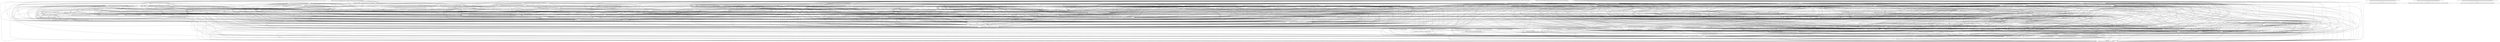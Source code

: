 digraph G {
  "org.apache.commons.math3.exception$NumberIsTooLargeException#NumberIsTooLargeException(org.apache.commons.math3.exception.util.Localizable,java.lang.Number,java.lang.Number,boolean)" -> "org.apache.commons.math3.exception$MathIllegalNumberException#MathIllegalNumberException(org.apache.commons.math3.exception.util.Localizable,java.lang.Number,java.lang.Object[])";
  "org.apache.commons.math3.exception$NumberIsTooLargeException#NumberIsTooLargeException(org.apache.commons.math3.exception.util.Localizable,java.lang.Number,java.lang.Number,boolean)" -> "org.apache.commons.math3.exception$MathIllegalArgumentException#MathIllegalArgumentException(org.apache.commons.math3.exception.util.Localizable,java.lang.Object[])";
  "org.apache.commons.math3.exception$MathIllegalNumberException#MathIllegalNumberException(org.apache.commons.math3.exception.util.Localizable,java.lang.Number,java.lang.Object[])" -> "org.apache.commons.math3.exception$MathIllegalArgumentException#MathIllegalArgumentException(org.apache.commons.math3.exception.util.Localizable,java.lang.Object[])";
  "org.apache.commons.math3.random$RandomDataGenerator#shuffle(int[],int)" -> "org.apache.commons.math3.random$Well19937c#Well19937c(long)";
  "org.apache.commons.math3.random$RandomDataGenerator#shuffle(int[],int)" -> "org.apache.commons.math3.random$AbstractWell#AbstractWell(int,int,int,int,long)";
  "org.apache.commons.math3.random$RandomDataGenerator#shuffle(int[],int)" -> "org.apache.commons.math3.random$AbstractWell#setSeed(long)";
  "org.apache.commons.math3.random$RandomDataGenerator#shuffle(int[],int)" -> "org.apache.commons.math3.random$BitsStreamGenerator#clear()";
  "org.apache.commons.math3.random$RandomDataGenerator#shuffle(int[],int)" -> "org.apache.commons.math3.random$AbstractWell#setSeed(int[])";
  "org.apache.commons.math3.random$RandomDataGenerator#shuffle(int[],int)" -> "org.apache.commons.math3.random$RandomDataGenerator#initRan()";
  "org.apache.commons.math3.random$RandomDataGenerator#shuffle(int[],int)" -> "org.apache.commons.math3.random$BitsStreamGenerator#BitsStreamGenerator()";
  "org.apache.commons.math3.random$RandomDataGenerator#shuffle(int[],int)" -> "org.apache.commons.math3.random$RandomDataGenerator#getRandomGenerator()";
  "org.apache.commons.math3.random$RandomDataGenerator#shuffle(int[],int)" -> "org.apache.commons.math3.random$AbstractWell#AbstractWell(int,int,int,int,int[])";
  "org.apache.commons.math3.random$RandomDataGenerator#shuffle(int[],int)" -> "org.apache.commons.math3.random$RandomDataGenerator#nextInt(int,int)";
  "org.apache.commons.math3.random$Well19937c#Well19937c(long)" -> "org.apache.commons.math3.random$AbstractWell#AbstractWell(int,int,int,int,long)";
  "org.apache.commons.math3.random$Well19937c#Well19937c(long)" -> "org.apache.commons.math3.random$AbstractWell#setSeed(long)";
  "org.apache.commons.math3.random$Well19937c#Well19937c(long)" -> "org.apache.commons.math3.random$BitsStreamGenerator#clear()";
  "org.apache.commons.math3.random$Well19937c#Well19937c(long)" -> "org.apache.commons.math3.random$AbstractWell#setSeed(int[])";
  "org.apache.commons.math3.random$Well19937c#Well19937c(long)" -> "org.apache.commons.math3.random$BitsStreamGenerator#BitsStreamGenerator()";
  "org.apache.commons.math3.random$Well19937c#Well19937c(long)" -> "org.apache.commons.math3.random$AbstractWell#AbstractWell(int,int,int,int,int[])";
  "org.apache.commons.math3.random$AbstractWell#AbstractWell(int,int,int,int,long)" -> "org.apache.commons.math3.random$AbstractWell#setSeed(long)";
  "org.apache.commons.math3.random$AbstractWell#AbstractWell(int,int,int,int,long)" -> "org.apache.commons.math3.random$BitsStreamGenerator#clear()";
  "org.apache.commons.math3.random$AbstractWell#AbstractWell(int,int,int,int,long)" -> "org.apache.commons.math3.random$AbstractWell#setSeed(int[])";
  "org.apache.commons.math3.random$AbstractWell#AbstractWell(int,int,int,int,long)" -> "org.apache.commons.math3.random$BitsStreamGenerator#BitsStreamGenerator()";
  "org.apache.commons.math3.random$AbstractWell#AbstractWell(int,int,int,int,long)" -> "org.apache.commons.math3.random$AbstractWell#AbstractWell(int,int,int,int,int[])";
  "org.apache.commons.math3.random$AbstractWell#setSeed(long)" -> "org.apache.commons.math3.random$BitsStreamGenerator#clear()";
  "org.apache.commons.math3.random$AbstractWell#setSeed(long)" -> "org.apache.commons.math3.random$AbstractWell#setSeed(int[])";
  "org.apache.commons.math3.random$AbstractWell#setSeed(int[])" -> "org.apache.commons.math3.random$AbstractWell#setSeed(long)";
  "org.apache.commons.math3.random$AbstractWell#setSeed(int[])" -> "org.apache.commons.math3.random$BitsStreamGenerator#clear()";
  "org.apache.commons.math3.random$RandomDataGenerator#initRan()" -> "org.apache.commons.math3.random$Well19937c#Well19937c(long)";
  "org.apache.commons.math3.random$RandomDataGenerator#initRan()" -> "org.apache.commons.math3.random$AbstractWell#AbstractWell(int,int,int,int,long)";
  "org.apache.commons.math3.random$RandomDataGenerator#initRan()" -> "org.apache.commons.math3.random$AbstractWell#setSeed(long)";
  "org.apache.commons.math3.random$RandomDataGenerator#initRan()" -> "org.apache.commons.math3.random$BitsStreamGenerator#clear()";
  "org.apache.commons.math3.random$RandomDataGenerator#initRan()" -> "org.apache.commons.math3.random$AbstractWell#setSeed(int[])";
  "org.apache.commons.math3.random$RandomDataGenerator#initRan()" -> "org.apache.commons.math3.random$BitsStreamGenerator#BitsStreamGenerator()";
  "org.apache.commons.math3.random$RandomDataGenerator#initRan()" -> "org.apache.commons.math3.random$AbstractWell#AbstractWell(int,int,int,int,int[])";
  "org.apache.commons.math3.random$RandomDataGenerator#getRandomGenerator()" -> "org.apache.commons.math3.random$Well19937c#Well19937c(long)";
  "org.apache.commons.math3.random$RandomDataGenerator#getRandomGenerator()" -> "org.apache.commons.math3.random$AbstractWell#AbstractWell(int,int,int,int,long)";
  "org.apache.commons.math3.random$RandomDataGenerator#getRandomGenerator()" -> "org.apache.commons.math3.random$AbstractWell#setSeed(long)";
  "org.apache.commons.math3.random$RandomDataGenerator#getRandomGenerator()" -> "org.apache.commons.math3.random$BitsStreamGenerator#clear()";
  "org.apache.commons.math3.random$RandomDataGenerator#getRandomGenerator()" -> "org.apache.commons.math3.random$AbstractWell#setSeed(int[])";
  "org.apache.commons.math3.random$RandomDataGenerator#getRandomGenerator()" -> "org.apache.commons.math3.random$RandomDataGenerator#initRan()";
  "org.apache.commons.math3.random$RandomDataGenerator#getRandomGenerator()" -> "org.apache.commons.math3.random$BitsStreamGenerator#BitsStreamGenerator()";
  "org.apache.commons.math3.random$RandomDataGenerator#getRandomGenerator()" -> "org.apache.commons.math3.random$AbstractWell#AbstractWell(int,int,int,int,int[])";
  "org.apache.commons.math3.random$AbstractWell#AbstractWell(int,int,int,int,int[])" -> "org.apache.commons.math3.random$AbstractWell#setSeed(long)";
  "org.apache.commons.math3.random$AbstractWell#AbstractWell(int,int,int,int,int[])" -> "org.apache.commons.math3.random$BitsStreamGenerator#clear()";
  "org.apache.commons.math3.random$AbstractWell#AbstractWell(int,int,int,int,int[])" -> "org.apache.commons.math3.random$AbstractWell#setSeed(int[])";
  "org.apache.commons.math3.random$AbstractWell#AbstractWell(int,int,int,int,int[])" -> "org.apache.commons.math3.random$BitsStreamGenerator#BitsStreamGenerator()";
  "org.apache.commons.math3.random$RandomDataGenerator#nextInt(int,int)" -> "org.apache.commons.math3.random$Well19937c#Well19937c(long)";
  "org.apache.commons.math3.random$RandomDataGenerator#nextInt(int,int)" -> "org.apache.commons.math3.random$AbstractWell#AbstractWell(int,int,int,int,long)";
  "org.apache.commons.math3.random$RandomDataGenerator#nextInt(int,int)" -> "org.apache.commons.math3.random$AbstractWell#setSeed(long)";
  "org.apache.commons.math3.random$RandomDataGenerator#nextInt(int,int)" -> "org.apache.commons.math3.random$BitsStreamGenerator#clear()";
  "org.apache.commons.math3.random$RandomDataGenerator#nextInt(int,int)" -> "org.apache.commons.math3.random$AbstractWell#setSeed(int[])";
  "org.apache.commons.math3.random$RandomDataGenerator#nextInt(int,int)" -> "org.apache.commons.math3.random$RandomDataGenerator#initRan()";
  "org.apache.commons.math3.random$RandomDataGenerator#nextInt(int,int)" -> "org.apache.commons.math3.random$BitsStreamGenerator#BitsStreamGenerator()";
  "org.apache.commons.math3.random$RandomDataGenerator#nextInt(int,int)" -> "org.apache.commons.math3.random$RandomDataGenerator#getRandomGenerator()";
  "org.apache.commons.math3.random$RandomDataGenerator#nextInt(int,int)" -> "org.apache.commons.math3.random$AbstractWell#AbstractWell(int,int,int,int,int[])";
  "org.apache.commons.math3.util$FastMath#acosh(double)" -> "org.apache.commons.math3.util$FastMath#sqrt(double)";
  "org.apache.commons.math3.util$FastMath#acosh(double)" -> "org.apache.commons.math3.util$FastMath#log(double,double[])";
  "org.apache.commons.math3.util$FastMath#acosh(double)" -> "org.apache.commons.math3.util$FastMathLiteralArrays#loadLnMant()";
  "org.apache.commons.math3.util$FastMath#acosh(double)" -> "org.apache.commons.math3.util$FastMath$lnMant#<clinit>()";
  "org.apache.commons.math3.util$FastMath#acosh(double)" -> "org.apache.commons.math3.util$FastMathLiteralArrays#<clinit>()";
  "org.apache.commons.math3.util$FastMath#acosh(double)" -> "org.apache.commons.math3.util$FastMath#log(double)";
  "org.apache.commons.math3.util$FastMath#acosh(double)" -> "org.apache.commons.math3.util$FastMath#<clinit>()";
  "org.apache.commons.math3.util$FastMath#log(double,double[])" -> "org.apache.commons.math3.util$FastMathLiteralArrays#loadLnMant()";
  "org.apache.commons.math3.util$FastMath#log(double,double[])" -> "org.apache.commons.math3.util$FastMath$lnMant#<clinit>()";
  "org.apache.commons.math3.util$FastMath#log(double,double[])" -> "org.apache.commons.math3.util$FastMathLiteralArrays#<clinit>()";
  "org.apache.commons.math3.util$FastMath#log(double,double[])" -> "org.apache.commons.math3.util$FastMath#<clinit>()";
  "org.apache.commons.math3.util$FastMathLiteralArrays#loadLnMant()" -> "org.apache.commons.math3.util$FastMathLiteralArrays#<clinit>()";
  "org.apache.commons.math3.util$FastMath$lnMant#<clinit>()" -> "org.apache.commons.math3.util$FastMathLiteralArrays#loadLnMant()";
  "org.apache.commons.math3.util$FastMath$lnMant#<clinit>()" -> "org.apache.commons.math3.util$FastMathLiteralArrays#<clinit>()";
  "org.apache.commons.math3.util$FastMath#log(double)" -> "org.apache.commons.math3.util$FastMath#log(double,double[])";
  "org.apache.commons.math3.util$FastMath#log(double)" -> "org.apache.commons.math3.util$FastMathLiteralArrays#loadLnMant()";
  "org.apache.commons.math3.util$FastMath#log(double)" -> "org.apache.commons.math3.util$FastMath$lnMant#<clinit>()";
  "org.apache.commons.math3.util$FastMath#log(double)" -> "org.apache.commons.math3.util$FastMathLiteralArrays#<clinit>()";
  "org.apache.commons.math3.util$FastMath#log(double)" -> "org.apache.commons.math3.util$FastMath#<clinit>()";
  "org.apache.commons.math3.util$FastMath#asinh(double)" -> "org.apache.commons.math3.util$FastMath#sqrt(double)";
  "org.apache.commons.math3.util$FastMath#asinh(double)" -> "org.apache.commons.math3.util$FastMath#log(double,double[])";
  "org.apache.commons.math3.util$FastMath#asinh(double)" -> "org.apache.commons.math3.util$FastMathLiteralArrays#loadLnMant()";
  "org.apache.commons.math3.util$FastMath#asinh(double)" -> "org.apache.commons.math3.util$FastMath$lnMant#<clinit>()";
  "org.apache.commons.math3.util$FastMath#asinh(double)" -> "org.apache.commons.math3.util$FastMathLiteralArrays#<clinit>()";
  "org.apache.commons.math3.util$FastMath#asinh(double)" -> "org.apache.commons.math3.util$FastMath#log(double)";
  "org.apache.commons.math3.util$FastMath#asinh(double)" -> "org.apache.commons.math3.util$FastMath#<clinit>()";
  "org.apache.commons.math3.random$RandomDataImpl#reSeed(long)" -> "org.apache.commons.math3.random$Well19937c#Well19937c(long)";
  "org.apache.commons.math3.random$RandomDataImpl#reSeed(long)" -> "org.apache.commons.math3.random$RandomDataGenerator#reSeed(long)";
  "org.apache.commons.math3.random$RandomDataImpl#reSeed(long)" -> "org.apache.commons.math3.random$AbstractWell#AbstractWell(int,int,int,int,long)";
  "org.apache.commons.math3.random$RandomDataImpl#reSeed(long)" -> "org.apache.commons.math3.random$AbstractWell#setSeed(long)";
  "org.apache.commons.math3.random$RandomDataImpl#reSeed(long)" -> "org.apache.commons.math3.random$BitsStreamGenerator#clear()";
  "org.apache.commons.math3.random$RandomDataImpl#reSeed(long)" -> "org.apache.commons.math3.random$AbstractWell#setSeed(int[])";
  "org.apache.commons.math3.random$RandomDataImpl#reSeed(long)" -> "org.apache.commons.math3.random$RandomDataGenerator#initRan()";
  "org.apache.commons.math3.random$RandomDataImpl#reSeed(long)" -> "org.apache.commons.math3.random$BitsStreamGenerator#BitsStreamGenerator()";
  "org.apache.commons.math3.random$RandomDataImpl#reSeed(long)" -> "org.apache.commons.math3.random$RandomDataGenerator#getRandomGenerator()";
  "org.apache.commons.math3.random$RandomDataImpl#reSeed(long)" -> "org.apache.commons.math3.random$AbstractWell#AbstractWell(int,int,int,int,int[])";
  "org.apache.commons.math3.random$RandomDataGenerator#reSeed(long)" -> "org.apache.commons.math3.random$Well19937c#Well19937c(long)";
  "org.apache.commons.math3.random$RandomDataGenerator#reSeed(long)" -> "org.apache.commons.math3.random$AbstractWell#AbstractWell(int,int,int,int,long)";
  "org.apache.commons.math3.random$RandomDataGenerator#reSeed(long)" -> "org.apache.commons.math3.random$AbstractWell#setSeed(long)";
  "org.apache.commons.math3.random$RandomDataGenerator#reSeed(long)" -> "org.apache.commons.math3.random$BitsStreamGenerator#clear()";
  "org.apache.commons.math3.random$RandomDataGenerator#reSeed(long)" -> "org.apache.commons.math3.random$AbstractWell#setSeed(int[])";
  "org.apache.commons.math3.random$RandomDataGenerator#reSeed(long)" -> "org.apache.commons.math3.random$RandomDataGenerator#initRan()";
  "org.apache.commons.math3.random$RandomDataGenerator#reSeed(long)" -> "org.apache.commons.math3.random$BitsStreamGenerator#BitsStreamGenerator()";
  "org.apache.commons.math3.random$RandomDataGenerator#reSeed(long)" -> "org.apache.commons.math3.random$RandomDataGenerator#getRandomGenerator()";
  "org.apache.commons.math3.random$RandomDataGenerator#reSeed(long)" -> "org.apache.commons.math3.random$AbstractWell#AbstractWell(int,int,int,int,int[])";
  "org.apache.commons.math3.random$RandomDataImpl#setSecureAlgorithm(java.lang.String,java.lang.String)" -> "org.apache.commons.math3.random$RandomDataGenerator#setSecureAlgorithm(java.lang.String,java.lang.String)";
  "org.apache.commons.math3.util$FastMath#exp(double,double,double[])" -> "org.apache.commons.math3.util$FastMath$ExpIntTable#<clinit>()";
  "org.apache.commons.math3.util$FastMath#exp(double,double,double[])" -> "org.apache.commons.math3.util$FastMathLiteralArrays#loadExpFracA()";
  "org.apache.commons.math3.util$FastMath#exp(double,double,double[])" -> "org.apache.commons.math3.util$FastMath$ExpFracTable#<clinit>()";
  "org.apache.commons.math3.util$FastMath#exp(double,double,double[])" -> "org.apache.commons.math3.util$FastMathLiteralArrays#loadExpIntA()";
  "org.apache.commons.math3.util$FastMath#exp(double,double,double[])" -> "org.apache.commons.math3.util$FastMathLiteralArrays#<clinit>()";
  "org.apache.commons.math3.util$FastMath#exp(double,double,double[])" -> "org.apache.commons.math3.util$FastMathLiteralArrays#loadExpIntB()";
  "org.apache.commons.math3.util$FastMath#exp(double,double,double[])" -> "org.apache.commons.math3.util$FastMathLiteralArrays#loadExpFracB()";
  "org.apache.commons.math3.util$FastMath#exp(double,double,double[])" -> "org.apache.commons.math3.util$FastMath#<clinit>()";
  "org.apache.commons.math3.util$FastMath$ExpIntTable#<clinit>()" -> "org.apache.commons.math3.util$FastMathLiteralArrays#loadExpIntA()";
  "org.apache.commons.math3.util$FastMath$ExpIntTable#<clinit>()" -> "org.apache.commons.math3.util$FastMathLiteralArrays#<clinit>()";
  "org.apache.commons.math3.util$FastMath$ExpIntTable#<clinit>()" -> "org.apache.commons.math3.util$FastMathLiteralArrays#loadExpIntB()";
  "org.apache.commons.math3.util$FastMathLiteralArrays#loadExpFracA()" -> "org.apache.commons.math3.util$FastMathLiteralArrays#<clinit>()";
  "org.apache.commons.math3.util$FastMath$ExpFracTable#<clinit>()" -> "org.apache.commons.math3.util$FastMathLiteralArrays#loadExpFracA()";
  "org.apache.commons.math3.util$FastMath$ExpFracTable#<clinit>()" -> "org.apache.commons.math3.util$FastMathLiteralArrays#<clinit>()";
  "org.apache.commons.math3.util$FastMath$ExpFracTable#<clinit>()" -> "org.apache.commons.math3.util$FastMathLiteralArrays#loadExpFracB()";
  "org.apache.commons.math3.util$FastMathLiteralArrays#loadExpIntA()" -> "org.apache.commons.math3.util$FastMathLiteralArrays#<clinit>()";
  "org.apache.commons.math3.util$FastMathLiteralArrays#loadExpIntB()" -> "org.apache.commons.math3.util$FastMathLiteralArrays#<clinit>()";
  "org.apache.commons.math3.util$FastMathLiteralArrays#loadExpFracB()" -> "org.apache.commons.math3.util$FastMathLiteralArrays#<clinit>()";
  "org.apache.commons.math3.random$RandomDataImpl#nextLong(long,long)" -> "org.apache.commons.math3.exception$NumberIsTooLargeException#NumberIsTooLargeException(org.apache.commons.math3.exception.util.Localizable,java.lang.Number,java.lang.Number,boolean)";
  "org.apache.commons.math3.random$RandomDataImpl#nextLong(long,long)" -> "org.apache.commons.math3.exception$NumberIsTooSmallException#NumberIsTooSmallException(java.lang.Number,java.lang.Number,boolean)";
  "org.apache.commons.math3.random$RandomDataImpl#nextLong(long,long)" -> "org.apache.commons.math3.random$BitsStreamGenerator#nextInt(int)";
  "org.apache.commons.math3.random$RandomDataImpl#nextLong(long,long)" -> "org.apache.commons.math3.random$Well19937c#Well19937c(long)";
  "org.apache.commons.math3.random$RandomDataImpl#nextLong(long,long)" -> "org.apache.commons.math3.exception$NumberIsTooSmallException#NumberIsTooSmallException(org.apache.commons.math3.exception.util.Localizable,java.lang.Number,java.lang.Number,boolean)";
  "org.apache.commons.math3.random$RandomDataImpl#nextLong(long,long)" -> "org.apache.commons.math3.random$RandomDataGenerator#nextLong(org.apache.commons.math3.random.RandomGenerator,long)";
  "org.apache.commons.math3.random$RandomDataImpl#nextLong(long,long)" -> "org.apache.commons.math3.exception$NotStrictlyPositiveException#NotStrictlyPositiveException(java.lang.Number)";
  "org.apache.commons.math3.random$RandomDataImpl#nextLong(long,long)" -> "org.apache.commons.math3.random$AbstractWell#AbstractWell(int,int,int,int,long)";
  "org.apache.commons.math3.random$RandomDataImpl#nextLong(long,long)" -> "org.apache.commons.math3.random$Well19937c#next(int)";
  "org.apache.commons.math3.random$RandomDataImpl#nextLong(long,long)" -> "org.apache.commons.math3.exception$MathIllegalNumberException#MathIllegalNumberException(org.apache.commons.math3.exception.util.Localizable,java.lang.Number,java.lang.Object[])";
  "org.apache.commons.math3.random$RandomDataImpl#nextLong(long,long)" -> "org.apache.commons.math3.random$AbstractWell#setSeed(long)";
  "org.apache.commons.math3.random$RandomDataImpl#nextLong(long,long)" -> "org.apache.commons.math3.random$BitsStreamGenerator#clear()";
  "org.apache.commons.math3.random$RandomDataImpl#nextLong(long,long)" -> "org.apache.commons.math3.random$AbstractWell#setSeed(int[])";
  "org.apache.commons.math3.random$RandomDataImpl#nextLong(long,long)" -> "org.apache.commons.math3.random$RandomDataGenerator#initRan()";
  "org.apache.commons.math3.random$RandomDataImpl#nextLong(long,long)" -> "org.apache.commons.math3.random$BitsStreamGenerator#BitsStreamGenerator()";
  "org.apache.commons.math3.random$RandomDataImpl#nextLong(long,long)" -> "org.apache.commons.math3.random$RandomDataGenerator#getRandomGenerator()";
  "org.apache.commons.math3.random$RandomDataImpl#nextLong(long,long)" -> "org.apache.commons.math3.exception$MathIllegalNumberException#<clinit>()";
  "org.apache.commons.math3.random$RandomDataImpl#nextLong(long,long)" -> "org.apache.commons.math3.random$BitsStreamGenerator#nextLong()";
  "org.apache.commons.math3.random$RandomDataImpl#nextLong(long,long)" -> "org.apache.commons.math3.random$AbstractWell#AbstractWell(int,int,int,int,int[])";
  "org.apache.commons.math3.random$RandomDataImpl#nextLong(long,long)" -> "org.apache.commons.math3.random$RandomDataGenerator#nextLong(long,long)";
  "org.apache.commons.math3.random$RandomDataImpl#nextLong(long,long)" -> "org.apache.commons.math3.exception$MathIllegalArgumentException#MathIllegalArgumentException(org.apache.commons.math3.exception.util.Localizable,java.lang.Object[])";
  "org.apache.commons.math3.random$RandomDataImpl#nextLong(long,long)" -> "org.apache.commons.math3.random$BitsStreamGenerator#nextBytes(byte[])";
  "org.apache.commons.math3.exception$NumberIsTooSmallException#NumberIsTooSmallException(java.lang.Number,java.lang.Number,boolean)" -> "org.apache.commons.math3.exception$NumberIsTooSmallException#NumberIsTooSmallException(org.apache.commons.math3.exception.util.Localizable,java.lang.Number,java.lang.Number,boolean)";
  "org.apache.commons.math3.exception$NumberIsTooSmallException#NumberIsTooSmallException(java.lang.Number,java.lang.Number,boolean)" -> "org.apache.commons.math3.exception$MathIllegalNumberException#MathIllegalNumberException(org.apache.commons.math3.exception.util.Localizable,java.lang.Number,java.lang.Object[])";
  "org.apache.commons.math3.exception$NumberIsTooSmallException#NumberIsTooSmallException(java.lang.Number,java.lang.Number,boolean)" -> "org.apache.commons.math3.exception$MathIllegalArgumentException#MathIllegalArgumentException(org.apache.commons.math3.exception.util.Localizable,java.lang.Object[])";
  "org.apache.commons.math3.random$BitsStreamGenerator#nextInt(int)" -> "org.apache.commons.math3.exception$NumberIsTooSmallException#NumberIsTooSmallException(java.lang.Number,java.lang.Number,boolean)";
  "org.apache.commons.math3.random$BitsStreamGenerator#nextInt(int)" -> "org.apache.commons.math3.exception$NumberIsTooSmallException#NumberIsTooSmallException(org.apache.commons.math3.exception.util.Localizable,java.lang.Number,java.lang.Number,boolean)";
  "org.apache.commons.math3.random$BitsStreamGenerator#nextInt(int)" -> "org.apache.commons.math3.exception$NotStrictlyPositiveException#NotStrictlyPositiveException(java.lang.Number)";
  "org.apache.commons.math3.random$BitsStreamGenerator#nextInt(int)" -> "org.apache.commons.math3.random$Well19937c#next(int)";
  "org.apache.commons.math3.random$BitsStreamGenerator#nextInt(int)" -> "org.apache.commons.math3.exception$MathIllegalNumberException#MathIllegalNumberException(org.apache.commons.math3.exception.util.Localizable,java.lang.Number,java.lang.Object[])";
  "org.apache.commons.math3.random$BitsStreamGenerator#nextInt(int)" -> "org.apache.commons.math3.exception$MathIllegalNumberException#<clinit>()";
  "org.apache.commons.math3.random$BitsStreamGenerator#nextInt(int)" -> "org.apache.commons.math3.exception$MathIllegalArgumentException#MathIllegalArgumentException(org.apache.commons.math3.exception.util.Localizable,java.lang.Object[])";
  "org.apache.commons.math3.exception$NumberIsTooSmallException#NumberIsTooSmallException(org.apache.commons.math3.exception.util.Localizable,java.lang.Number,java.lang.Number,boolean)" -> "org.apache.commons.math3.exception$MathIllegalNumberException#MathIllegalNumberException(org.apache.commons.math3.exception.util.Localizable,java.lang.Number,java.lang.Object[])";
  "org.apache.commons.math3.exception$NumberIsTooSmallException#NumberIsTooSmallException(org.apache.commons.math3.exception.util.Localizable,java.lang.Number,java.lang.Number,boolean)" -> "org.apache.commons.math3.exception$MathIllegalArgumentException#MathIllegalArgumentException(org.apache.commons.math3.exception.util.Localizable,java.lang.Object[])";
  "org.apache.commons.math3.random$RandomDataGenerator#nextLong(org.apache.commons.math3.random.RandomGenerator,long)" -> "org.apache.commons.math3.exception$NumberIsTooSmallException#NumberIsTooSmallException(java.lang.Number,java.lang.Number,boolean)";
  "org.apache.commons.math3.random$RandomDataGenerator#nextLong(org.apache.commons.math3.random.RandomGenerator,long)" -> "org.apache.commons.math3.exception$NumberIsTooSmallException#NumberIsTooSmallException(org.apache.commons.math3.exception.util.Localizable,java.lang.Number,java.lang.Number,boolean)";
  "org.apache.commons.math3.random$RandomDataGenerator#nextLong(org.apache.commons.math3.random.RandomGenerator,long)" -> "org.apache.commons.math3.exception$NotStrictlyPositiveException#NotStrictlyPositiveException(java.lang.Number)";
  "org.apache.commons.math3.random$RandomDataGenerator#nextLong(org.apache.commons.math3.random.RandomGenerator,long)" -> "org.apache.commons.math3.random$Well19937c#next(int)";
  "org.apache.commons.math3.random$RandomDataGenerator#nextLong(org.apache.commons.math3.random.RandomGenerator,long)" -> "org.apache.commons.math3.exception$MathIllegalNumberException#MathIllegalNumberException(org.apache.commons.math3.exception.util.Localizable,java.lang.Number,java.lang.Object[])";
  "org.apache.commons.math3.random$RandomDataGenerator#nextLong(org.apache.commons.math3.random.RandomGenerator,long)" -> "org.apache.commons.math3.exception$MathIllegalNumberException#<clinit>()";
  "org.apache.commons.math3.random$RandomDataGenerator#nextLong(org.apache.commons.math3.random.RandomGenerator,long)" -> "org.apache.commons.math3.exception$MathIllegalArgumentException#MathIllegalArgumentException(org.apache.commons.math3.exception.util.Localizable,java.lang.Object[])";
  "org.apache.commons.math3.random$RandomDataGenerator#nextLong(org.apache.commons.math3.random.RandomGenerator,long)" -> "org.apache.commons.math3.random$BitsStreamGenerator#nextBytes(byte[])";
  "org.apache.commons.math3.exception$NotStrictlyPositiveException#NotStrictlyPositiveException(java.lang.Number)" -> "org.apache.commons.math3.exception$NumberIsTooSmallException#NumberIsTooSmallException(java.lang.Number,java.lang.Number,boolean)";
  "org.apache.commons.math3.exception$NotStrictlyPositiveException#NotStrictlyPositiveException(java.lang.Number)" -> "org.apache.commons.math3.exception$NumberIsTooSmallException#NumberIsTooSmallException(org.apache.commons.math3.exception.util.Localizable,java.lang.Number,java.lang.Number,boolean)";
  "org.apache.commons.math3.exception$NotStrictlyPositiveException#NotStrictlyPositiveException(java.lang.Number)" -> "org.apache.commons.math3.exception$MathIllegalNumberException#MathIllegalNumberException(org.apache.commons.math3.exception.util.Localizable,java.lang.Number,java.lang.Object[])";
  "org.apache.commons.math3.exception$NotStrictlyPositiveException#NotStrictlyPositiveException(java.lang.Number)" -> "org.apache.commons.math3.exception$MathIllegalNumberException#<clinit>()";
  "org.apache.commons.math3.exception$NotStrictlyPositiveException#NotStrictlyPositiveException(java.lang.Number)" -> "org.apache.commons.math3.exception$MathIllegalArgumentException#MathIllegalArgumentException(org.apache.commons.math3.exception.util.Localizable,java.lang.Object[])";
  "org.apache.commons.math3.random$BitsStreamGenerator#nextLong()" -> "org.apache.commons.math3.random$Well19937c#next(int)";
  "org.apache.commons.math3.random$RandomDataGenerator#nextLong(long,long)" -> "org.apache.commons.math3.exception$NumberIsTooLargeException#NumberIsTooLargeException(org.apache.commons.math3.exception.util.Localizable,java.lang.Number,java.lang.Number,boolean)";
  "org.apache.commons.math3.random$RandomDataGenerator#nextLong(long,long)" -> "org.apache.commons.math3.exception$NumberIsTooSmallException#NumberIsTooSmallException(java.lang.Number,java.lang.Number,boolean)";
  "org.apache.commons.math3.random$RandomDataGenerator#nextLong(long,long)" -> "org.apache.commons.math3.random$BitsStreamGenerator#nextInt(int)";
  "org.apache.commons.math3.random$RandomDataGenerator#nextLong(long,long)" -> "org.apache.commons.math3.random$Well19937c#Well19937c(long)";
  "org.apache.commons.math3.random$RandomDataGenerator#nextLong(long,long)" -> "org.apache.commons.math3.exception$NumberIsTooSmallException#NumberIsTooSmallException(org.apache.commons.math3.exception.util.Localizable,java.lang.Number,java.lang.Number,boolean)";
  "org.apache.commons.math3.random$RandomDataGenerator#nextLong(long,long)" -> "org.apache.commons.math3.random$RandomDataGenerator#nextLong(org.apache.commons.math3.random.RandomGenerator,long)";
  "org.apache.commons.math3.random$RandomDataGenerator#nextLong(long,long)" -> "org.apache.commons.math3.exception$NotStrictlyPositiveException#NotStrictlyPositiveException(java.lang.Number)";
  "org.apache.commons.math3.random$RandomDataGenerator#nextLong(long,long)" -> "org.apache.commons.math3.random$AbstractWell#AbstractWell(int,int,int,int,long)";
  "org.apache.commons.math3.random$RandomDataGenerator#nextLong(long,long)" -> "org.apache.commons.math3.random$Well19937c#next(int)";
  "org.apache.commons.math3.random$RandomDataGenerator#nextLong(long,long)" -> "org.apache.commons.math3.exception$MathIllegalNumberException#MathIllegalNumberException(org.apache.commons.math3.exception.util.Localizable,java.lang.Number,java.lang.Object[])";
  "org.apache.commons.math3.random$RandomDataGenerator#nextLong(long,long)" -> "org.apache.commons.math3.random$AbstractWell#setSeed(long)";
  "org.apache.commons.math3.random$RandomDataGenerator#nextLong(long,long)" -> "org.apache.commons.math3.random$BitsStreamGenerator#clear()";
  "org.apache.commons.math3.random$RandomDataGenerator#nextLong(long,long)" -> "org.apache.commons.math3.random$AbstractWell#setSeed(int[])";
  "org.apache.commons.math3.random$RandomDataGenerator#nextLong(long,long)" -> "org.apache.commons.math3.random$RandomDataGenerator#initRan()";
  "org.apache.commons.math3.random$RandomDataGenerator#nextLong(long,long)" -> "org.apache.commons.math3.random$BitsStreamGenerator#BitsStreamGenerator()";
  "org.apache.commons.math3.random$RandomDataGenerator#nextLong(long,long)" -> "org.apache.commons.math3.random$RandomDataGenerator#getRandomGenerator()";
  "org.apache.commons.math3.random$RandomDataGenerator#nextLong(long,long)" -> "org.apache.commons.math3.exception$MathIllegalNumberException#<clinit>()";
  "org.apache.commons.math3.random$RandomDataGenerator#nextLong(long,long)" -> "org.apache.commons.math3.random$BitsStreamGenerator#nextLong()";
  "org.apache.commons.math3.random$RandomDataGenerator#nextLong(long,long)" -> "org.apache.commons.math3.random$AbstractWell#AbstractWell(int,int,int,int,int[])";
  "org.apache.commons.math3.random$RandomDataGenerator#nextLong(long,long)" -> "org.apache.commons.math3.exception$MathIllegalArgumentException#MathIllegalArgumentException(org.apache.commons.math3.exception.util.Localizable,java.lang.Object[])";
  "org.apache.commons.math3.random$RandomDataGenerator#nextLong(long,long)" -> "org.apache.commons.math3.random$BitsStreamGenerator#nextBytes(byte[])";
  "org.apache.commons.math3.random$BitsStreamGenerator#nextBytes(byte[])" -> "org.apache.commons.math3.random$Well19937c#next(int)";
  "org.apache.commons.math3.util$FastMath#pow(double,double)" -> "org.apache.commons.math3.util$FastMath#exp(double,double,double[])";
  "org.apache.commons.math3.util$FastMath#pow(double,double)" -> "org.apache.commons.math3.util$FastMath$ExpIntTable#<clinit>()";
  "org.apache.commons.math3.util$FastMath#pow(double,double)" -> "org.apache.commons.math3.util$FastMathLiteralArrays#loadExpFracA()";
  "org.apache.commons.math3.util$FastMath#pow(double,double)" -> "org.apache.commons.math3.util$FastMath#log(double,double[])";
  "org.apache.commons.math3.util$FastMath#pow(double,double)" -> "org.apache.commons.math3.util$FastMath$ExpFracTable#<clinit>()";
  "org.apache.commons.math3.util$FastMath#pow(double,double)" -> "org.apache.commons.math3.util$FastMathLiteralArrays#loadLnMant()";
  "org.apache.commons.math3.util$FastMath#pow(double,double)" -> "org.apache.commons.math3.util$FastMathLiteralArrays#loadExpIntA()";
  "org.apache.commons.math3.util$FastMath#pow(double,double)" -> "org.apache.commons.math3.util$FastMath$lnMant#<clinit>()";
  "org.apache.commons.math3.util$FastMath#pow(double,double)" -> "org.apache.commons.math3.util$FastMathLiteralArrays#<clinit>()";
  "org.apache.commons.math3.util$FastMath#pow(double,double)" -> "org.apache.commons.math3.util$FastMathLiteralArrays#loadExpIntB()";
  "org.apache.commons.math3.util$FastMath#pow(double,double)" -> "org.apache.commons.math3.util$FastMathLiteralArrays#loadExpFracB()";
  "org.apache.commons.math3.util$FastMath#pow(double,double)" -> "org.apache.commons.math3.util$FastMath#<clinit>()";
  "org.apache.commons.math3.random$RandomDataImpl#nextHypergeometric(int,int,int)" -> "org.apache.commons.math3.distribution$HypergeometricDistribution#getNumberOfSuccesses()";
  "org.apache.commons.math3.random$RandomDataImpl#nextHypergeometric(int,int,int)" -> "org.apache.commons.math3.exception$NumberIsTooLargeException#NumberIsTooLargeException(org.apache.commons.math3.exception.util.Localizable,java.lang.Number,java.lang.Number,boolean)";
  "org.apache.commons.math3.random$RandomDataImpl#nextHypergeometric(int,int,int)" -> "org.apache.commons.math3.util$FastMath#exp(double,double,double[])";
  "org.apache.commons.math3.random$RandomDataImpl#nextHypergeometric(int,int,int)" -> "org.apache.commons.math3.random$RandomDataGenerator#RandomDataGenerator()";
  "org.apache.commons.math3.random$RandomDataImpl#nextHypergeometric(int,int,int)" -> "org.apache.commons.math3.util$FastMath#min(int,int)";
  "org.apache.commons.math3.random$RandomDataImpl#nextHypergeometric(int,int,int)" -> "org.apache.commons.math3.distribution$HypergeometricDistribution#getUpperDomain(int,int)";
  "org.apache.commons.math3.random$RandomDataImpl#nextHypergeometric(int,int,int)" -> "org.apache.commons.math3.distribution$HypergeometricDistribution#innerCumulativeProbability(int,int,int)";
  "org.apache.commons.math3.random$RandomDataImpl#nextHypergeometric(int,int,int)" -> "org.apache.commons.math3.util$FastMath#sqrt(double)";
  "org.apache.commons.math3.random$RandomDataImpl#nextHypergeometric(int,int,int)" -> "org.apache.commons.math3.random$Well19937c#Well19937c(long)";
  "org.apache.commons.math3.random$RandomDataImpl#nextHypergeometric(int,int,int)" -> "org.apache.commons.math3.distribution$AbstractIntegerDistribution#solveInverseCumulativeProbability(double,int,int)";
  "org.apache.commons.math3.random$RandomDataImpl#nextHypergeometric(int,int,int)" -> "org.apache.commons.math3.distribution$AbstractIntegerDistribution#sample()";
  "org.apache.commons.math3.random$RandomDataImpl#nextHypergeometric(int,int,int)" -> "org.apache.commons.math3.util$FastMath$ExpIntTable#<clinit>()";
  "org.apache.commons.math3.random$RandomDataImpl#nextHypergeometric(int,int,int)" -> "org.apache.commons.math3.random$RandomDataGenerator#nextHypergeometric(int,int,int)";
  "org.apache.commons.math3.random$RandomDataImpl#nextHypergeometric(int,int,int)" -> "org.apache.commons.math3.distribution$HypergeometricDistribution#HypergeometricDistribution(org.apache.commons.math3.random.RandomGenerator,int,int,int)";
  "org.apache.commons.math3.random$RandomDataImpl#nextHypergeometric(int,int,int)" -> "org.apache.commons.math3.distribution$HypergeometricDistribution#getNumericalMean()";
  "org.apache.commons.math3.random$RandomDataImpl#nextHypergeometric(int,int,int)" -> "org.apache.commons.math3.util$FastMath#floor(double)";
  "org.apache.commons.math3.random$RandomDataImpl#nextHypergeometric(int,int,int)" -> "org.apache.commons.math3.distribution$AbstractIntegerDistribution#inverseCumulativeProbability(double)";
  "org.apache.commons.math3.random$RandomDataImpl#nextHypergeometric(int,int,int)" -> "org.apache.commons.math3.distribution$SaddlePointExpansion#logBinomialProbability(int,int,double,double)";
  "org.apache.commons.math3.random$RandomDataImpl#nextHypergeometric(int,int,int)" -> "org.apache.commons.math3.exception$NumberIsTooSmallException#NumberIsTooSmallException(org.apache.commons.math3.exception.util.Localizable,java.lang.Number,java.lang.Number,boolean)";
  "org.apache.commons.math3.random$RandomDataImpl#nextHypergeometric(int,int,int)" -> "org.apache.commons.math3.util$FastMathLiteralArrays#loadExpFracA()";
  "org.apache.commons.math3.random$RandomDataImpl#nextHypergeometric(int,int,int)" -> "org.apache.commons.math3.util$FastMath#log(double,double[])";
  "org.apache.commons.math3.random$RandomDataImpl#nextHypergeometric(int,int,int)" -> "org.apache.commons.math3.distribution$HypergeometricDistribution#calculateNumericalVariance()";
  "org.apache.commons.math3.random$RandomDataImpl#nextHypergeometric(int,int,int)" -> "org.apache.commons.math3.distribution$SaddlePointExpansion#<clinit>()";
  "org.apache.commons.math3.random$RandomDataImpl#nextHypergeometric(int,int,int)" -> "org.apache.commons.math3.exception$OutOfRangeException#OutOfRangeException(java.lang.Number,java.lang.Number,java.lang.Number)";
  "org.apache.commons.math3.random$RandomDataImpl#nextHypergeometric(int,int,int)" -> "org.apache.commons.math3.random$AbstractWell#AbstractWell(int,int,int,int,long)";
  "org.apache.commons.math3.random$RandomDataImpl#nextHypergeometric(int,int,int)" -> "org.apache.commons.math3.exception$OutOfRangeException#OutOfRangeException(org.apache.commons.math3.exception.util.Localizable,java.lang.Number,java.lang.Number,java.lang.Number)";
  "org.apache.commons.math3.random$RandomDataImpl#nextHypergeometric(int,int,int)" -> "org.apache.commons.math3.util$FastMath$ExpFracTable#<clinit>()";
  "org.apache.commons.math3.random$RandomDataImpl#nextHypergeometric(int,int,int)" -> "org.apache.commons.math3.util$FastMathLiteralArrays#loadLnMant()";
  "org.apache.commons.math3.random$RandomDataImpl#nextHypergeometric(int,int,int)" -> "org.apache.commons.math3.distribution$AbstractIntegerDistribution#AbstractIntegerDistribution(org.apache.commons.math3.random.RandomGenerator)";
  "org.apache.commons.math3.random$RandomDataImpl#nextHypergeometric(int,int,int)" -> "org.apache.commons.math3.random$Well19937c#next(int)";
  "org.apache.commons.math3.random$RandomDataImpl#nextHypergeometric(int,int,int)" -> "org.apache.commons.math3.exception$MathIllegalNumberException#MathIllegalNumberException(org.apache.commons.math3.exception.util.Localizable,java.lang.Number,java.lang.Object[])";
  "org.apache.commons.math3.random$RandomDataImpl#nextHypergeometric(int,int,int)" -> "org.apache.commons.math3.random$RandomDataImpl#RandomDataImpl()";
  "org.apache.commons.math3.random$RandomDataImpl#nextHypergeometric(int,int,int)" -> "org.apache.commons.math3.util$FastMath#exp(double)";
  "org.apache.commons.math3.random$RandomDataImpl#nextHypergeometric(int,int,int)" -> "org.apache.commons.math3.distribution$HypergeometricDistribution#getSupportUpperBound()";
  "org.apache.commons.math3.random$RandomDataImpl#nextHypergeometric(int,int,int)" -> "org.apache.commons.math3.random$BitsStreamGenerator#nextDouble()";
  "org.apache.commons.math3.random$RandomDataImpl#nextHypergeometric(int,int,int)" -> "org.apache.commons.math3.random$AbstractWell#setSeed(long)";
  "org.apache.commons.math3.random$RandomDataImpl#nextHypergeometric(int,int,int)" -> "org.apache.commons.math3.distribution$HypergeometricDistribution#getNumericalVariance()";
  "org.apache.commons.math3.random$RandomDataImpl#nextHypergeometric(int,int,int)" -> "org.apache.commons.math3.distribution$SaddlePointExpansion#getStirlingError(double)";
  "org.apache.commons.math3.random$RandomDataImpl#nextHypergeometric(int,int,int)" -> "org.apache.commons.math3.random$BitsStreamGenerator#clear()";
  "org.apache.commons.math3.random$RandomDataImpl#nextHypergeometric(int,int,int)" -> "org.apache.commons.math3.util$FastMathLiteralArrays#loadExpIntA()";
  "org.apache.commons.math3.random$RandomDataImpl#nextHypergeometric(int,int,int)" -> "org.apache.commons.math3.random$AbstractWell#setSeed(int[])";
  "org.apache.commons.math3.random$RandomDataImpl#nextHypergeometric(int,int,int)" -> "org.apache.commons.math3.util$FastMath#abs(double)";
  "org.apache.commons.math3.random$RandomDataImpl#nextHypergeometric(int,int,int)" -> "org.apache.commons.math3.util$FastMath$lnMant#<clinit>()";
  "org.apache.commons.math3.random$RandomDataImpl#nextHypergeometric(int,int,int)" -> "org.apache.commons.math3.util$FastMathLiteralArrays#<clinit>()";
  "org.apache.commons.math3.random$RandomDataImpl#nextHypergeometric(int,int,int)" -> "org.apache.commons.math3.distribution$HypergeometricDistribution#probability(int)";
  "org.apache.commons.math3.random$RandomDataImpl#nextHypergeometric(int,int,int)" -> "org.apache.commons.math3.distribution$HypergeometricDistribution#getDomain(int,int,int)";
  "org.apache.commons.math3.random$RandomDataImpl#nextHypergeometric(int,int,int)" -> "org.apache.commons.math3.distribution$HypergeometricDistribution#getSupportLowerBound()";
  "org.apache.commons.math3.random$RandomDataImpl#nextHypergeometric(int,int,int)" -> "org.apache.commons.math3.util$FastMathLiteralArrays#loadExpIntB()";
  "org.apache.commons.math3.random$RandomDataImpl#nextHypergeometric(int,int,int)" -> "org.apache.commons.math3.distribution$AbstractIntegerDistribution#checkedCumulativeProbability(int)";
  "org.apache.commons.math3.random$RandomDataImpl#nextHypergeometric(int,int,int)" -> "org.apache.commons.math3.random$RandomDataGenerator#initRan()";
  "org.apache.commons.math3.random$RandomDataImpl#nextHypergeometric(int,int,int)" -> "org.apache.commons.math3.random$BitsStreamGenerator#BitsStreamGenerator()";
  "org.apache.commons.math3.random$RandomDataImpl#nextHypergeometric(int,int,int)" -> "org.apache.commons.math3.util$FastMath#log(double)";
  "org.apache.commons.math3.random$RandomDataImpl#nextHypergeometric(int,int,int)" -> "org.apache.commons.math3.random$RandomDataGenerator#getRandomGenerator()";
  "org.apache.commons.math3.random$RandomDataImpl#nextHypergeometric(int,int,int)" -> "org.apache.commons.math3.distribution$HypergeometricDistribution#getSampleSize()";
  "org.apache.commons.math3.random$RandomDataImpl#nextHypergeometric(int,int,int)" -> "org.apache.commons.math3.exception$MathIllegalNumberException#<clinit>()";
  "org.apache.commons.math3.random$RandomDataImpl#nextHypergeometric(int,int,int)" -> "org.apache.commons.math3.random$AbstractWell#AbstractWell(int,int,int,int,int[])";
  "org.apache.commons.math3.random$RandomDataImpl#nextHypergeometric(int,int,int)" -> "org.apache.commons.math3.distribution$SaddlePointExpansion#getDeviancePart(double,double)";
  "org.apache.commons.math3.random$RandomDataImpl#nextHypergeometric(int,int,int)" -> "org.apache.commons.math3.exception$NotStrictlyPositiveException#NotStrictlyPositiveException(org.apache.commons.math3.exception.util.Localizable,java.lang.Number)";
  "org.apache.commons.math3.random$RandomDataImpl#nextHypergeometric(int,int,int)" -> "org.apache.commons.math3.distribution$HypergeometricDistribution#cumulativeProbability(int)";
  "org.apache.commons.math3.random$RandomDataImpl#nextHypergeometric(int,int,int)" -> "org.apache.commons.math3.util$FastMath#max(int,int)";
  "org.apache.commons.math3.random$RandomDataImpl#nextHypergeometric(int,int,int)" -> "org.apache.commons.math3.distribution$HypergeometricDistribution#getLowerDomain(int,int,int)";
  "org.apache.commons.math3.random$RandomDataImpl#nextHypergeometric(int,int,int)" -> "org.apache.commons.math3.util$FastMathLiteralArrays#loadExpFracB()";
  "org.apache.commons.math3.random$RandomDataImpl#nextHypergeometric(int,int,int)" -> "org.apache.commons.math3.exception$NotPositiveException#NotPositiveException(org.apache.commons.math3.exception.util.Localizable,java.lang.Number)";
  "org.apache.commons.math3.random$RandomDataImpl#nextHypergeometric(int,int,int)" -> "org.apache.commons.math3.exception$MathIllegalArgumentException#MathIllegalArgumentException(org.apache.commons.math3.exception.util.Localizable,java.lang.Object[])";
  "org.apache.commons.math3.random$RandomDataImpl#nextHypergeometric(int,int,int)" -> "org.apache.commons.math3.distribution$HypergeometricDistribution#getPopulationSize()";
  "org.apache.commons.math3.random$RandomDataImpl#nextHypergeometric(int,int,int)" -> "org.apache.commons.math3.util$FastMath#<clinit>()";
  "org.apache.commons.math3.distribution$HypergeometricDistribution#getUpperDomain(int,int)" -> "org.apache.commons.math3.util$FastMath#min(int,int)";
  "org.apache.commons.math3.distribution$HypergeometricDistribution#getUpperDomain(int,int)" -> "org.apache.commons.math3.util$FastMath#<clinit>()";
  "org.apache.commons.math3.distribution$HypergeometricDistribution#innerCumulativeProbability(int,int,int)" -> "org.apache.commons.math3.util$FastMath#exp(double,double,double[])";
  "org.apache.commons.math3.distribution$HypergeometricDistribution#innerCumulativeProbability(int,int,int)" -> "org.apache.commons.math3.util$FastMath#min(int,int)";
  "org.apache.commons.math3.distribution$HypergeometricDistribution#innerCumulativeProbability(int,int,int)" -> "org.apache.commons.math3.distribution$HypergeometricDistribution#getUpperDomain(int,int)";
  "org.apache.commons.math3.distribution$HypergeometricDistribution#innerCumulativeProbability(int,int,int)" -> "org.apache.commons.math3.util$FastMath$ExpIntTable#<clinit>()";
  "org.apache.commons.math3.distribution$HypergeometricDistribution#innerCumulativeProbability(int,int,int)" -> "org.apache.commons.math3.util$FastMath#floor(double)";
  "org.apache.commons.math3.distribution$HypergeometricDistribution#innerCumulativeProbability(int,int,int)" -> "org.apache.commons.math3.distribution$SaddlePointExpansion#logBinomialProbability(int,int,double,double)";
  "org.apache.commons.math3.distribution$HypergeometricDistribution#innerCumulativeProbability(int,int,int)" -> "org.apache.commons.math3.util$FastMathLiteralArrays#loadExpFracA()";
  "org.apache.commons.math3.distribution$HypergeometricDistribution#innerCumulativeProbability(int,int,int)" -> "org.apache.commons.math3.util$FastMath#log(double,double[])";
  "org.apache.commons.math3.distribution$HypergeometricDistribution#innerCumulativeProbability(int,int,int)" -> "org.apache.commons.math3.distribution$SaddlePointExpansion#<clinit>()";
  "org.apache.commons.math3.distribution$HypergeometricDistribution#innerCumulativeProbability(int,int,int)" -> "org.apache.commons.math3.util$FastMath$ExpFracTable#<clinit>()";
  "org.apache.commons.math3.distribution$HypergeometricDistribution#innerCumulativeProbability(int,int,int)" -> "org.apache.commons.math3.util$FastMathLiteralArrays#loadLnMant()";
  "org.apache.commons.math3.distribution$HypergeometricDistribution#innerCumulativeProbability(int,int,int)" -> "org.apache.commons.math3.util$FastMath#exp(double)";
  "org.apache.commons.math3.distribution$HypergeometricDistribution#innerCumulativeProbability(int,int,int)" -> "org.apache.commons.math3.distribution$SaddlePointExpansion#getStirlingError(double)";
  "org.apache.commons.math3.distribution$HypergeometricDistribution#innerCumulativeProbability(int,int,int)" -> "org.apache.commons.math3.util$FastMathLiteralArrays#loadExpIntA()";
  "org.apache.commons.math3.distribution$HypergeometricDistribution#innerCumulativeProbability(int,int,int)" -> "org.apache.commons.math3.util$FastMath#abs(double)";
  "org.apache.commons.math3.distribution$HypergeometricDistribution#innerCumulativeProbability(int,int,int)" -> "org.apache.commons.math3.util$FastMath$lnMant#<clinit>()";
  "org.apache.commons.math3.distribution$HypergeometricDistribution#innerCumulativeProbability(int,int,int)" -> "org.apache.commons.math3.util$FastMathLiteralArrays#<clinit>()";
  "org.apache.commons.math3.distribution$HypergeometricDistribution#innerCumulativeProbability(int,int,int)" -> "org.apache.commons.math3.distribution$HypergeometricDistribution#probability(int)";
  "org.apache.commons.math3.distribution$HypergeometricDistribution#innerCumulativeProbability(int,int,int)" -> "org.apache.commons.math3.distribution$HypergeometricDistribution#getDomain(int,int,int)";
  "org.apache.commons.math3.distribution$HypergeometricDistribution#innerCumulativeProbability(int,int,int)" -> "org.apache.commons.math3.util$FastMathLiteralArrays#loadExpIntB()";
  "org.apache.commons.math3.distribution$HypergeometricDistribution#innerCumulativeProbability(int,int,int)" -> "org.apache.commons.math3.util$FastMath#log(double)";
  "org.apache.commons.math3.distribution$HypergeometricDistribution#innerCumulativeProbability(int,int,int)" -> "org.apache.commons.math3.distribution$SaddlePointExpansion#getDeviancePart(double,double)";
  "org.apache.commons.math3.distribution$HypergeometricDistribution#innerCumulativeProbability(int,int,int)" -> "org.apache.commons.math3.util$FastMath#max(int,int)";
  "org.apache.commons.math3.distribution$HypergeometricDistribution#innerCumulativeProbability(int,int,int)" -> "org.apache.commons.math3.distribution$HypergeometricDistribution#getLowerDomain(int,int,int)";
  "org.apache.commons.math3.distribution$HypergeometricDistribution#innerCumulativeProbability(int,int,int)" -> "org.apache.commons.math3.util$FastMathLiteralArrays#loadExpFracB()";
  "org.apache.commons.math3.distribution$HypergeometricDistribution#innerCumulativeProbability(int,int,int)" -> "org.apache.commons.math3.util$FastMath#<clinit>()";
  "org.apache.commons.math3.distribution$AbstractIntegerDistribution#solveInverseCumulativeProbability(double,int,int)" -> "org.apache.commons.math3.util$FastMath#exp(double,double,double[])";
  "org.apache.commons.math3.distribution$AbstractIntegerDistribution#solveInverseCumulativeProbability(double,int,int)" -> "org.apache.commons.math3.util$FastMath#min(int,int)";
  "org.apache.commons.math3.distribution$AbstractIntegerDistribution#solveInverseCumulativeProbability(double,int,int)" -> "org.apache.commons.math3.distribution$HypergeometricDistribution#getUpperDomain(int,int)";
  "org.apache.commons.math3.distribution$AbstractIntegerDistribution#solveInverseCumulativeProbability(double,int,int)" -> "org.apache.commons.math3.distribution$HypergeometricDistribution#innerCumulativeProbability(int,int,int)";
  "org.apache.commons.math3.distribution$AbstractIntegerDistribution#solveInverseCumulativeProbability(double,int,int)" -> "org.apache.commons.math3.util$FastMath$ExpIntTable#<clinit>()";
  "org.apache.commons.math3.distribution$AbstractIntegerDistribution#solveInverseCumulativeProbability(double,int,int)" -> "org.apache.commons.math3.util$FastMath#floor(double)";
  "org.apache.commons.math3.distribution$AbstractIntegerDistribution#solveInverseCumulativeProbability(double,int,int)" -> "org.apache.commons.math3.distribution$SaddlePointExpansion#logBinomialProbability(int,int,double,double)";
  "org.apache.commons.math3.distribution$AbstractIntegerDistribution#solveInverseCumulativeProbability(double,int,int)" -> "org.apache.commons.math3.util$FastMathLiteralArrays#loadExpFracA()";
  "org.apache.commons.math3.distribution$AbstractIntegerDistribution#solveInverseCumulativeProbability(double,int,int)" -> "org.apache.commons.math3.util$FastMath#log(double,double[])";
  "org.apache.commons.math3.distribution$AbstractIntegerDistribution#solveInverseCumulativeProbability(double,int,int)" -> "org.apache.commons.math3.distribution$SaddlePointExpansion#<clinit>()";
  "org.apache.commons.math3.distribution$AbstractIntegerDistribution#solveInverseCumulativeProbability(double,int,int)" -> "org.apache.commons.math3.util$FastMath$ExpFracTable#<clinit>()";
  "org.apache.commons.math3.distribution$AbstractIntegerDistribution#solveInverseCumulativeProbability(double,int,int)" -> "org.apache.commons.math3.util$FastMathLiteralArrays#loadLnMant()";
  "org.apache.commons.math3.distribution$AbstractIntegerDistribution#solveInverseCumulativeProbability(double,int,int)" -> "org.apache.commons.math3.util$FastMath#exp(double)";
  "org.apache.commons.math3.distribution$AbstractIntegerDistribution#solveInverseCumulativeProbability(double,int,int)" -> "org.apache.commons.math3.distribution$SaddlePointExpansion#getStirlingError(double)";
  "org.apache.commons.math3.distribution$AbstractIntegerDistribution#solveInverseCumulativeProbability(double,int,int)" -> "org.apache.commons.math3.util$FastMathLiteralArrays#loadExpIntA()";
  "org.apache.commons.math3.distribution$AbstractIntegerDistribution#solveInverseCumulativeProbability(double,int,int)" -> "org.apache.commons.math3.util$FastMath#abs(double)";
  "org.apache.commons.math3.distribution$AbstractIntegerDistribution#solveInverseCumulativeProbability(double,int,int)" -> "org.apache.commons.math3.util$FastMath$lnMant#<clinit>()";
  "org.apache.commons.math3.distribution$AbstractIntegerDistribution#solveInverseCumulativeProbability(double,int,int)" -> "org.apache.commons.math3.util$FastMathLiteralArrays#<clinit>()";
  "org.apache.commons.math3.distribution$AbstractIntegerDistribution#solveInverseCumulativeProbability(double,int,int)" -> "org.apache.commons.math3.distribution$HypergeometricDistribution#probability(int)";
  "org.apache.commons.math3.distribution$AbstractIntegerDistribution#solveInverseCumulativeProbability(double,int,int)" -> "org.apache.commons.math3.distribution$HypergeometricDistribution#getDomain(int,int,int)";
  "org.apache.commons.math3.distribution$AbstractIntegerDistribution#solveInverseCumulativeProbability(double,int,int)" -> "org.apache.commons.math3.util$FastMathLiteralArrays#loadExpIntB()";
  "org.apache.commons.math3.distribution$AbstractIntegerDistribution#solveInverseCumulativeProbability(double,int,int)" -> "org.apache.commons.math3.distribution$AbstractIntegerDistribution#checkedCumulativeProbability(int)";
  "org.apache.commons.math3.distribution$AbstractIntegerDistribution#solveInverseCumulativeProbability(double,int,int)" -> "org.apache.commons.math3.util$FastMath#log(double)";
  "org.apache.commons.math3.distribution$AbstractIntegerDistribution#solveInverseCumulativeProbability(double,int,int)" -> "org.apache.commons.math3.distribution$SaddlePointExpansion#getDeviancePart(double,double)";
  "org.apache.commons.math3.distribution$AbstractIntegerDistribution#solveInverseCumulativeProbability(double,int,int)" -> "org.apache.commons.math3.distribution$HypergeometricDistribution#cumulativeProbability(int)";
  "org.apache.commons.math3.distribution$AbstractIntegerDistribution#solveInverseCumulativeProbability(double,int,int)" -> "org.apache.commons.math3.util$FastMath#max(int,int)";
  "org.apache.commons.math3.distribution$AbstractIntegerDistribution#solveInverseCumulativeProbability(double,int,int)" -> "org.apache.commons.math3.distribution$HypergeometricDistribution#getLowerDomain(int,int,int)";
  "org.apache.commons.math3.distribution$AbstractIntegerDistribution#solveInverseCumulativeProbability(double,int,int)" -> "org.apache.commons.math3.util$FastMathLiteralArrays#loadExpFracB()";
  "org.apache.commons.math3.distribution$AbstractIntegerDistribution#solveInverseCumulativeProbability(double,int,int)" -> "org.apache.commons.math3.util$FastMath#<clinit>()";
  "org.apache.commons.math3.distribution$AbstractIntegerDistribution#sample()" -> "org.apache.commons.math3.distribution$HypergeometricDistribution#getNumberOfSuccesses()";
  "org.apache.commons.math3.distribution$AbstractIntegerDistribution#sample()" -> "org.apache.commons.math3.util$FastMath#exp(double,double,double[])";
  "org.apache.commons.math3.distribution$AbstractIntegerDistribution#sample()" -> "org.apache.commons.math3.util$FastMath#min(int,int)";
  "org.apache.commons.math3.distribution$AbstractIntegerDistribution#sample()" -> "org.apache.commons.math3.distribution$HypergeometricDistribution#getUpperDomain(int,int)";
  "org.apache.commons.math3.distribution$AbstractIntegerDistribution#sample()" -> "org.apache.commons.math3.distribution$HypergeometricDistribution#innerCumulativeProbability(int,int,int)";
  "org.apache.commons.math3.distribution$AbstractIntegerDistribution#sample()" -> "org.apache.commons.math3.util$FastMath#sqrt(double)";
  "org.apache.commons.math3.distribution$AbstractIntegerDistribution#sample()" -> "org.apache.commons.math3.distribution$AbstractIntegerDistribution#solveInverseCumulativeProbability(double,int,int)";
  "org.apache.commons.math3.distribution$AbstractIntegerDistribution#sample()" -> "org.apache.commons.math3.util$FastMath$ExpIntTable#<clinit>()";
  "org.apache.commons.math3.distribution$AbstractIntegerDistribution#sample()" -> "org.apache.commons.math3.distribution$HypergeometricDistribution#getNumericalMean()";
  "org.apache.commons.math3.distribution$AbstractIntegerDistribution#sample()" -> "org.apache.commons.math3.util$FastMath#floor(double)";
  "org.apache.commons.math3.distribution$AbstractIntegerDistribution#sample()" -> "org.apache.commons.math3.distribution$AbstractIntegerDistribution#inverseCumulativeProbability(double)";
  "org.apache.commons.math3.distribution$AbstractIntegerDistribution#sample()" -> "org.apache.commons.math3.distribution$SaddlePointExpansion#logBinomialProbability(int,int,double,double)";
  "org.apache.commons.math3.distribution$AbstractIntegerDistribution#sample()" -> "org.apache.commons.math3.util$FastMathLiteralArrays#loadExpFracA()";
  "org.apache.commons.math3.distribution$AbstractIntegerDistribution#sample()" -> "org.apache.commons.math3.util$FastMath#log(double,double[])";
  "org.apache.commons.math3.distribution$AbstractIntegerDistribution#sample()" -> "org.apache.commons.math3.distribution$HypergeometricDistribution#calculateNumericalVariance()";
  "org.apache.commons.math3.distribution$AbstractIntegerDistribution#sample()" -> "org.apache.commons.math3.distribution$SaddlePointExpansion#<clinit>()";
  "org.apache.commons.math3.distribution$AbstractIntegerDistribution#sample()" -> "org.apache.commons.math3.exception$OutOfRangeException#OutOfRangeException(java.lang.Number,java.lang.Number,java.lang.Number)";
  "org.apache.commons.math3.distribution$AbstractIntegerDistribution#sample()" -> "org.apache.commons.math3.exception$OutOfRangeException#OutOfRangeException(org.apache.commons.math3.exception.util.Localizable,java.lang.Number,java.lang.Number,java.lang.Number)";
  "org.apache.commons.math3.distribution$AbstractIntegerDistribution#sample()" -> "org.apache.commons.math3.util$FastMath$ExpFracTable#<clinit>()";
  "org.apache.commons.math3.distribution$AbstractIntegerDistribution#sample()" -> "org.apache.commons.math3.util$FastMathLiteralArrays#loadLnMant()";
  "org.apache.commons.math3.distribution$AbstractIntegerDistribution#sample()" -> "org.apache.commons.math3.random$Well19937c#next(int)";
  "org.apache.commons.math3.distribution$AbstractIntegerDistribution#sample()" -> "org.apache.commons.math3.exception$MathIllegalNumberException#MathIllegalNumberException(org.apache.commons.math3.exception.util.Localizable,java.lang.Number,java.lang.Object[])";
  "org.apache.commons.math3.distribution$AbstractIntegerDistribution#sample()" -> "org.apache.commons.math3.util$FastMath#exp(double)";
  "org.apache.commons.math3.distribution$AbstractIntegerDistribution#sample()" -> "org.apache.commons.math3.distribution$HypergeometricDistribution#getSupportUpperBound()";
  "org.apache.commons.math3.distribution$AbstractIntegerDistribution#sample()" -> "org.apache.commons.math3.random$BitsStreamGenerator#nextDouble()";
  "org.apache.commons.math3.distribution$AbstractIntegerDistribution#sample()" -> "org.apache.commons.math3.distribution$HypergeometricDistribution#getNumericalVariance()";
  "org.apache.commons.math3.distribution$AbstractIntegerDistribution#sample()" -> "org.apache.commons.math3.distribution$SaddlePointExpansion#getStirlingError(double)";
  "org.apache.commons.math3.distribution$AbstractIntegerDistribution#sample()" -> "org.apache.commons.math3.util$FastMathLiteralArrays#loadExpIntA()";
  "org.apache.commons.math3.distribution$AbstractIntegerDistribution#sample()" -> "org.apache.commons.math3.util$FastMath#abs(double)";
  "org.apache.commons.math3.distribution$AbstractIntegerDistribution#sample()" -> "org.apache.commons.math3.util$FastMath$lnMant#<clinit>()";
  "org.apache.commons.math3.distribution$AbstractIntegerDistribution#sample()" -> "org.apache.commons.math3.util$FastMathLiteralArrays#<clinit>()";
  "org.apache.commons.math3.distribution$AbstractIntegerDistribution#sample()" -> "org.apache.commons.math3.distribution$HypergeometricDistribution#probability(int)";
  "org.apache.commons.math3.distribution$AbstractIntegerDistribution#sample()" -> "org.apache.commons.math3.distribution$HypergeometricDistribution#getDomain(int,int,int)";
  "org.apache.commons.math3.distribution$AbstractIntegerDistribution#sample()" -> "org.apache.commons.math3.distribution$HypergeometricDistribution#getSupportLowerBound()";
  "org.apache.commons.math3.distribution$AbstractIntegerDistribution#sample()" -> "org.apache.commons.math3.util$FastMathLiteralArrays#loadExpIntB()";
  "org.apache.commons.math3.distribution$AbstractIntegerDistribution#sample()" -> "org.apache.commons.math3.distribution$AbstractIntegerDistribution#checkedCumulativeProbability(int)";
  "org.apache.commons.math3.distribution$AbstractIntegerDistribution#sample()" -> "org.apache.commons.math3.util$FastMath#log(double)";
  "org.apache.commons.math3.distribution$AbstractIntegerDistribution#sample()" -> "org.apache.commons.math3.distribution$HypergeometricDistribution#getSampleSize()";
  "org.apache.commons.math3.distribution$AbstractIntegerDistribution#sample()" -> "org.apache.commons.math3.exception$MathIllegalNumberException#<clinit>()";
  "org.apache.commons.math3.distribution$AbstractIntegerDistribution#sample()" -> "org.apache.commons.math3.distribution$SaddlePointExpansion#getDeviancePart(double,double)";
  "org.apache.commons.math3.distribution$AbstractIntegerDistribution#sample()" -> "org.apache.commons.math3.distribution$HypergeometricDistribution#cumulativeProbability(int)";
  "org.apache.commons.math3.distribution$AbstractIntegerDistribution#sample()" -> "org.apache.commons.math3.util$FastMath#max(int,int)";
  "org.apache.commons.math3.distribution$AbstractIntegerDistribution#sample()" -> "org.apache.commons.math3.distribution$HypergeometricDistribution#getLowerDomain(int,int,int)";
  "org.apache.commons.math3.distribution$AbstractIntegerDistribution#sample()" -> "org.apache.commons.math3.util$FastMathLiteralArrays#loadExpFracB()";
  "org.apache.commons.math3.distribution$AbstractIntegerDistribution#sample()" -> "org.apache.commons.math3.exception$MathIllegalArgumentException#MathIllegalArgumentException(org.apache.commons.math3.exception.util.Localizable,java.lang.Object[])";
  "org.apache.commons.math3.distribution$AbstractIntegerDistribution#sample()" -> "org.apache.commons.math3.distribution$HypergeometricDistribution#getPopulationSize()";
  "org.apache.commons.math3.distribution$AbstractIntegerDistribution#sample()" -> "org.apache.commons.math3.util$FastMath#<clinit>()";
  "org.apache.commons.math3.random$RandomDataGenerator#nextHypergeometric(int,int,int)" -> "org.apache.commons.math3.distribution$HypergeometricDistribution#getNumberOfSuccesses()";
  "org.apache.commons.math3.random$RandomDataGenerator#nextHypergeometric(int,int,int)" -> "org.apache.commons.math3.exception$NumberIsTooLargeException#NumberIsTooLargeException(org.apache.commons.math3.exception.util.Localizable,java.lang.Number,java.lang.Number,boolean)";
  "org.apache.commons.math3.random$RandomDataGenerator#nextHypergeometric(int,int,int)" -> "org.apache.commons.math3.util$FastMath#exp(double,double,double[])";
  "org.apache.commons.math3.random$RandomDataGenerator#nextHypergeometric(int,int,int)" -> "org.apache.commons.math3.random$RandomDataGenerator#RandomDataGenerator()";
  "org.apache.commons.math3.random$RandomDataGenerator#nextHypergeometric(int,int,int)" -> "org.apache.commons.math3.util$FastMath#min(int,int)";
  "org.apache.commons.math3.random$RandomDataGenerator#nextHypergeometric(int,int,int)" -> "org.apache.commons.math3.distribution$HypergeometricDistribution#getUpperDomain(int,int)";
  "org.apache.commons.math3.random$RandomDataGenerator#nextHypergeometric(int,int,int)" -> "org.apache.commons.math3.distribution$HypergeometricDistribution#innerCumulativeProbability(int,int,int)";
  "org.apache.commons.math3.random$RandomDataGenerator#nextHypergeometric(int,int,int)" -> "org.apache.commons.math3.util$FastMath#sqrt(double)";
  "org.apache.commons.math3.random$RandomDataGenerator#nextHypergeometric(int,int,int)" -> "org.apache.commons.math3.random$Well19937c#Well19937c(long)";
  "org.apache.commons.math3.random$RandomDataGenerator#nextHypergeometric(int,int,int)" -> "org.apache.commons.math3.distribution$AbstractIntegerDistribution#solveInverseCumulativeProbability(double,int,int)";
  "org.apache.commons.math3.random$RandomDataGenerator#nextHypergeometric(int,int,int)" -> "org.apache.commons.math3.distribution$AbstractIntegerDistribution#sample()";
  "org.apache.commons.math3.random$RandomDataGenerator#nextHypergeometric(int,int,int)" -> "org.apache.commons.math3.util$FastMath$ExpIntTable#<clinit>()";
  "org.apache.commons.math3.random$RandomDataGenerator#nextHypergeometric(int,int,int)" -> "org.apache.commons.math3.distribution$HypergeometricDistribution#HypergeometricDistribution(org.apache.commons.math3.random.RandomGenerator,int,int,int)";
  "org.apache.commons.math3.random$RandomDataGenerator#nextHypergeometric(int,int,int)" -> "org.apache.commons.math3.distribution$HypergeometricDistribution#getNumericalMean()";
  "org.apache.commons.math3.random$RandomDataGenerator#nextHypergeometric(int,int,int)" -> "org.apache.commons.math3.util$FastMath#floor(double)";
  "org.apache.commons.math3.random$RandomDataGenerator#nextHypergeometric(int,int,int)" -> "org.apache.commons.math3.distribution$AbstractIntegerDistribution#inverseCumulativeProbability(double)";
  "org.apache.commons.math3.random$RandomDataGenerator#nextHypergeometric(int,int,int)" -> "org.apache.commons.math3.distribution$SaddlePointExpansion#logBinomialProbability(int,int,double,double)";
  "org.apache.commons.math3.random$RandomDataGenerator#nextHypergeometric(int,int,int)" -> "org.apache.commons.math3.exception$NumberIsTooSmallException#NumberIsTooSmallException(org.apache.commons.math3.exception.util.Localizable,java.lang.Number,java.lang.Number,boolean)";
  "org.apache.commons.math3.random$RandomDataGenerator#nextHypergeometric(int,int,int)" -> "org.apache.commons.math3.util$FastMathLiteralArrays#loadExpFracA()";
  "org.apache.commons.math3.random$RandomDataGenerator#nextHypergeometric(int,int,int)" -> "org.apache.commons.math3.util$FastMath#log(double,double[])";
  "org.apache.commons.math3.random$RandomDataGenerator#nextHypergeometric(int,int,int)" -> "org.apache.commons.math3.distribution$HypergeometricDistribution#calculateNumericalVariance()";
  "org.apache.commons.math3.random$RandomDataGenerator#nextHypergeometric(int,int,int)" -> "org.apache.commons.math3.distribution$SaddlePointExpansion#<clinit>()";
  "org.apache.commons.math3.random$RandomDataGenerator#nextHypergeometric(int,int,int)" -> "org.apache.commons.math3.exception$OutOfRangeException#OutOfRangeException(java.lang.Number,java.lang.Number,java.lang.Number)";
  "org.apache.commons.math3.random$RandomDataGenerator#nextHypergeometric(int,int,int)" -> "org.apache.commons.math3.random$AbstractWell#AbstractWell(int,int,int,int,long)";
  "org.apache.commons.math3.random$RandomDataGenerator#nextHypergeometric(int,int,int)" -> "org.apache.commons.math3.exception$OutOfRangeException#OutOfRangeException(org.apache.commons.math3.exception.util.Localizable,java.lang.Number,java.lang.Number,java.lang.Number)";
  "org.apache.commons.math3.random$RandomDataGenerator#nextHypergeometric(int,int,int)" -> "org.apache.commons.math3.util$FastMath$ExpFracTable#<clinit>()";
  "org.apache.commons.math3.random$RandomDataGenerator#nextHypergeometric(int,int,int)" -> "org.apache.commons.math3.util$FastMathLiteralArrays#loadLnMant()";
  "org.apache.commons.math3.random$RandomDataGenerator#nextHypergeometric(int,int,int)" -> "org.apache.commons.math3.distribution$AbstractIntegerDistribution#AbstractIntegerDistribution(org.apache.commons.math3.random.RandomGenerator)";
  "org.apache.commons.math3.random$RandomDataGenerator#nextHypergeometric(int,int,int)" -> "org.apache.commons.math3.random$Well19937c#next(int)";
  "org.apache.commons.math3.random$RandomDataGenerator#nextHypergeometric(int,int,int)" -> "org.apache.commons.math3.exception$MathIllegalNumberException#MathIllegalNumberException(org.apache.commons.math3.exception.util.Localizable,java.lang.Number,java.lang.Object[])";
  "org.apache.commons.math3.random$RandomDataGenerator#nextHypergeometric(int,int,int)" -> "org.apache.commons.math3.random$RandomDataImpl#RandomDataImpl()";
  "org.apache.commons.math3.random$RandomDataGenerator#nextHypergeometric(int,int,int)" -> "org.apache.commons.math3.util$FastMath#exp(double)";
  "org.apache.commons.math3.random$RandomDataGenerator#nextHypergeometric(int,int,int)" -> "org.apache.commons.math3.distribution$HypergeometricDistribution#getSupportUpperBound()";
  "org.apache.commons.math3.random$RandomDataGenerator#nextHypergeometric(int,int,int)" -> "org.apache.commons.math3.random$BitsStreamGenerator#nextDouble()";
  "org.apache.commons.math3.random$RandomDataGenerator#nextHypergeometric(int,int,int)" -> "org.apache.commons.math3.random$AbstractWell#setSeed(long)";
  "org.apache.commons.math3.random$RandomDataGenerator#nextHypergeometric(int,int,int)" -> "org.apache.commons.math3.distribution$HypergeometricDistribution#getNumericalVariance()";
  "org.apache.commons.math3.random$RandomDataGenerator#nextHypergeometric(int,int,int)" -> "org.apache.commons.math3.distribution$SaddlePointExpansion#getStirlingError(double)";
  "org.apache.commons.math3.random$RandomDataGenerator#nextHypergeometric(int,int,int)" -> "org.apache.commons.math3.random$BitsStreamGenerator#clear()";
  "org.apache.commons.math3.random$RandomDataGenerator#nextHypergeometric(int,int,int)" -> "org.apache.commons.math3.util$FastMathLiteralArrays#loadExpIntA()";
  "org.apache.commons.math3.random$RandomDataGenerator#nextHypergeometric(int,int,int)" -> "org.apache.commons.math3.random$AbstractWell#setSeed(int[])";
  "org.apache.commons.math3.random$RandomDataGenerator#nextHypergeometric(int,int,int)" -> "org.apache.commons.math3.util$FastMath#abs(double)";
  "org.apache.commons.math3.random$RandomDataGenerator#nextHypergeometric(int,int,int)" -> "org.apache.commons.math3.util$FastMath$lnMant#<clinit>()";
  "org.apache.commons.math3.random$RandomDataGenerator#nextHypergeometric(int,int,int)" -> "org.apache.commons.math3.util$FastMathLiteralArrays#<clinit>()";
  "org.apache.commons.math3.random$RandomDataGenerator#nextHypergeometric(int,int,int)" -> "org.apache.commons.math3.distribution$HypergeometricDistribution#probability(int)";
  "org.apache.commons.math3.random$RandomDataGenerator#nextHypergeometric(int,int,int)" -> "org.apache.commons.math3.distribution$HypergeometricDistribution#getDomain(int,int,int)";
  "org.apache.commons.math3.random$RandomDataGenerator#nextHypergeometric(int,int,int)" -> "org.apache.commons.math3.distribution$HypergeometricDistribution#getSupportLowerBound()";
  "org.apache.commons.math3.random$RandomDataGenerator#nextHypergeometric(int,int,int)" -> "org.apache.commons.math3.util$FastMathLiteralArrays#loadExpIntB()";
  "org.apache.commons.math3.random$RandomDataGenerator#nextHypergeometric(int,int,int)" -> "org.apache.commons.math3.distribution$AbstractIntegerDistribution#checkedCumulativeProbability(int)";
  "org.apache.commons.math3.random$RandomDataGenerator#nextHypergeometric(int,int,int)" -> "org.apache.commons.math3.random$RandomDataGenerator#initRan()";
  "org.apache.commons.math3.random$RandomDataGenerator#nextHypergeometric(int,int,int)" -> "org.apache.commons.math3.random$BitsStreamGenerator#BitsStreamGenerator()";
  "org.apache.commons.math3.random$RandomDataGenerator#nextHypergeometric(int,int,int)" -> "org.apache.commons.math3.util$FastMath#log(double)";
  "org.apache.commons.math3.random$RandomDataGenerator#nextHypergeometric(int,int,int)" -> "org.apache.commons.math3.random$RandomDataGenerator#getRandomGenerator()";
  "org.apache.commons.math3.random$RandomDataGenerator#nextHypergeometric(int,int,int)" -> "org.apache.commons.math3.distribution$HypergeometricDistribution#getSampleSize()";
  "org.apache.commons.math3.random$RandomDataGenerator#nextHypergeometric(int,int,int)" -> "org.apache.commons.math3.exception$MathIllegalNumberException#<clinit>()";
  "org.apache.commons.math3.random$RandomDataGenerator#nextHypergeometric(int,int,int)" -> "org.apache.commons.math3.random$AbstractWell#AbstractWell(int,int,int,int,int[])";
  "org.apache.commons.math3.random$RandomDataGenerator#nextHypergeometric(int,int,int)" -> "org.apache.commons.math3.distribution$SaddlePointExpansion#getDeviancePart(double,double)";
  "org.apache.commons.math3.random$RandomDataGenerator#nextHypergeometric(int,int,int)" -> "org.apache.commons.math3.exception$NotStrictlyPositiveException#NotStrictlyPositiveException(org.apache.commons.math3.exception.util.Localizable,java.lang.Number)";
  "org.apache.commons.math3.random$RandomDataGenerator#nextHypergeometric(int,int,int)" -> "org.apache.commons.math3.distribution$HypergeometricDistribution#cumulativeProbability(int)";
  "org.apache.commons.math3.random$RandomDataGenerator#nextHypergeometric(int,int,int)" -> "org.apache.commons.math3.util$FastMath#max(int,int)";
  "org.apache.commons.math3.random$RandomDataGenerator#nextHypergeometric(int,int,int)" -> "org.apache.commons.math3.distribution$HypergeometricDistribution#getLowerDomain(int,int,int)";
  "org.apache.commons.math3.random$RandomDataGenerator#nextHypergeometric(int,int,int)" -> "org.apache.commons.math3.util$FastMathLiteralArrays#loadExpFracB()";
  "org.apache.commons.math3.random$RandomDataGenerator#nextHypergeometric(int,int,int)" -> "org.apache.commons.math3.exception$NotPositiveException#NotPositiveException(org.apache.commons.math3.exception.util.Localizable,java.lang.Number)";
  "org.apache.commons.math3.random$RandomDataGenerator#nextHypergeometric(int,int,int)" -> "org.apache.commons.math3.exception$MathIllegalArgumentException#MathIllegalArgumentException(org.apache.commons.math3.exception.util.Localizable,java.lang.Object[])";
  "org.apache.commons.math3.random$RandomDataGenerator#nextHypergeometric(int,int,int)" -> "org.apache.commons.math3.distribution$HypergeometricDistribution#getPopulationSize()";
  "org.apache.commons.math3.random$RandomDataGenerator#nextHypergeometric(int,int,int)" -> "org.apache.commons.math3.util$FastMath#<clinit>()";
  "org.apache.commons.math3.distribution$HypergeometricDistribution#HypergeometricDistribution(org.apache.commons.math3.random.RandomGenerator,int,int,int)" -> "org.apache.commons.math3.exception$NumberIsTooLargeException#NumberIsTooLargeException(org.apache.commons.math3.exception.util.Localizable,java.lang.Number,java.lang.Number,boolean)";
  "org.apache.commons.math3.distribution$HypergeometricDistribution#HypergeometricDistribution(org.apache.commons.math3.random.RandomGenerator,int,int,int)" -> "org.apache.commons.math3.random$RandomDataGenerator#RandomDataGenerator()";
  "org.apache.commons.math3.distribution$HypergeometricDistribution#HypergeometricDistribution(org.apache.commons.math3.random.RandomGenerator,int,int,int)" -> "org.apache.commons.math3.exception$NumberIsTooSmallException#NumberIsTooSmallException(org.apache.commons.math3.exception.util.Localizable,java.lang.Number,java.lang.Number,boolean)";
  "org.apache.commons.math3.distribution$HypergeometricDistribution#HypergeometricDistribution(org.apache.commons.math3.random.RandomGenerator,int,int,int)" -> "org.apache.commons.math3.distribution$AbstractIntegerDistribution#AbstractIntegerDistribution(org.apache.commons.math3.random.RandomGenerator)";
  "org.apache.commons.math3.distribution$HypergeometricDistribution#HypergeometricDistribution(org.apache.commons.math3.random.RandomGenerator,int,int,int)" -> "org.apache.commons.math3.exception$MathIllegalNumberException#MathIllegalNumberException(org.apache.commons.math3.exception.util.Localizable,java.lang.Number,java.lang.Object[])";
  "org.apache.commons.math3.distribution$HypergeometricDistribution#HypergeometricDistribution(org.apache.commons.math3.random.RandomGenerator,int,int,int)" -> "org.apache.commons.math3.random$RandomDataImpl#RandomDataImpl()";
  "org.apache.commons.math3.distribution$HypergeometricDistribution#HypergeometricDistribution(org.apache.commons.math3.random.RandomGenerator,int,int,int)" -> "org.apache.commons.math3.exception$MathIllegalNumberException#<clinit>()";
  "org.apache.commons.math3.distribution$HypergeometricDistribution#HypergeometricDistribution(org.apache.commons.math3.random.RandomGenerator,int,int,int)" -> "org.apache.commons.math3.exception$NotStrictlyPositiveException#NotStrictlyPositiveException(org.apache.commons.math3.exception.util.Localizable,java.lang.Number)";
  "org.apache.commons.math3.distribution$HypergeometricDistribution#HypergeometricDistribution(org.apache.commons.math3.random.RandomGenerator,int,int,int)" -> "org.apache.commons.math3.exception$NotPositiveException#NotPositiveException(org.apache.commons.math3.exception.util.Localizable,java.lang.Number)";
  "org.apache.commons.math3.distribution$HypergeometricDistribution#HypergeometricDistribution(org.apache.commons.math3.random.RandomGenerator,int,int,int)" -> "org.apache.commons.math3.exception$MathIllegalArgumentException#MathIllegalArgumentException(org.apache.commons.math3.exception.util.Localizable,java.lang.Object[])";
  "org.apache.commons.math3.distribution$HypergeometricDistribution#getNumericalMean()" -> "org.apache.commons.math3.distribution$HypergeometricDistribution#getNumberOfSuccesses()";
  "org.apache.commons.math3.distribution$HypergeometricDistribution#getNumericalMean()" -> "org.apache.commons.math3.distribution$HypergeometricDistribution#getSampleSize()";
  "org.apache.commons.math3.distribution$HypergeometricDistribution#getNumericalMean()" -> "org.apache.commons.math3.distribution$HypergeometricDistribution#getPopulationSize()";
  "org.apache.commons.math3.distribution$AbstractIntegerDistribution#inverseCumulativeProbability(double)" -> "org.apache.commons.math3.distribution$HypergeometricDistribution#getNumberOfSuccesses()";
  "org.apache.commons.math3.distribution$AbstractIntegerDistribution#inverseCumulativeProbability(double)" -> "org.apache.commons.math3.util$FastMath#exp(double,double,double[])";
  "org.apache.commons.math3.distribution$AbstractIntegerDistribution#inverseCumulativeProbability(double)" -> "org.apache.commons.math3.util$FastMath#min(int,int)";
  "org.apache.commons.math3.distribution$AbstractIntegerDistribution#inverseCumulativeProbability(double)" -> "org.apache.commons.math3.distribution$HypergeometricDistribution#getUpperDomain(int,int)";
  "org.apache.commons.math3.distribution$AbstractIntegerDistribution#inverseCumulativeProbability(double)" -> "org.apache.commons.math3.distribution$HypergeometricDistribution#innerCumulativeProbability(int,int,int)";
  "org.apache.commons.math3.distribution$AbstractIntegerDistribution#inverseCumulativeProbability(double)" -> "org.apache.commons.math3.util$FastMath#sqrt(double)";
  "org.apache.commons.math3.distribution$AbstractIntegerDistribution#inverseCumulativeProbability(double)" -> "org.apache.commons.math3.distribution$AbstractIntegerDistribution#solveInverseCumulativeProbability(double,int,int)";
  "org.apache.commons.math3.distribution$AbstractIntegerDistribution#inverseCumulativeProbability(double)" -> "org.apache.commons.math3.util$FastMath$ExpIntTable#<clinit>()";
  "org.apache.commons.math3.distribution$AbstractIntegerDistribution#inverseCumulativeProbability(double)" -> "org.apache.commons.math3.distribution$HypergeometricDistribution#getNumericalMean()";
  "org.apache.commons.math3.distribution$AbstractIntegerDistribution#inverseCumulativeProbability(double)" -> "org.apache.commons.math3.util$FastMath#floor(double)";
  "org.apache.commons.math3.distribution$AbstractIntegerDistribution#inverseCumulativeProbability(double)" -> "org.apache.commons.math3.distribution$SaddlePointExpansion#logBinomialProbability(int,int,double,double)";
  "org.apache.commons.math3.distribution$AbstractIntegerDistribution#inverseCumulativeProbability(double)" -> "org.apache.commons.math3.util$FastMathLiteralArrays#loadExpFracA()";
  "org.apache.commons.math3.distribution$AbstractIntegerDistribution#inverseCumulativeProbability(double)" -> "org.apache.commons.math3.util$FastMath#log(double,double[])";
  "org.apache.commons.math3.distribution$AbstractIntegerDistribution#inverseCumulativeProbability(double)" -> "org.apache.commons.math3.distribution$HypergeometricDistribution#calculateNumericalVariance()";
  "org.apache.commons.math3.distribution$AbstractIntegerDistribution#inverseCumulativeProbability(double)" -> "org.apache.commons.math3.distribution$SaddlePointExpansion#<clinit>()";
  "org.apache.commons.math3.distribution$AbstractIntegerDistribution#inverseCumulativeProbability(double)" -> "org.apache.commons.math3.exception$OutOfRangeException#OutOfRangeException(java.lang.Number,java.lang.Number,java.lang.Number)";
  "org.apache.commons.math3.distribution$AbstractIntegerDistribution#inverseCumulativeProbability(double)" -> "org.apache.commons.math3.exception$OutOfRangeException#OutOfRangeException(org.apache.commons.math3.exception.util.Localizable,java.lang.Number,java.lang.Number,java.lang.Number)";
  "org.apache.commons.math3.distribution$AbstractIntegerDistribution#inverseCumulativeProbability(double)" -> "org.apache.commons.math3.util$FastMath$ExpFracTable#<clinit>()";
  "org.apache.commons.math3.distribution$AbstractIntegerDistribution#inverseCumulativeProbability(double)" -> "org.apache.commons.math3.util$FastMathLiteralArrays#loadLnMant()";
  "org.apache.commons.math3.distribution$AbstractIntegerDistribution#inverseCumulativeProbability(double)" -> "org.apache.commons.math3.exception$MathIllegalNumberException#MathIllegalNumberException(org.apache.commons.math3.exception.util.Localizable,java.lang.Number,java.lang.Object[])";
  "org.apache.commons.math3.distribution$AbstractIntegerDistribution#inverseCumulativeProbability(double)" -> "org.apache.commons.math3.util$FastMath#exp(double)";
  "org.apache.commons.math3.distribution$AbstractIntegerDistribution#inverseCumulativeProbability(double)" -> "org.apache.commons.math3.distribution$HypergeometricDistribution#getSupportUpperBound()";
  "org.apache.commons.math3.distribution$AbstractIntegerDistribution#inverseCumulativeProbability(double)" -> "org.apache.commons.math3.distribution$HypergeometricDistribution#getNumericalVariance()";
  "org.apache.commons.math3.distribution$AbstractIntegerDistribution#inverseCumulativeProbability(double)" -> "org.apache.commons.math3.distribution$SaddlePointExpansion#getStirlingError(double)";
  "org.apache.commons.math3.distribution$AbstractIntegerDistribution#inverseCumulativeProbability(double)" -> "org.apache.commons.math3.util$FastMathLiteralArrays#loadExpIntA()";
  "org.apache.commons.math3.distribution$AbstractIntegerDistribution#inverseCumulativeProbability(double)" -> "org.apache.commons.math3.util$FastMath#abs(double)";
  "org.apache.commons.math3.distribution$AbstractIntegerDistribution#inverseCumulativeProbability(double)" -> "org.apache.commons.math3.util$FastMath$lnMant#<clinit>()";
  "org.apache.commons.math3.distribution$AbstractIntegerDistribution#inverseCumulativeProbability(double)" -> "org.apache.commons.math3.util$FastMathLiteralArrays#<clinit>()";
  "org.apache.commons.math3.distribution$AbstractIntegerDistribution#inverseCumulativeProbability(double)" -> "org.apache.commons.math3.distribution$HypergeometricDistribution#probability(int)";
  "org.apache.commons.math3.distribution$AbstractIntegerDistribution#inverseCumulativeProbability(double)" -> "org.apache.commons.math3.distribution$HypergeometricDistribution#getDomain(int,int,int)";
  "org.apache.commons.math3.distribution$AbstractIntegerDistribution#inverseCumulativeProbability(double)" -> "org.apache.commons.math3.distribution$HypergeometricDistribution#getSupportLowerBound()";
  "org.apache.commons.math3.distribution$AbstractIntegerDistribution#inverseCumulativeProbability(double)" -> "org.apache.commons.math3.util$FastMathLiteralArrays#loadExpIntB()";
  "org.apache.commons.math3.distribution$AbstractIntegerDistribution#inverseCumulativeProbability(double)" -> "org.apache.commons.math3.distribution$AbstractIntegerDistribution#checkedCumulativeProbability(int)";
  "org.apache.commons.math3.distribution$AbstractIntegerDistribution#inverseCumulativeProbability(double)" -> "org.apache.commons.math3.util$FastMath#log(double)";
  "org.apache.commons.math3.distribution$AbstractIntegerDistribution#inverseCumulativeProbability(double)" -> "org.apache.commons.math3.distribution$HypergeometricDistribution#getSampleSize()";
  "org.apache.commons.math3.distribution$AbstractIntegerDistribution#inverseCumulativeProbability(double)" -> "org.apache.commons.math3.exception$MathIllegalNumberException#<clinit>()";
  "org.apache.commons.math3.distribution$AbstractIntegerDistribution#inverseCumulativeProbability(double)" -> "org.apache.commons.math3.distribution$SaddlePointExpansion#getDeviancePart(double,double)";
  "org.apache.commons.math3.distribution$AbstractIntegerDistribution#inverseCumulativeProbability(double)" -> "org.apache.commons.math3.distribution$HypergeometricDistribution#cumulativeProbability(int)";
  "org.apache.commons.math3.distribution$AbstractIntegerDistribution#inverseCumulativeProbability(double)" -> "org.apache.commons.math3.util$FastMath#max(int,int)";
  "org.apache.commons.math3.distribution$AbstractIntegerDistribution#inverseCumulativeProbability(double)" -> "org.apache.commons.math3.distribution$HypergeometricDistribution#getLowerDomain(int,int,int)";
  "org.apache.commons.math3.distribution$AbstractIntegerDistribution#inverseCumulativeProbability(double)" -> "org.apache.commons.math3.util$FastMathLiteralArrays#loadExpFracB()";
  "org.apache.commons.math3.distribution$AbstractIntegerDistribution#inverseCumulativeProbability(double)" -> "org.apache.commons.math3.exception$MathIllegalArgumentException#MathIllegalArgumentException(org.apache.commons.math3.exception.util.Localizable,java.lang.Object[])";
  "org.apache.commons.math3.distribution$AbstractIntegerDistribution#inverseCumulativeProbability(double)" -> "org.apache.commons.math3.distribution$HypergeometricDistribution#getPopulationSize()";
  "org.apache.commons.math3.distribution$AbstractIntegerDistribution#inverseCumulativeProbability(double)" -> "org.apache.commons.math3.util$FastMath#<clinit>()";
  "org.apache.commons.math3.distribution$SaddlePointExpansion#logBinomialProbability(int,int,double,double)" -> "org.apache.commons.math3.util$FastMath#floor(double)";
  "org.apache.commons.math3.distribution$SaddlePointExpansion#logBinomialProbability(int,int,double,double)" -> "org.apache.commons.math3.util$FastMath#log(double,double[])";
  "org.apache.commons.math3.distribution$SaddlePointExpansion#logBinomialProbability(int,int,double,double)" -> "org.apache.commons.math3.distribution$SaddlePointExpansion#<clinit>()";
  "org.apache.commons.math3.distribution$SaddlePointExpansion#logBinomialProbability(int,int,double,double)" -> "org.apache.commons.math3.util$FastMathLiteralArrays#loadLnMant()";
  "org.apache.commons.math3.distribution$SaddlePointExpansion#logBinomialProbability(int,int,double,double)" -> "org.apache.commons.math3.distribution$SaddlePointExpansion#getStirlingError(double)";
  "org.apache.commons.math3.distribution$SaddlePointExpansion#logBinomialProbability(int,int,double,double)" -> "org.apache.commons.math3.util$FastMath#abs(double)";
  "org.apache.commons.math3.distribution$SaddlePointExpansion#logBinomialProbability(int,int,double,double)" -> "org.apache.commons.math3.util$FastMath$lnMant#<clinit>()";
  "org.apache.commons.math3.distribution$SaddlePointExpansion#logBinomialProbability(int,int,double,double)" -> "org.apache.commons.math3.util$FastMathLiteralArrays#<clinit>()";
  "org.apache.commons.math3.distribution$SaddlePointExpansion#logBinomialProbability(int,int,double,double)" -> "org.apache.commons.math3.util$FastMath#log(double)";
  "org.apache.commons.math3.distribution$SaddlePointExpansion#logBinomialProbability(int,int,double,double)" -> "org.apache.commons.math3.distribution$SaddlePointExpansion#getDeviancePart(double,double)";
  "org.apache.commons.math3.distribution$SaddlePointExpansion#logBinomialProbability(int,int,double,double)" -> "org.apache.commons.math3.util$FastMath#<clinit>()";
  "org.apache.commons.math3.distribution$HypergeometricDistribution#calculateNumericalVariance()" -> "org.apache.commons.math3.distribution$HypergeometricDistribution#getNumberOfSuccesses()";
  "org.apache.commons.math3.distribution$HypergeometricDistribution#calculateNumericalVariance()" -> "org.apache.commons.math3.distribution$HypergeometricDistribution#getSampleSize()";
  "org.apache.commons.math3.distribution$HypergeometricDistribution#calculateNumericalVariance()" -> "org.apache.commons.math3.distribution$HypergeometricDistribution#getPopulationSize()";
  "org.apache.commons.math3.distribution$SaddlePointExpansion#<clinit>()" -> "org.apache.commons.math3.util$FastMath#log(double,double[])";
  "org.apache.commons.math3.distribution$SaddlePointExpansion#<clinit>()" -> "org.apache.commons.math3.util$FastMathLiteralArrays#loadLnMant()";
  "org.apache.commons.math3.distribution$SaddlePointExpansion#<clinit>()" -> "org.apache.commons.math3.util$FastMath$lnMant#<clinit>()";
  "org.apache.commons.math3.distribution$SaddlePointExpansion#<clinit>()" -> "org.apache.commons.math3.util$FastMathLiteralArrays#<clinit>()";
  "org.apache.commons.math3.distribution$SaddlePointExpansion#<clinit>()" -> "org.apache.commons.math3.util$FastMath#log(double)";
  "org.apache.commons.math3.distribution$SaddlePointExpansion#<clinit>()" -> "org.apache.commons.math3.util$FastMath#<clinit>()";
  "org.apache.commons.math3.exception$OutOfRangeException#OutOfRangeException(java.lang.Number,java.lang.Number,java.lang.Number)" -> "org.apache.commons.math3.exception$OutOfRangeException#OutOfRangeException(org.apache.commons.math3.exception.util.Localizable,java.lang.Number,java.lang.Number,java.lang.Number)";
  "org.apache.commons.math3.exception$OutOfRangeException#OutOfRangeException(java.lang.Number,java.lang.Number,java.lang.Number)" -> "org.apache.commons.math3.exception$MathIllegalNumberException#MathIllegalNumberException(org.apache.commons.math3.exception.util.Localizable,java.lang.Number,java.lang.Object[])";
  "org.apache.commons.math3.exception$OutOfRangeException#OutOfRangeException(java.lang.Number,java.lang.Number,java.lang.Number)" -> "org.apache.commons.math3.exception$MathIllegalArgumentException#MathIllegalArgumentException(org.apache.commons.math3.exception.util.Localizable,java.lang.Object[])";
  "org.apache.commons.math3.exception$OutOfRangeException#OutOfRangeException(org.apache.commons.math3.exception.util.Localizable,java.lang.Number,java.lang.Number,java.lang.Number)" -> "org.apache.commons.math3.exception$MathIllegalNumberException#MathIllegalNumberException(org.apache.commons.math3.exception.util.Localizable,java.lang.Number,java.lang.Object[])";
  "org.apache.commons.math3.exception$OutOfRangeException#OutOfRangeException(org.apache.commons.math3.exception.util.Localizable,java.lang.Number,java.lang.Number,java.lang.Number)" -> "org.apache.commons.math3.exception$MathIllegalArgumentException#MathIllegalArgumentException(org.apache.commons.math3.exception.util.Localizable,java.lang.Object[])";
  "org.apache.commons.math3.distribution$AbstractIntegerDistribution#AbstractIntegerDistribution(org.apache.commons.math3.random.RandomGenerator)" -> "org.apache.commons.math3.random$RandomDataGenerator#RandomDataGenerator()";
  "org.apache.commons.math3.distribution$AbstractIntegerDistribution#AbstractIntegerDistribution(org.apache.commons.math3.random.RandomGenerator)" -> "org.apache.commons.math3.random$RandomDataImpl#RandomDataImpl()";
  "org.apache.commons.math3.random$RandomDataImpl#RandomDataImpl()" -> "org.apache.commons.math3.random$RandomDataGenerator#RandomDataGenerator()";
  "org.apache.commons.math3.util$FastMath#exp(double)" -> "org.apache.commons.math3.util$FastMath#exp(double,double,double[])";
  "org.apache.commons.math3.util$FastMath#exp(double)" -> "org.apache.commons.math3.util$FastMath$ExpIntTable#<clinit>()";
  "org.apache.commons.math3.util$FastMath#exp(double)" -> "org.apache.commons.math3.util$FastMathLiteralArrays#loadExpFracA()";
  "org.apache.commons.math3.util$FastMath#exp(double)" -> "org.apache.commons.math3.util$FastMath$ExpFracTable#<clinit>()";
  "org.apache.commons.math3.util$FastMath#exp(double)" -> "org.apache.commons.math3.util$FastMathLiteralArrays#loadExpIntA()";
  "org.apache.commons.math3.util$FastMath#exp(double)" -> "org.apache.commons.math3.util$FastMathLiteralArrays#<clinit>()";
  "org.apache.commons.math3.util$FastMath#exp(double)" -> "org.apache.commons.math3.util$FastMathLiteralArrays#loadExpIntB()";
  "org.apache.commons.math3.util$FastMath#exp(double)" -> "org.apache.commons.math3.util$FastMathLiteralArrays#loadExpFracB()";
  "org.apache.commons.math3.util$FastMath#exp(double)" -> "org.apache.commons.math3.util$FastMath#<clinit>()";
  "org.apache.commons.math3.distribution$HypergeometricDistribution#getSupportUpperBound()" -> "org.apache.commons.math3.distribution$HypergeometricDistribution#getNumberOfSuccesses()";
  "org.apache.commons.math3.distribution$HypergeometricDistribution#getSupportUpperBound()" -> "org.apache.commons.math3.util$FastMath#min(int,int)";
  "org.apache.commons.math3.distribution$HypergeometricDistribution#getSupportUpperBound()" -> "org.apache.commons.math3.distribution$HypergeometricDistribution#getSampleSize()";
  "org.apache.commons.math3.distribution$HypergeometricDistribution#getSupportUpperBound()" -> "org.apache.commons.math3.util$FastMath#<clinit>()";
  "org.apache.commons.math3.random$BitsStreamGenerator#nextDouble()" -> "org.apache.commons.math3.random$Well19937c#next(int)";
  "org.apache.commons.math3.distribution$HypergeometricDistribution#getNumericalVariance()" -> "org.apache.commons.math3.distribution$HypergeometricDistribution#getNumberOfSuccesses()";
  "org.apache.commons.math3.distribution$HypergeometricDistribution#getNumericalVariance()" -> "org.apache.commons.math3.distribution$HypergeometricDistribution#calculateNumericalVariance()";
  "org.apache.commons.math3.distribution$HypergeometricDistribution#getNumericalVariance()" -> "org.apache.commons.math3.distribution$HypergeometricDistribution#getSampleSize()";
  "org.apache.commons.math3.distribution$HypergeometricDistribution#getNumericalVariance()" -> "org.apache.commons.math3.distribution$HypergeometricDistribution#getPopulationSize()";
  "org.apache.commons.math3.distribution$SaddlePointExpansion#getStirlingError(double)" -> "org.apache.commons.math3.util$FastMath#floor(double)";
  "org.apache.commons.math3.distribution$SaddlePointExpansion#getStirlingError(double)" -> "org.apache.commons.math3.util$FastMath#log(double,double[])";
  "org.apache.commons.math3.distribution$SaddlePointExpansion#getStirlingError(double)" -> "org.apache.commons.math3.distribution$SaddlePointExpansion#<clinit>()";
  "org.apache.commons.math3.distribution$SaddlePointExpansion#getStirlingError(double)" -> "org.apache.commons.math3.util$FastMathLiteralArrays#loadLnMant()";
  "org.apache.commons.math3.distribution$SaddlePointExpansion#getStirlingError(double)" -> "org.apache.commons.math3.util$FastMath$lnMant#<clinit>()";
  "org.apache.commons.math3.distribution$SaddlePointExpansion#getStirlingError(double)" -> "org.apache.commons.math3.util$FastMathLiteralArrays#<clinit>()";
  "org.apache.commons.math3.distribution$SaddlePointExpansion#getStirlingError(double)" -> "org.apache.commons.math3.util$FastMath#log(double)";
  "org.apache.commons.math3.distribution$SaddlePointExpansion#getStirlingError(double)" -> "org.apache.commons.math3.util$FastMath#<clinit>()";
  "org.apache.commons.math3.distribution$HypergeometricDistribution#probability(int)" -> "org.apache.commons.math3.util$FastMath#exp(double,double,double[])";
  "org.apache.commons.math3.distribution$HypergeometricDistribution#probability(int)" -> "org.apache.commons.math3.util$FastMath#min(int,int)";
  "org.apache.commons.math3.distribution$HypergeometricDistribution#probability(int)" -> "org.apache.commons.math3.distribution$HypergeometricDistribution#getUpperDomain(int,int)";
  "org.apache.commons.math3.distribution$HypergeometricDistribution#probability(int)" -> "org.apache.commons.math3.util$FastMath$ExpIntTable#<clinit>()";
  "org.apache.commons.math3.distribution$HypergeometricDistribution#probability(int)" -> "org.apache.commons.math3.util$FastMath#floor(double)";
  "org.apache.commons.math3.distribution$HypergeometricDistribution#probability(int)" -> "org.apache.commons.math3.distribution$SaddlePointExpansion#logBinomialProbability(int,int,double,double)";
  "org.apache.commons.math3.distribution$HypergeometricDistribution#probability(int)" -> "org.apache.commons.math3.util$FastMathLiteralArrays#loadExpFracA()";
  "org.apache.commons.math3.distribution$HypergeometricDistribution#probability(int)" -> "org.apache.commons.math3.util$FastMath#log(double,double[])";
  "org.apache.commons.math3.distribution$HypergeometricDistribution#probability(int)" -> "org.apache.commons.math3.distribution$SaddlePointExpansion#<clinit>()";
  "org.apache.commons.math3.distribution$HypergeometricDistribution#probability(int)" -> "org.apache.commons.math3.util$FastMath$ExpFracTable#<clinit>()";
  "org.apache.commons.math3.distribution$HypergeometricDistribution#probability(int)" -> "org.apache.commons.math3.util$FastMathLiteralArrays#loadLnMant()";
  "org.apache.commons.math3.distribution$HypergeometricDistribution#probability(int)" -> "org.apache.commons.math3.util$FastMath#exp(double)";
  "org.apache.commons.math3.distribution$HypergeometricDistribution#probability(int)" -> "org.apache.commons.math3.distribution$SaddlePointExpansion#getStirlingError(double)";
  "org.apache.commons.math3.distribution$HypergeometricDistribution#probability(int)" -> "org.apache.commons.math3.util$FastMathLiteralArrays#loadExpIntA()";
  "org.apache.commons.math3.distribution$HypergeometricDistribution#probability(int)" -> "org.apache.commons.math3.util$FastMath#abs(double)";
  "org.apache.commons.math3.distribution$HypergeometricDistribution#probability(int)" -> "org.apache.commons.math3.util$FastMath$lnMant#<clinit>()";
  "org.apache.commons.math3.distribution$HypergeometricDistribution#probability(int)" -> "org.apache.commons.math3.util$FastMathLiteralArrays#<clinit>()";
  "org.apache.commons.math3.distribution$HypergeometricDistribution#probability(int)" -> "org.apache.commons.math3.distribution$HypergeometricDistribution#getDomain(int,int,int)";
  "org.apache.commons.math3.distribution$HypergeometricDistribution#probability(int)" -> "org.apache.commons.math3.util$FastMathLiteralArrays#loadExpIntB()";
  "org.apache.commons.math3.distribution$HypergeometricDistribution#probability(int)" -> "org.apache.commons.math3.util$FastMath#log(double)";
  "org.apache.commons.math3.distribution$HypergeometricDistribution#probability(int)" -> "org.apache.commons.math3.distribution$SaddlePointExpansion#getDeviancePart(double,double)";
  "org.apache.commons.math3.distribution$HypergeometricDistribution#probability(int)" -> "org.apache.commons.math3.util$FastMath#max(int,int)";
  "org.apache.commons.math3.distribution$HypergeometricDistribution#probability(int)" -> "org.apache.commons.math3.distribution$HypergeometricDistribution#getLowerDomain(int,int,int)";
  "org.apache.commons.math3.distribution$HypergeometricDistribution#probability(int)" -> "org.apache.commons.math3.util$FastMathLiteralArrays#loadExpFracB()";
  "org.apache.commons.math3.distribution$HypergeometricDistribution#probability(int)" -> "org.apache.commons.math3.util$FastMath#<clinit>()";
  "org.apache.commons.math3.distribution$HypergeometricDistribution#getDomain(int,int,int)" -> "org.apache.commons.math3.util$FastMath#min(int,int)";
  "org.apache.commons.math3.distribution$HypergeometricDistribution#getDomain(int,int,int)" -> "org.apache.commons.math3.distribution$HypergeometricDistribution#getUpperDomain(int,int)";
  "org.apache.commons.math3.distribution$HypergeometricDistribution#getDomain(int,int,int)" -> "org.apache.commons.math3.util$FastMath#max(int,int)";
  "org.apache.commons.math3.distribution$HypergeometricDistribution#getDomain(int,int,int)" -> "org.apache.commons.math3.distribution$HypergeometricDistribution#getLowerDomain(int,int,int)";
  "org.apache.commons.math3.distribution$HypergeometricDistribution#getDomain(int,int,int)" -> "org.apache.commons.math3.util$FastMath#<clinit>()";
  "org.apache.commons.math3.distribution$HypergeometricDistribution#getSupportLowerBound()" -> "org.apache.commons.math3.distribution$HypergeometricDistribution#getNumberOfSuccesses()";
  "org.apache.commons.math3.distribution$HypergeometricDistribution#getSupportLowerBound()" -> "org.apache.commons.math3.distribution$HypergeometricDistribution#getSampleSize()";
  "org.apache.commons.math3.distribution$HypergeometricDistribution#getSupportLowerBound()" -> "org.apache.commons.math3.util$FastMath#max(int,int)";
  "org.apache.commons.math3.distribution$HypergeometricDistribution#getSupportLowerBound()" -> "org.apache.commons.math3.distribution$HypergeometricDistribution#getPopulationSize()";
  "org.apache.commons.math3.distribution$HypergeometricDistribution#getSupportLowerBound()" -> "org.apache.commons.math3.util$FastMath#<clinit>()";
  "org.apache.commons.math3.distribution$AbstractIntegerDistribution#checkedCumulativeProbability(int)" -> "org.apache.commons.math3.util$FastMath#exp(double,double,double[])";
  "org.apache.commons.math3.distribution$AbstractIntegerDistribution#checkedCumulativeProbability(int)" -> "org.apache.commons.math3.util$FastMath#min(int,int)";
  "org.apache.commons.math3.distribution$AbstractIntegerDistribution#checkedCumulativeProbability(int)" -> "org.apache.commons.math3.distribution$HypergeometricDistribution#getUpperDomain(int,int)";
  "org.apache.commons.math3.distribution$AbstractIntegerDistribution#checkedCumulativeProbability(int)" -> "org.apache.commons.math3.distribution$HypergeometricDistribution#innerCumulativeProbability(int,int,int)";
  "org.apache.commons.math3.distribution$AbstractIntegerDistribution#checkedCumulativeProbability(int)" -> "org.apache.commons.math3.util$FastMath$ExpIntTable#<clinit>()";
  "org.apache.commons.math3.distribution$AbstractIntegerDistribution#checkedCumulativeProbability(int)" -> "org.apache.commons.math3.util$FastMath#floor(double)";
  "org.apache.commons.math3.distribution$AbstractIntegerDistribution#checkedCumulativeProbability(int)" -> "org.apache.commons.math3.distribution$SaddlePointExpansion#logBinomialProbability(int,int,double,double)";
  "org.apache.commons.math3.distribution$AbstractIntegerDistribution#checkedCumulativeProbability(int)" -> "org.apache.commons.math3.util$FastMathLiteralArrays#loadExpFracA()";
  "org.apache.commons.math3.distribution$AbstractIntegerDistribution#checkedCumulativeProbability(int)" -> "org.apache.commons.math3.util$FastMath#log(double,double[])";
  "org.apache.commons.math3.distribution$AbstractIntegerDistribution#checkedCumulativeProbability(int)" -> "org.apache.commons.math3.distribution$SaddlePointExpansion#<clinit>()";
  "org.apache.commons.math3.distribution$AbstractIntegerDistribution#checkedCumulativeProbability(int)" -> "org.apache.commons.math3.util$FastMath$ExpFracTable#<clinit>()";
  "org.apache.commons.math3.distribution$AbstractIntegerDistribution#checkedCumulativeProbability(int)" -> "org.apache.commons.math3.util$FastMathLiteralArrays#loadLnMant()";
  "org.apache.commons.math3.distribution$AbstractIntegerDistribution#checkedCumulativeProbability(int)" -> "org.apache.commons.math3.util$FastMath#exp(double)";
  "org.apache.commons.math3.distribution$AbstractIntegerDistribution#checkedCumulativeProbability(int)" -> "org.apache.commons.math3.distribution$SaddlePointExpansion#getStirlingError(double)";
  "org.apache.commons.math3.distribution$AbstractIntegerDistribution#checkedCumulativeProbability(int)" -> "org.apache.commons.math3.util$FastMathLiteralArrays#loadExpIntA()";
  "org.apache.commons.math3.distribution$AbstractIntegerDistribution#checkedCumulativeProbability(int)" -> "org.apache.commons.math3.util$FastMath#abs(double)";
  "org.apache.commons.math3.distribution$AbstractIntegerDistribution#checkedCumulativeProbability(int)" -> "org.apache.commons.math3.util$FastMath$lnMant#<clinit>()";
  "org.apache.commons.math3.distribution$AbstractIntegerDistribution#checkedCumulativeProbability(int)" -> "org.apache.commons.math3.util$FastMathLiteralArrays#<clinit>()";
  "org.apache.commons.math3.distribution$AbstractIntegerDistribution#checkedCumulativeProbability(int)" -> "org.apache.commons.math3.distribution$HypergeometricDistribution#probability(int)";
  "org.apache.commons.math3.distribution$AbstractIntegerDistribution#checkedCumulativeProbability(int)" -> "org.apache.commons.math3.distribution$HypergeometricDistribution#getDomain(int,int,int)";
  "org.apache.commons.math3.distribution$AbstractIntegerDistribution#checkedCumulativeProbability(int)" -> "org.apache.commons.math3.util$FastMathLiteralArrays#loadExpIntB()";
  "org.apache.commons.math3.distribution$AbstractIntegerDistribution#checkedCumulativeProbability(int)" -> "org.apache.commons.math3.util$FastMath#log(double)";
  "org.apache.commons.math3.distribution$AbstractIntegerDistribution#checkedCumulativeProbability(int)" -> "org.apache.commons.math3.distribution$SaddlePointExpansion#getDeviancePart(double,double)";
  "org.apache.commons.math3.distribution$AbstractIntegerDistribution#checkedCumulativeProbability(int)" -> "org.apache.commons.math3.distribution$HypergeometricDistribution#cumulativeProbability(int)";
  "org.apache.commons.math3.distribution$AbstractIntegerDistribution#checkedCumulativeProbability(int)" -> "org.apache.commons.math3.util$FastMath#max(int,int)";
  "org.apache.commons.math3.distribution$AbstractIntegerDistribution#checkedCumulativeProbability(int)" -> "org.apache.commons.math3.distribution$HypergeometricDistribution#getLowerDomain(int,int,int)";
  "org.apache.commons.math3.distribution$AbstractIntegerDistribution#checkedCumulativeProbability(int)" -> "org.apache.commons.math3.util$FastMathLiteralArrays#loadExpFracB()";
  "org.apache.commons.math3.distribution$AbstractIntegerDistribution#checkedCumulativeProbability(int)" -> "org.apache.commons.math3.util$FastMath#<clinit>()";
  "org.apache.commons.math3.distribution$SaddlePointExpansion#getDeviancePart(double,double)" -> "org.apache.commons.math3.util$FastMath#log(double,double[])";
  "org.apache.commons.math3.distribution$SaddlePointExpansion#getDeviancePart(double,double)" -> "org.apache.commons.math3.util$FastMathLiteralArrays#loadLnMant()";
  "org.apache.commons.math3.distribution$SaddlePointExpansion#getDeviancePart(double,double)" -> "org.apache.commons.math3.util$FastMath#abs(double)";
  "org.apache.commons.math3.distribution$SaddlePointExpansion#getDeviancePart(double,double)" -> "org.apache.commons.math3.util$FastMath$lnMant#<clinit>()";
  "org.apache.commons.math3.distribution$SaddlePointExpansion#getDeviancePart(double,double)" -> "org.apache.commons.math3.util$FastMathLiteralArrays#<clinit>()";
  "org.apache.commons.math3.distribution$SaddlePointExpansion#getDeviancePart(double,double)" -> "org.apache.commons.math3.util$FastMath#log(double)";
  "org.apache.commons.math3.distribution$SaddlePointExpansion#getDeviancePart(double,double)" -> "org.apache.commons.math3.util$FastMath#<clinit>()";
  "org.apache.commons.math3.exception$NotStrictlyPositiveException#NotStrictlyPositiveException(org.apache.commons.math3.exception.util.Localizable,java.lang.Number)" -> "org.apache.commons.math3.exception$NumberIsTooSmallException#NumberIsTooSmallException(org.apache.commons.math3.exception.util.Localizable,java.lang.Number,java.lang.Number,boolean)";
  "org.apache.commons.math3.exception$NotStrictlyPositiveException#NotStrictlyPositiveException(org.apache.commons.math3.exception.util.Localizable,java.lang.Number)" -> "org.apache.commons.math3.exception$MathIllegalNumberException#MathIllegalNumberException(org.apache.commons.math3.exception.util.Localizable,java.lang.Number,java.lang.Object[])";
  "org.apache.commons.math3.exception$NotStrictlyPositiveException#NotStrictlyPositiveException(org.apache.commons.math3.exception.util.Localizable,java.lang.Number)" -> "org.apache.commons.math3.exception$MathIllegalNumberException#<clinit>()";
  "org.apache.commons.math3.exception$NotStrictlyPositiveException#NotStrictlyPositiveException(org.apache.commons.math3.exception.util.Localizable,java.lang.Number)" -> "org.apache.commons.math3.exception$MathIllegalArgumentException#MathIllegalArgumentException(org.apache.commons.math3.exception.util.Localizable,java.lang.Object[])";
  "org.apache.commons.math3.distribution$HypergeometricDistribution#cumulativeProbability(int)" -> "org.apache.commons.math3.util$FastMath#exp(double,double,double[])";
  "org.apache.commons.math3.distribution$HypergeometricDistribution#cumulativeProbability(int)" -> "org.apache.commons.math3.util$FastMath#min(int,int)";
  "org.apache.commons.math3.distribution$HypergeometricDistribution#cumulativeProbability(int)" -> "org.apache.commons.math3.distribution$HypergeometricDistribution#getUpperDomain(int,int)";
  "org.apache.commons.math3.distribution$HypergeometricDistribution#cumulativeProbability(int)" -> "org.apache.commons.math3.distribution$HypergeometricDistribution#innerCumulativeProbability(int,int,int)";
  "org.apache.commons.math3.distribution$HypergeometricDistribution#cumulativeProbability(int)" -> "org.apache.commons.math3.util$FastMath$ExpIntTable#<clinit>()";
  "org.apache.commons.math3.distribution$HypergeometricDistribution#cumulativeProbability(int)" -> "org.apache.commons.math3.util$FastMath#floor(double)";
  "org.apache.commons.math3.distribution$HypergeometricDistribution#cumulativeProbability(int)" -> "org.apache.commons.math3.distribution$SaddlePointExpansion#logBinomialProbability(int,int,double,double)";
  "org.apache.commons.math3.distribution$HypergeometricDistribution#cumulativeProbability(int)" -> "org.apache.commons.math3.util$FastMathLiteralArrays#loadExpFracA()";
  "org.apache.commons.math3.distribution$HypergeometricDistribution#cumulativeProbability(int)" -> "org.apache.commons.math3.util$FastMath#log(double,double[])";
  "org.apache.commons.math3.distribution$HypergeometricDistribution#cumulativeProbability(int)" -> "org.apache.commons.math3.distribution$SaddlePointExpansion#<clinit>()";
  "org.apache.commons.math3.distribution$HypergeometricDistribution#cumulativeProbability(int)" -> "org.apache.commons.math3.util$FastMath$ExpFracTable#<clinit>()";
  "org.apache.commons.math3.distribution$HypergeometricDistribution#cumulativeProbability(int)" -> "org.apache.commons.math3.util$FastMathLiteralArrays#loadLnMant()";
  "org.apache.commons.math3.distribution$HypergeometricDistribution#cumulativeProbability(int)" -> "org.apache.commons.math3.util$FastMath#exp(double)";
  "org.apache.commons.math3.distribution$HypergeometricDistribution#cumulativeProbability(int)" -> "org.apache.commons.math3.distribution$SaddlePointExpansion#getStirlingError(double)";
  "org.apache.commons.math3.distribution$HypergeometricDistribution#cumulativeProbability(int)" -> "org.apache.commons.math3.util$FastMathLiteralArrays#loadExpIntA()";
  "org.apache.commons.math3.distribution$HypergeometricDistribution#cumulativeProbability(int)" -> "org.apache.commons.math3.util$FastMath#abs(double)";
  "org.apache.commons.math3.distribution$HypergeometricDistribution#cumulativeProbability(int)" -> "org.apache.commons.math3.util$FastMath$lnMant#<clinit>()";
  "org.apache.commons.math3.distribution$HypergeometricDistribution#cumulativeProbability(int)" -> "org.apache.commons.math3.util$FastMathLiteralArrays#<clinit>()";
  "org.apache.commons.math3.distribution$HypergeometricDistribution#cumulativeProbability(int)" -> "org.apache.commons.math3.distribution$HypergeometricDistribution#probability(int)";
  "org.apache.commons.math3.distribution$HypergeometricDistribution#cumulativeProbability(int)" -> "org.apache.commons.math3.distribution$HypergeometricDistribution#getDomain(int,int,int)";
  "org.apache.commons.math3.distribution$HypergeometricDistribution#cumulativeProbability(int)" -> "org.apache.commons.math3.util$FastMathLiteralArrays#loadExpIntB()";
  "org.apache.commons.math3.distribution$HypergeometricDistribution#cumulativeProbability(int)" -> "org.apache.commons.math3.util$FastMath#log(double)";
  "org.apache.commons.math3.distribution$HypergeometricDistribution#cumulativeProbability(int)" -> "org.apache.commons.math3.distribution$SaddlePointExpansion#getDeviancePart(double,double)";
  "org.apache.commons.math3.distribution$HypergeometricDistribution#cumulativeProbability(int)" -> "org.apache.commons.math3.util$FastMath#max(int,int)";
  "org.apache.commons.math3.distribution$HypergeometricDistribution#cumulativeProbability(int)" -> "org.apache.commons.math3.distribution$HypergeometricDistribution#getLowerDomain(int,int,int)";
  "org.apache.commons.math3.distribution$HypergeometricDistribution#cumulativeProbability(int)" -> "org.apache.commons.math3.util$FastMathLiteralArrays#loadExpFracB()";
  "org.apache.commons.math3.distribution$HypergeometricDistribution#cumulativeProbability(int)" -> "org.apache.commons.math3.util$FastMath#<clinit>()";
  "org.apache.commons.math3.distribution$HypergeometricDistribution#getLowerDomain(int,int,int)" -> "org.apache.commons.math3.util$FastMath#max(int,int)";
  "org.apache.commons.math3.distribution$HypergeometricDistribution#getLowerDomain(int,int,int)" -> "org.apache.commons.math3.util$FastMath#<clinit>()";
  "org.apache.commons.math3.exception$NotPositiveException#NotPositiveException(org.apache.commons.math3.exception.util.Localizable,java.lang.Number)" -> "org.apache.commons.math3.exception$NumberIsTooSmallException#NumberIsTooSmallException(org.apache.commons.math3.exception.util.Localizable,java.lang.Number,java.lang.Number,boolean)";
  "org.apache.commons.math3.exception$NotPositiveException#NotPositiveException(org.apache.commons.math3.exception.util.Localizable,java.lang.Number)" -> "org.apache.commons.math3.exception$MathIllegalNumberException#MathIllegalNumberException(org.apache.commons.math3.exception.util.Localizable,java.lang.Number,java.lang.Object[])";
  "org.apache.commons.math3.exception$NotPositiveException#NotPositiveException(org.apache.commons.math3.exception.util.Localizable,java.lang.Number)" -> "org.apache.commons.math3.exception$MathIllegalNumberException#<clinit>()";
  "org.apache.commons.math3.exception$NotPositiveException#NotPositiveException(org.apache.commons.math3.exception.util.Localizable,java.lang.Number)" -> "org.apache.commons.math3.exception$MathIllegalArgumentException#MathIllegalArgumentException(org.apache.commons.math3.exception.util.Localizable,java.lang.Object[])";
  "org.apache.commons.math3.random$RandomDataImpl#nextT(double)" -> "org.apache.commons.math3.random$Well19937c#Well19937c(long)";
  "org.apache.commons.math3.random$RandomDataImpl#nextT(double)" -> "org.apache.commons.math3.random$AbstractWell#AbstractWell(int,int,int,int,long)";
  "org.apache.commons.math3.random$RandomDataImpl#nextT(double)" -> "org.apache.commons.math3.random$AbstractWell#setSeed(long)";
  "org.apache.commons.math3.random$RandomDataImpl#nextT(double)" -> "org.apache.commons.math3.random$BitsStreamGenerator#clear()";
  "org.apache.commons.math3.random$RandomDataImpl#nextT(double)" -> "org.apache.commons.math3.random$AbstractWell#setSeed(int[])";
  "org.apache.commons.math3.random$RandomDataImpl#nextT(double)" -> "org.apache.commons.math3.random$RandomDataGenerator#nextT(double)";
  "org.apache.commons.math3.random$RandomDataImpl#nextT(double)" -> "org.apache.commons.math3.random$RandomDataGenerator#initRan()";
  "org.apache.commons.math3.random$RandomDataImpl#nextT(double)" -> "org.apache.commons.math3.random$BitsStreamGenerator#BitsStreamGenerator()";
  "org.apache.commons.math3.random$RandomDataImpl#nextT(double)" -> "org.apache.commons.math3.random$RandomDataGenerator#getRandomGenerator()";
  "org.apache.commons.math3.random$RandomDataImpl#nextT(double)" -> "org.apache.commons.math3.random$AbstractWell#AbstractWell(int,int,int,int,int[])";
  "org.apache.commons.math3.random$RandomDataGenerator#nextT(double)" -> "org.apache.commons.math3.random$Well19937c#Well19937c(long)";
  "org.apache.commons.math3.random$RandomDataGenerator#nextT(double)" -> "org.apache.commons.math3.random$AbstractWell#AbstractWell(int,int,int,int,long)";
  "org.apache.commons.math3.random$RandomDataGenerator#nextT(double)" -> "org.apache.commons.math3.random$AbstractWell#setSeed(long)";
  "org.apache.commons.math3.random$RandomDataGenerator#nextT(double)" -> "org.apache.commons.math3.random$BitsStreamGenerator#clear()";
  "org.apache.commons.math3.random$RandomDataGenerator#nextT(double)" -> "org.apache.commons.math3.random$AbstractWell#setSeed(int[])";
  "org.apache.commons.math3.random$RandomDataGenerator#nextT(double)" -> "org.apache.commons.math3.random$RandomDataGenerator#initRan()";
  "org.apache.commons.math3.random$RandomDataGenerator#nextT(double)" -> "org.apache.commons.math3.random$BitsStreamGenerator#BitsStreamGenerator()";
  "org.apache.commons.math3.random$RandomDataGenerator#nextT(double)" -> "org.apache.commons.math3.random$RandomDataGenerator#getRandomGenerator()";
  "org.apache.commons.math3.random$RandomDataGenerator#nextT(double)" -> "org.apache.commons.math3.random$AbstractWell#AbstractWell(int,int,int,int,int[])";
  "org.apache.commons.math3.util$FastMath#atan(double,double,boolean)" -> "org.apache.commons.math3.util$FastMath#copySign(double,double)";
  "org.apache.commons.math3.util$FastMath#atan(double,double,boolean)" -> "org.apache.commons.math3.util$FastMath#<clinit>()";
  "org.apache.commons.math3.util$FastMath#ceil(double)" -> "org.apache.commons.math3.util$FastMath#floor(double)";
  "org.apache.commons.math3.util$FastMath#ceil(double)" -> "org.apache.commons.math3.util$FastMath#<clinit>()";
  "org.apache.commons.math3.random$RandomDataImpl#nextGaussian(double,double)" -> "org.apache.commons.math3.util$FastMath$CodyWaite#getRemB()";
  "org.apache.commons.math3.random$RandomDataImpl#nextGaussian(double,double)" -> "org.apache.commons.math3.random$BitsStreamGenerator#nextGaussian()";
  "org.apache.commons.math3.random$RandomDataImpl#nextGaussian(double,double)" -> "org.apache.commons.math3.util$FastMath#sin(double)";
  "org.apache.commons.math3.random$RandomDataImpl#nextGaussian(double,double)" -> "org.apache.commons.math3.util$FastMath#sqrt(double)";
  "org.apache.commons.math3.random$RandomDataImpl#nextGaussian(double,double)" -> "org.apache.commons.math3.random$Well19937c#Well19937c(long)";
  "org.apache.commons.math3.random$RandomDataImpl#nextGaussian(double,double)" -> "org.apache.commons.math3.exception$NumberIsTooSmallException#NumberIsTooSmallException(org.apache.commons.math3.exception.util.Localizable,java.lang.Number,java.lang.Number,boolean)";
  "org.apache.commons.math3.random$RandomDataImpl#nextGaussian(double,double)" -> "org.apache.commons.math3.util$FastMath#log(double,double[])";
  "org.apache.commons.math3.random$RandomDataImpl#nextGaussian(double,double)" -> "org.apache.commons.math3.util$FastMath#polySine(double)";
  "org.apache.commons.math3.random$RandomDataImpl#nextGaussian(double,double)" -> "org.apache.commons.math3.util$FastMath#reducePayneHanek(double,double[])";
  "org.apache.commons.math3.random$RandomDataImpl#nextGaussian(double,double)" -> "org.apache.commons.math3.util$FastMath$CodyWaite#FastMath$CodyWaite(double)";
  "org.apache.commons.math3.random$RandomDataImpl#nextGaussian(double,double)" -> "org.apache.commons.math3.random$AbstractWell#AbstractWell(int,int,int,int,long)";
  "org.apache.commons.math3.random$RandomDataImpl#nextGaussian(double,double)" -> "org.apache.commons.math3.util$FastMathLiteralArrays#loadLnMant()";
  "org.apache.commons.math3.random$RandomDataImpl#nextGaussian(double,double)" -> "org.apache.commons.math3.random$Well19937c#next(int)";
  "org.apache.commons.math3.random$RandomDataImpl#nextGaussian(double,double)" -> "org.apache.commons.math3.util$FastMath$CodyWaite#getRemA()";
  "org.apache.commons.math3.random$RandomDataImpl#nextGaussian(double,double)" -> "org.apache.commons.math3.exception$MathIllegalNumberException#MathIllegalNumberException(org.apache.commons.math3.exception.util.Localizable,java.lang.Number,java.lang.Object[])";
  "org.apache.commons.math3.random$RandomDataImpl#nextGaussian(double,double)" -> "org.apache.commons.math3.random$BitsStreamGenerator#nextDouble()";
  "org.apache.commons.math3.random$RandomDataImpl#nextGaussian(double,double)" -> "org.apache.commons.math3.random$AbstractWell#setSeed(long)";
  "org.apache.commons.math3.random$RandomDataImpl#nextGaussian(double,double)" -> "org.apache.commons.math3.util$FastMath#polyCosine(double)";
  "org.apache.commons.math3.random$RandomDataImpl#nextGaussian(double,double)" -> "org.apache.commons.math3.random$BitsStreamGenerator#clear()";
  "org.apache.commons.math3.random$RandomDataImpl#nextGaussian(double,double)" -> "org.apache.commons.math3.util$FastMath#cos(double)";
  "org.apache.commons.math3.random$RandomDataImpl#nextGaussian(double,double)" -> "org.apache.commons.math3.random$AbstractWell#setSeed(int[])";
  "org.apache.commons.math3.random$RandomDataImpl#nextGaussian(double,double)" -> "org.apache.commons.math3.util$FastMath$lnMant#<clinit>()";
  "org.apache.commons.math3.random$RandomDataImpl#nextGaussian(double,double)" -> "org.apache.commons.math3.util$FastMathLiteralArrays#<clinit>()";
  "org.apache.commons.math3.random$RandomDataImpl#nextGaussian(double,double)" -> "org.apache.commons.math3.random$RandomDataGenerator#initRan()";
  "org.apache.commons.math3.random$RandomDataImpl#nextGaussian(double,double)" -> "org.apache.commons.math3.util$FastMath$CodyWaite#getK()";
  "org.apache.commons.math3.random$RandomDataImpl#nextGaussian(double,double)" -> "org.apache.commons.math3.random$BitsStreamGenerator#BitsStreamGenerator()";
  "org.apache.commons.math3.random$RandomDataImpl#nextGaussian(double,double)" -> "org.apache.commons.math3.util$FastMath#log(double)";
  "org.apache.commons.math3.random$RandomDataImpl#nextGaussian(double,double)" -> "org.apache.commons.math3.random$RandomDataGenerator#getRandomGenerator()";
  "org.apache.commons.math3.random$RandomDataImpl#nextGaussian(double,double)" -> "org.apache.commons.math3.exception$MathIllegalNumberException#<clinit>()";
  "org.apache.commons.math3.random$RandomDataImpl#nextGaussian(double,double)" -> "org.apache.commons.math3.random$AbstractWell#AbstractWell(int,int,int,int,int[])";
  "org.apache.commons.math3.random$RandomDataImpl#nextGaussian(double,double)" -> "org.apache.commons.math3.util$FastMath#sinQ(double,double)";
  "org.apache.commons.math3.random$RandomDataImpl#nextGaussian(double,double)" -> "org.apache.commons.math3.exception$NotStrictlyPositiveException#NotStrictlyPositiveException(org.apache.commons.math3.exception.util.Localizable,java.lang.Number)";
  "org.apache.commons.math3.random$RandomDataImpl#nextGaussian(double,double)" -> "org.apache.commons.math3.util$FastMath#cosQ(double,double)";
  "org.apache.commons.math3.random$RandomDataImpl#nextGaussian(double,double)" -> "org.apache.commons.math3.random$RandomDataGenerator#nextGaussian(double,double)";
  "org.apache.commons.math3.random$RandomDataImpl#nextGaussian(double,double)" -> "org.apache.commons.math3.exception$MathIllegalArgumentException#MathIllegalArgumentException(org.apache.commons.math3.exception.util.Localizable,java.lang.Object[])";
  "org.apache.commons.math3.random$RandomDataImpl#nextGaussian(double,double)" -> "org.apache.commons.math3.util$FastMath#<clinit>()";
  "org.apache.commons.math3.random$BitsStreamGenerator#nextGaussian()" -> "org.apache.commons.math3.util$FastMath$CodyWaite#getRemB()";
  "org.apache.commons.math3.random$BitsStreamGenerator#nextGaussian()" -> "org.apache.commons.math3.util$FastMath#sin(double)";
  "org.apache.commons.math3.random$BitsStreamGenerator#nextGaussian()" -> "org.apache.commons.math3.util$FastMath#sqrt(double)";
  "org.apache.commons.math3.random$BitsStreamGenerator#nextGaussian()" -> "org.apache.commons.math3.util$FastMath#log(double,double[])";
  "org.apache.commons.math3.random$BitsStreamGenerator#nextGaussian()" -> "org.apache.commons.math3.util$FastMath#polySine(double)";
  "org.apache.commons.math3.random$BitsStreamGenerator#nextGaussian()" -> "org.apache.commons.math3.util$FastMath#reducePayneHanek(double,double[])";
  "org.apache.commons.math3.random$BitsStreamGenerator#nextGaussian()" -> "org.apache.commons.math3.util$FastMath$CodyWaite#FastMath$CodyWaite(double)";
  "org.apache.commons.math3.random$BitsStreamGenerator#nextGaussian()" -> "org.apache.commons.math3.util$FastMathLiteralArrays#loadLnMant()";
  "org.apache.commons.math3.random$BitsStreamGenerator#nextGaussian()" -> "org.apache.commons.math3.random$Well19937c#next(int)";
  "org.apache.commons.math3.random$BitsStreamGenerator#nextGaussian()" -> "org.apache.commons.math3.util$FastMath$CodyWaite#getRemA()";
  "org.apache.commons.math3.random$BitsStreamGenerator#nextGaussian()" -> "org.apache.commons.math3.random$BitsStreamGenerator#nextDouble()";
  "org.apache.commons.math3.random$BitsStreamGenerator#nextGaussian()" -> "org.apache.commons.math3.util$FastMath#polyCosine(double)";
  "org.apache.commons.math3.random$BitsStreamGenerator#nextGaussian()" -> "org.apache.commons.math3.util$FastMath#cos(double)";
  "org.apache.commons.math3.random$BitsStreamGenerator#nextGaussian()" -> "org.apache.commons.math3.util$FastMath$lnMant#<clinit>()";
  "org.apache.commons.math3.random$BitsStreamGenerator#nextGaussian()" -> "org.apache.commons.math3.util$FastMathLiteralArrays#<clinit>()";
  "org.apache.commons.math3.random$BitsStreamGenerator#nextGaussian()" -> "org.apache.commons.math3.util$FastMath$CodyWaite#getK()";
  "org.apache.commons.math3.random$BitsStreamGenerator#nextGaussian()" -> "org.apache.commons.math3.util$FastMath#log(double)";
  "org.apache.commons.math3.random$BitsStreamGenerator#nextGaussian()" -> "org.apache.commons.math3.util$FastMath#sinQ(double,double)";
  "org.apache.commons.math3.random$BitsStreamGenerator#nextGaussian()" -> "org.apache.commons.math3.util$FastMath#cosQ(double,double)";
  "org.apache.commons.math3.random$BitsStreamGenerator#nextGaussian()" -> "org.apache.commons.math3.util$FastMath#<clinit>()";
  "org.apache.commons.math3.util$FastMath#sin(double)" -> "org.apache.commons.math3.util$FastMath$CodyWaite#getRemB()";
  "org.apache.commons.math3.util$FastMath#sin(double)" -> "org.apache.commons.math3.util$FastMath#polySine(double)";
  "org.apache.commons.math3.util$FastMath#sin(double)" -> "org.apache.commons.math3.util$FastMath#reducePayneHanek(double,double[])";
  "org.apache.commons.math3.util$FastMath#sin(double)" -> "org.apache.commons.math3.util$FastMath$CodyWaite#FastMath$CodyWaite(double)";
  "org.apache.commons.math3.util$FastMath#sin(double)" -> "org.apache.commons.math3.util$FastMath$CodyWaite#getRemA()";
  "org.apache.commons.math3.util$FastMath#sin(double)" -> "org.apache.commons.math3.util$FastMath#polyCosine(double)";
  "org.apache.commons.math3.util$FastMath#sin(double)" -> "org.apache.commons.math3.util$FastMath$CodyWaite#getK()";
  "org.apache.commons.math3.util$FastMath#sin(double)" -> "org.apache.commons.math3.util$FastMath#sinQ(double,double)";
  "org.apache.commons.math3.util$FastMath#sin(double)" -> "org.apache.commons.math3.util$FastMath#cosQ(double,double)";
  "org.apache.commons.math3.util$FastMath#sin(double)" -> "org.apache.commons.math3.util$FastMath#<clinit>()";
  "org.apache.commons.math3.util$FastMath#reducePayneHanek(double,double[])" -> "org.apache.commons.math3.util$FastMath#<clinit>()";
  "org.apache.commons.math3.util$FastMath#cos(double)" -> "org.apache.commons.math3.util$FastMath$CodyWaite#getRemB()";
  "org.apache.commons.math3.util$FastMath#cos(double)" -> "org.apache.commons.math3.util$FastMath#polySine(double)";
  "org.apache.commons.math3.util$FastMath#cos(double)" -> "org.apache.commons.math3.util$FastMath#reducePayneHanek(double,double[])";
  "org.apache.commons.math3.util$FastMath#cos(double)" -> "org.apache.commons.math3.util$FastMath$CodyWaite#FastMath$CodyWaite(double)";
  "org.apache.commons.math3.util$FastMath#cos(double)" -> "org.apache.commons.math3.util$FastMath$CodyWaite#getRemA()";
  "org.apache.commons.math3.util$FastMath#cos(double)" -> "org.apache.commons.math3.util$FastMath#polyCosine(double)";
  "org.apache.commons.math3.util$FastMath#cos(double)" -> "org.apache.commons.math3.util$FastMath$CodyWaite#getK()";
  "org.apache.commons.math3.util$FastMath#cos(double)" -> "org.apache.commons.math3.util$FastMath#sinQ(double,double)";
  "org.apache.commons.math3.util$FastMath#cos(double)" -> "org.apache.commons.math3.util$FastMath#cosQ(double,double)";
  "org.apache.commons.math3.util$FastMath#cos(double)" -> "org.apache.commons.math3.util$FastMath#<clinit>()";
  "org.apache.commons.math3.util$FastMath#sinQ(double,double)" -> "org.apache.commons.math3.util$FastMath#polySine(double)";
  "org.apache.commons.math3.util$FastMath#sinQ(double,double)" -> "org.apache.commons.math3.util$FastMath#polyCosine(double)";
  "org.apache.commons.math3.util$FastMath#sinQ(double,double)" -> "org.apache.commons.math3.util$FastMath#<clinit>()";
  "org.apache.commons.math3.util$FastMath#cosQ(double,double)" -> "org.apache.commons.math3.util$FastMath#polySine(double)";
  "org.apache.commons.math3.util$FastMath#cosQ(double,double)" -> "org.apache.commons.math3.util$FastMath#polyCosine(double)";
  "org.apache.commons.math3.util$FastMath#cosQ(double,double)" -> "org.apache.commons.math3.util$FastMath#sinQ(double,double)";
  "org.apache.commons.math3.util$FastMath#cosQ(double,double)" -> "org.apache.commons.math3.util$FastMath#<clinit>()";
  "org.apache.commons.math3.random$RandomDataGenerator#nextGaussian(double,double)" -> "org.apache.commons.math3.util$FastMath$CodyWaite#getRemB()";
  "org.apache.commons.math3.random$RandomDataGenerator#nextGaussian(double,double)" -> "org.apache.commons.math3.random$BitsStreamGenerator#nextGaussian()";
  "org.apache.commons.math3.random$RandomDataGenerator#nextGaussian(double,double)" -> "org.apache.commons.math3.util$FastMath#sin(double)";
  "org.apache.commons.math3.random$RandomDataGenerator#nextGaussian(double,double)" -> "org.apache.commons.math3.util$FastMath#sqrt(double)";
  "org.apache.commons.math3.random$RandomDataGenerator#nextGaussian(double,double)" -> "org.apache.commons.math3.random$Well19937c#Well19937c(long)";
  "org.apache.commons.math3.random$RandomDataGenerator#nextGaussian(double,double)" -> "org.apache.commons.math3.exception$NumberIsTooSmallException#NumberIsTooSmallException(org.apache.commons.math3.exception.util.Localizable,java.lang.Number,java.lang.Number,boolean)";
  "org.apache.commons.math3.random$RandomDataGenerator#nextGaussian(double,double)" -> "org.apache.commons.math3.util$FastMath#log(double,double[])";
  "org.apache.commons.math3.random$RandomDataGenerator#nextGaussian(double,double)" -> "org.apache.commons.math3.util$FastMath#polySine(double)";
  "org.apache.commons.math3.random$RandomDataGenerator#nextGaussian(double,double)" -> "org.apache.commons.math3.util$FastMath#reducePayneHanek(double,double[])";
  "org.apache.commons.math3.random$RandomDataGenerator#nextGaussian(double,double)" -> "org.apache.commons.math3.util$FastMath$CodyWaite#FastMath$CodyWaite(double)";
  "org.apache.commons.math3.random$RandomDataGenerator#nextGaussian(double,double)" -> "org.apache.commons.math3.random$AbstractWell#AbstractWell(int,int,int,int,long)";
  "org.apache.commons.math3.random$RandomDataGenerator#nextGaussian(double,double)" -> "org.apache.commons.math3.util$FastMathLiteralArrays#loadLnMant()";
  "org.apache.commons.math3.random$RandomDataGenerator#nextGaussian(double,double)" -> "org.apache.commons.math3.random$Well19937c#next(int)";
  "org.apache.commons.math3.random$RandomDataGenerator#nextGaussian(double,double)" -> "org.apache.commons.math3.util$FastMath$CodyWaite#getRemA()";
  "org.apache.commons.math3.random$RandomDataGenerator#nextGaussian(double,double)" -> "org.apache.commons.math3.exception$MathIllegalNumberException#MathIllegalNumberException(org.apache.commons.math3.exception.util.Localizable,java.lang.Number,java.lang.Object[])";
  "org.apache.commons.math3.random$RandomDataGenerator#nextGaussian(double,double)" -> "org.apache.commons.math3.random$BitsStreamGenerator#nextDouble()";
  "org.apache.commons.math3.random$RandomDataGenerator#nextGaussian(double,double)" -> "org.apache.commons.math3.random$AbstractWell#setSeed(long)";
  "org.apache.commons.math3.random$RandomDataGenerator#nextGaussian(double,double)" -> "org.apache.commons.math3.util$FastMath#polyCosine(double)";
  "org.apache.commons.math3.random$RandomDataGenerator#nextGaussian(double,double)" -> "org.apache.commons.math3.random$BitsStreamGenerator#clear()";
  "org.apache.commons.math3.random$RandomDataGenerator#nextGaussian(double,double)" -> "org.apache.commons.math3.util$FastMath#cos(double)";
  "org.apache.commons.math3.random$RandomDataGenerator#nextGaussian(double,double)" -> "org.apache.commons.math3.random$AbstractWell#setSeed(int[])";
  "org.apache.commons.math3.random$RandomDataGenerator#nextGaussian(double,double)" -> "org.apache.commons.math3.util$FastMath$lnMant#<clinit>()";
  "org.apache.commons.math3.random$RandomDataGenerator#nextGaussian(double,double)" -> "org.apache.commons.math3.util$FastMathLiteralArrays#<clinit>()";
  "org.apache.commons.math3.random$RandomDataGenerator#nextGaussian(double,double)" -> "org.apache.commons.math3.random$RandomDataGenerator#initRan()";
  "org.apache.commons.math3.random$RandomDataGenerator#nextGaussian(double,double)" -> "org.apache.commons.math3.util$FastMath$CodyWaite#getK()";
  "org.apache.commons.math3.random$RandomDataGenerator#nextGaussian(double,double)" -> "org.apache.commons.math3.random$BitsStreamGenerator#BitsStreamGenerator()";
  "org.apache.commons.math3.random$RandomDataGenerator#nextGaussian(double,double)" -> "org.apache.commons.math3.util$FastMath#log(double)";
  "org.apache.commons.math3.random$RandomDataGenerator#nextGaussian(double,double)" -> "org.apache.commons.math3.random$RandomDataGenerator#getRandomGenerator()";
  "org.apache.commons.math3.random$RandomDataGenerator#nextGaussian(double,double)" -> "org.apache.commons.math3.exception$MathIllegalNumberException#<clinit>()";
  "org.apache.commons.math3.random$RandomDataGenerator#nextGaussian(double,double)" -> "org.apache.commons.math3.random$AbstractWell#AbstractWell(int,int,int,int,int[])";
  "org.apache.commons.math3.random$RandomDataGenerator#nextGaussian(double,double)" -> "org.apache.commons.math3.util$FastMath#sinQ(double,double)";
  "org.apache.commons.math3.random$RandomDataGenerator#nextGaussian(double,double)" -> "org.apache.commons.math3.exception$NotStrictlyPositiveException#NotStrictlyPositiveException(org.apache.commons.math3.exception.util.Localizable,java.lang.Number)";
  "org.apache.commons.math3.random$RandomDataGenerator#nextGaussian(double,double)" -> "org.apache.commons.math3.util$FastMath#cosQ(double,double)";
  "org.apache.commons.math3.random$RandomDataGenerator#nextGaussian(double,double)" -> "org.apache.commons.math3.exception$MathIllegalArgumentException#MathIllegalArgumentException(org.apache.commons.math3.exception.util.Localizable,java.lang.Object[])";
  "org.apache.commons.math3.random$RandomDataGenerator#nextGaussian(double,double)" -> "org.apache.commons.math3.util$FastMath#<clinit>()";
  "org.apache.commons.math3.exception$MathIllegalStateException#MathIllegalStateException()" -> "org.apache.commons.math3.exception$MathIllegalStateException#MathIllegalStateException(org.apache.commons.math3.exception.util.Localizable,java.lang.Object[])";
  "org.apache.commons.math3.random$RandomDataImpl#nextUniform(double,double)" -> "org.apache.commons.math3.exception$NumberIsTooLargeException#NumberIsTooLargeException(org.apache.commons.math3.exception.util.Localizable,java.lang.Number,java.lang.Number,boolean)";
  "org.apache.commons.math3.random$RandomDataImpl#nextUniform(double,double)" -> "org.apache.commons.math3.random$RandomDataGenerator#nextUniform(double,double,boolean)";
  "org.apache.commons.math3.random$RandomDataImpl#nextUniform(double,double)" -> "org.apache.commons.math3.exception$NotFiniteNumberException#NotFiniteNumberException(org.apache.commons.math3.exception.util.Localizable,java.lang.Number,java.lang.Object[])";
  "org.apache.commons.math3.random$RandomDataImpl#nextUniform(double,double)" -> "org.apache.commons.math3.random$RandomDataGenerator#nextUniform(double,double)";
  "org.apache.commons.math3.random$RandomDataImpl#nextUniform(double,double)" -> "org.apache.commons.math3.random$Well19937c#Well19937c(long)";
  "org.apache.commons.math3.random$RandomDataImpl#nextUniform(double,double)" -> "org.apache.commons.math3.exception$NotANumberException#NotANumberException()";
  "org.apache.commons.math3.random$RandomDataImpl#nextUniform(double,double)" -> "org.apache.commons.math3.random$AbstractWell#AbstractWell(int,int,int,int,long)";
  "org.apache.commons.math3.random$RandomDataImpl#nextUniform(double,double)" -> "org.apache.commons.math3.random$Well19937c#next(int)";
  "org.apache.commons.math3.random$RandomDataImpl#nextUniform(double,double)" -> "org.apache.commons.math3.exception$MathIllegalNumberException#MathIllegalNumberException(org.apache.commons.math3.exception.util.Localizable,java.lang.Number,java.lang.Object[])";
  "org.apache.commons.math3.random$RandomDataImpl#nextUniform(double,double)" -> "org.apache.commons.math3.random$BitsStreamGenerator#nextDouble()";
  "org.apache.commons.math3.random$RandomDataImpl#nextUniform(double,double)" -> "org.apache.commons.math3.random$AbstractWell#setSeed(long)";
  "org.apache.commons.math3.random$RandomDataImpl#nextUniform(double,double)" -> "org.apache.commons.math3.random$BitsStreamGenerator#clear()";
  "org.apache.commons.math3.random$RandomDataImpl#nextUniform(double,double)" -> "org.apache.commons.math3.random$AbstractWell#setSeed(int[])";
  "org.apache.commons.math3.random$RandomDataImpl#nextUniform(double,double)" -> "org.apache.commons.math3.random$RandomDataGenerator#initRan()";
  "org.apache.commons.math3.random$RandomDataImpl#nextUniform(double,double)" -> "org.apache.commons.math3.random$BitsStreamGenerator#BitsStreamGenerator()";
  "org.apache.commons.math3.random$RandomDataImpl#nextUniform(double,double)" -> "org.apache.commons.math3.random$RandomDataGenerator#getRandomGenerator()";
  "org.apache.commons.math3.random$RandomDataImpl#nextUniform(double,double)" -> "org.apache.commons.math3.exception$MathIllegalNumberException#<clinit>()";
  "org.apache.commons.math3.random$RandomDataImpl#nextUniform(double,double)" -> "org.apache.commons.math3.random$AbstractWell#AbstractWell(int,int,int,int,int[])";
  "org.apache.commons.math3.random$RandomDataImpl#nextUniform(double,double)" -> "org.apache.commons.math3.exception$MathIllegalArgumentException#MathIllegalArgumentException(org.apache.commons.math3.exception.util.Localizable,java.lang.Object[])";
  "org.apache.commons.math3.random$RandomDataGenerator#nextUniform(double,double,boolean)" -> "org.apache.commons.math3.exception$NumberIsTooLargeException#NumberIsTooLargeException(org.apache.commons.math3.exception.util.Localizable,java.lang.Number,java.lang.Number,boolean)";
  "org.apache.commons.math3.random$RandomDataGenerator#nextUniform(double,double,boolean)" -> "org.apache.commons.math3.exception$NotFiniteNumberException#NotFiniteNumberException(org.apache.commons.math3.exception.util.Localizable,java.lang.Number,java.lang.Object[])";
  "org.apache.commons.math3.random$RandomDataGenerator#nextUniform(double,double,boolean)" -> "org.apache.commons.math3.random$Well19937c#Well19937c(long)";
  "org.apache.commons.math3.random$RandomDataGenerator#nextUniform(double,double,boolean)" -> "org.apache.commons.math3.exception$NotANumberException#NotANumberException()";
  "org.apache.commons.math3.random$RandomDataGenerator#nextUniform(double,double,boolean)" -> "org.apache.commons.math3.random$AbstractWell#AbstractWell(int,int,int,int,long)";
  "org.apache.commons.math3.random$RandomDataGenerator#nextUniform(double,double,boolean)" -> "org.apache.commons.math3.random$Well19937c#next(int)";
  "org.apache.commons.math3.random$RandomDataGenerator#nextUniform(double,double,boolean)" -> "org.apache.commons.math3.exception$MathIllegalNumberException#MathIllegalNumberException(org.apache.commons.math3.exception.util.Localizable,java.lang.Number,java.lang.Object[])";
  "org.apache.commons.math3.random$RandomDataGenerator#nextUniform(double,double,boolean)" -> "org.apache.commons.math3.random$BitsStreamGenerator#nextDouble()";
  "org.apache.commons.math3.random$RandomDataGenerator#nextUniform(double,double,boolean)" -> "org.apache.commons.math3.random$AbstractWell#setSeed(long)";
  "org.apache.commons.math3.random$RandomDataGenerator#nextUniform(double,double,boolean)" -> "org.apache.commons.math3.random$BitsStreamGenerator#clear()";
  "org.apache.commons.math3.random$RandomDataGenerator#nextUniform(double,double,boolean)" -> "org.apache.commons.math3.random$AbstractWell#setSeed(int[])";
  "org.apache.commons.math3.random$RandomDataGenerator#nextUniform(double,double,boolean)" -> "org.apache.commons.math3.random$RandomDataGenerator#initRan()";
  "org.apache.commons.math3.random$RandomDataGenerator#nextUniform(double,double,boolean)" -> "org.apache.commons.math3.random$BitsStreamGenerator#BitsStreamGenerator()";
  "org.apache.commons.math3.random$RandomDataGenerator#nextUniform(double,double,boolean)" -> "org.apache.commons.math3.random$RandomDataGenerator#getRandomGenerator()";
  "org.apache.commons.math3.random$RandomDataGenerator#nextUniform(double,double,boolean)" -> "org.apache.commons.math3.exception$MathIllegalNumberException#<clinit>()";
  "org.apache.commons.math3.random$RandomDataGenerator#nextUniform(double,double,boolean)" -> "org.apache.commons.math3.random$AbstractWell#AbstractWell(int,int,int,int,int[])";
  "org.apache.commons.math3.random$RandomDataGenerator#nextUniform(double,double,boolean)" -> "org.apache.commons.math3.exception$MathIllegalArgumentException#MathIllegalArgumentException(org.apache.commons.math3.exception.util.Localizable,java.lang.Object[])";
  "org.apache.commons.math3.exception$NotFiniteNumberException#NotFiniteNumberException(org.apache.commons.math3.exception.util.Localizable,java.lang.Number,java.lang.Object[])" -> "org.apache.commons.math3.exception$MathIllegalNumberException#MathIllegalNumberException(org.apache.commons.math3.exception.util.Localizable,java.lang.Number,java.lang.Object[])";
  "org.apache.commons.math3.exception$NotFiniteNumberException#NotFiniteNumberException(org.apache.commons.math3.exception.util.Localizable,java.lang.Number,java.lang.Object[])" -> "org.apache.commons.math3.exception$MathIllegalArgumentException#MathIllegalArgumentException(org.apache.commons.math3.exception.util.Localizable,java.lang.Object[])";
  "org.apache.commons.math3.random$RandomDataGenerator#nextUniform(double,double)" -> "org.apache.commons.math3.exception$NumberIsTooLargeException#NumberIsTooLargeException(org.apache.commons.math3.exception.util.Localizable,java.lang.Number,java.lang.Number,boolean)";
  "org.apache.commons.math3.random$RandomDataGenerator#nextUniform(double,double)" -> "org.apache.commons.math3.random$RandomDataGenerator#nextUniform(double,double,boolean)";
  "org.apache.commons.math3.random$RandomDataGenerator#nextUniform(double,double)" -> "org.apache.commons.math3.exception$NotFiniteNumberException#NotFiniteNumberException(org.apache.commons.math3.exception.util.Localizable,java.lang.Number,java.lang.Object[])";
  "org.apache.commons.math3.random$RandomDataGenerator#nextUniform(double,double)" -> "org.apache.commons.math3.random$Well19937c#Well19937c(long)";
  "org.apache.commons.math3.random$RandomDataGenerator#nextUniform(double,double)" -> "org.apache.commons.math3.exception$NotANumberException#NotANumberException()";
  "org.apache.commons.math3.random$RandomDataGenerator#nextUniform(double,double)" -> "org.apache.commons.math3.random$AbstractWell#AbstractWell(int,int,int,int,long)";
  "org.apache.commons.math3.random$RandomDataGenerator#nextUniform(double,double)" -> "org.apache.commons.math3.random$Well19937c#next(int)";
  "org.apache.commons.math3.random$RandomDataGenerator#nextUniform(double,double)" -> "org.apache.commons.math3.exception$MathIllegalNumberException#MathIllegalNumberException(org.apache.commons.math3.exception.util.Localizable,java.lang.Number,java.lang.Object[])";
  "org.apache.commons.math3.random$RandomDataGenerator#nextUniform(double,double)" -> "org.apache.commons.math3.random$BitsStreamGenerator#nextDouble()";
  "org.apache.commons.math3.random$RandomDataGenerator#nextUniform(double,double)" -> "org.apache.commons.math3.random$AbstractWell#setSeed(long)";
  "org.apache.commons.math3.random$RandomDataGenerator#nextUniform(double,double)" -> "org.apache.commons.math3.random$BitsStreamGenerator#clear()";
  "org.apache.commons.math3.random$RandomDataGenerator#nextUniform(double,double)" -> "org.apache.commons.math3.random$AbstractWell#setSeed(int[])";
  "org.apache.commons.math3.random$RandomDataGenerator#nextUniform(double,double)" -> "org.apache.commons.math3.random$RandomDataGenerator#initRan()";
  "org.apache.commons.math3.random$RandomDataGenerator#nextUniform(double,double)" -> "org.apache.commons.math3.random$BitsStreamGenerator#BitsStreamGenerator()";
  "org.apache.commons.math3.random$RandomDataGenerator#nextUniform(double,double)" -> "org.apache.commons.math3.random$RandomDataGenerator#getRandomGenerator()";
  "org.apache.commons.math3.random$RandomDataGenerator#nextUniform(double,double)" -> "org.apache.commons.math3.exception$MathIllegalNumberException#<clinit>()";
  "org.apache.commons.math3.random$RandomDataGenerator#nextUniform(double,double)" -> "org.apache.commons.math3.random$AbstractWell#AbstractWell(int,int,int,int,int[])";
  "org.apache.commons.math3.random$RandomDataGenerator#nextUniform(double,double)" -> "org.apache.commons.math3.exception$MathIllegalArgumentException#MathIllegalArgumentException(org.apache.commons.math3.exception.util.Localizable,java.lang.Object[])";
  "org.apache.commons.math3.exception$NotANumberException#NotANumberException()" -> "org.apache.commons.math3.exception$MathIllegalNumberException#MathIllegalNumberException(org.apache.commons.math3.exception.util.Localizable,java.lang.Number,java.lang.Object[])";
  "org.apache.commons.math3.exception$NotANumberException#NotANumberException()" -> "org.apache.commons.math3.exception$MathIllegalArgumentException#MathIllegalArgumentException(org.apache.commons.math3.exception.util.Localizable,java.lang.Object[])";
  "org.apache.commons.math3.random$RandomDataImpl#nextInversionDeviate(org.apache.commons.math3.distribution.RealDistribution)" -> "org.apache.commons.math3.exception$NumberIsTooLargeException#NumberIsTooLargeException(org.apache.commons.math3.exception.util.Localizable,java.lang.Number,java.lang.Number,boolean)";
  "org.apache.commons.math3.random$RandomDataImpl#nextInversionDeviate(org.apache.commons.math3.distribution.RealDistribution)" -> "org.apache.commons.math3.random$RandomDataImpl#nextUniform(double,double)";
  "org.apache.commons.math3.random$RandomDataImpl#nextInversionDeviate(org.apache.commons.math3.distribution.RealDistribution)" -> "org.apache.commons.math3.random$RandomDataGenerator#nextUniform(double,double,boolean)";
  "org.apache.commons.math3.random$RandomDataImpl#nextInversionDeviate(org.apache.commons.math3.distribution.RealDistribution)" -> "org.apache.commons.math3.exception$NotFiniteNumberException#NotFiniteNumberException(org.apache.commons.math3.exception.util.Localizable,java.lang.Number,java.lang.Object[])";
  "org.apache.commons.math3.random$RandomDataImpl#nextInversionDeviate(org.apache.commons.math3.distribution.RealDistribution)" -> "org.apache.commons.math3.random$RandomDataGenerator#nextUniform(double,double)";
  "org.apache.commons.math3.random$RandomDataImpl#nextInversionDeviate(org.apache.commons.math3.distribution.RealDistribution)" -> "org.apache.commons.math3.random$Well19937c#Well19937c(long)";
  "org.apache.commons.math3.random$RandomDataImpl#nextInversionDeviate(org.apache.commons.math3.distribution.RealDistribution)" -> "org.apache.commons.math3.exception$NotANumberException#NotANumberException()";
  "org.apache.commons.math3.random$RandomDataImpl#nextInversionDeviate(org.apache.commons.math3.distribution.RealDistribution)" -> "org.apache.commons.math3.random$AbstractWell#AbstractWell(int,int,int,int,long)";
  "org.apache.commons.math3.random$RandomDataImpl#nextInversionDeviate(org.apache.commons.math3.distribution.RealDistribution)" -> "org.apache.commons.math3.random$Well19937c#next(int)";
  "org.apache.commons.math3.random$RandomDataImpl#nextInversionDeviate(org.apache.commons.math3.distribution.RealDistribution)" -> "org.apache.commons.math3.exception$MathIllegalNumberException#MathIllegalNumberException(org.apache.commons.math3.exception.util.Localizable,java.lang.Number,java.lang.Object[])";
  "org.apache.commons.math3.random$RandomDataImpl#nextInversionDeviate(org.apache.commons.math3.distribution.RealDistribution)" -> "org.apache.commons.math3.random$BitsStreamGenerator#nextDouble()";
  "org.apache.commons.math3.random$RandomDataImpl#nextInversionDeviate(org.apache.commons.math3.distribution.RealDistribution)" -> "org.apache.commons.math3.random$AbstractWell#setSeed(long)";
  "org.apache.commons.math3.random$RandomDataImpl#nextInversionDeviate(org.apache.commons.math3.distribution.RealDistribution)" -> "org.apache.commons.math3.random$BitsStreamGenerator#clear()";
  "org.apache.commons.math3.random$RandomDataImpl#nextInversionDeviate(org.apache.commons.math3.distribution.RealDistribution)" -> "org.apache.commons.math3.random$AbstractWell#setSeed(int[])";
  "org.apache.commons.math3.random$RandomDataImpl#nextInversionDeviate(org.apache.commons.math3.distribution.RealDistribution)" -> "org.apache.commons.math3.random$RandomDataGenerator#initRan()";
  "org.apache.commons.math3.random$RandomDataImpl#nextInversionDeviate(org.apache.commons.math3.distribution.RealDistribution)" -> "org.apache.commons.math3.random$BitsStreamGenerator#BitsStreamGenerator()";
  "org.apache.commons.math3.random$RandomDataImpl#nextInversionDeviate(org.apache.commons.math3.distribution.RealDistribution)" -> "org.apache.commons.math3.random$RandomDataGenerator#getRandomGenerator()";
  "org.apache.commons.math3.random$RandomDataImpl#nextInversionDeviate(org.apache.commons.math3.distribution.RealDistribution)" -> "org.apache.commons.math3.exception$MathIllegalNumberException#<clinit>()";
  "org.apache.commons.math3.random$RandomDataImpl#nextInversionDeviate(org.apache.commons.math3.distribution.RealDistribution)" -> "org.apache.commons.math3.random$AbstractWell#AbstractWell(int,int,int,int,int[])";
  "org.apache.commons.math3.random$RandomDataImpl#nextInversionDeviate(org.apache.commons.math3.distribution.RealDistribution)" -> "org.apache.commons.math3.exception$MathIllegalArgumentException#MathIllegalArgumentException(org.apache.commons.math3.exception.util.Localizable,java.lang.Object[])";
  "org.apache.commons.math3.random$RandomDataGenerator#nextChiSquare(double)" -> "org.apache.commons.math3.random$Well19937c#Well19937c(long)";
  "org.apache.commons.math3.random$RandomDataGenerator#nextChiSquare(double)" -> "org.apache.commons.math3.random$AbstractWell#AbstractWell(int,int,int,int,long)";
  "org.apache.commons.math3.random$RandomDataGenerator#nextChiSquare(double)" -> "org.apache.commons.math3.random$AbstractWell#setSeed(long)";
  "org.apache.commons.math3.random$RandomDataGenerator#nextChiSquare(double)" -> "org.apache.commons.math3.random$BitsStreamGenerator#clear()";
  "org.apache.commons.math3.random$RandomDataGenerator#nextChiSquare(double)" -> "org.apache.commons.math3.random$AbstractWell#setSeed(int[])";
  "org.apache.commons.math3.random$RandomDataGenerator#nextChiSquare(double)" -> "org.apache.commons.math3.random$RandomDataGenerator#initRan()";
  "org.apache.commons.math3.random$RandomDataGenerator#nextChiSquare(double)" -> "org.apache.commons.math3.random$BitsStreamGenerator#BitsStreamGenerator()";
  "org.apache.commons.math3.random$RandomDataGenerator#nextChiSquare(double)" -> "org.apache.commons.math3.random$RandomDataGenerator#getRandomGenerator()";
  "org.apache.commons.math3.random$RandomDataGenerator#nextChiSquare(double)" -> "org.apache.commons.math3.random$AbstractWell#AbstractWell(int,int,int,int,int[])";
  "org.apache.commons.math3.random$RandomDataImpl#nextExponential(double)" -> "org.apache.commons.math3.random$Well19937c#Well19937c(long)";
  "org.apache.commons.math3.random$RandomDataImpl#nextExponential(double)" -> "org.apache.commons.math3.random$AbstractWell#AbstractWell(int,int,int,int,long)";
  "org.apache.commons.math3.random$RandomDataImpl#nextExponential(double)" -> "org.apache.commons.math3.random$AbstractWell#setSeed(long)";
  "org.apache.commons.math3.random$RandomDataImpl#nextExponential(double)" -> "org.apache.commons.math3.random$BitsStreamGenerator#clear()";
  "org.apache.commons.math3.random$RandomDataImpl#nextExponential(double)" -> "org.apache.commons.math3.random$RandomDataGenerator#nextExponential(double)";
  "org.apache.commons.math3.random$RandomDataImpl#nextExponential(double)" -> "org.apache.commons.math3.random$AbstractWell#setSeed(int[])";
  "org.apache.commons.math3.random$RandomDataImpl#nextExponential(double)" -> "org.apache.commons.math3.random$RandomDataGenerator#initRan()";
  "org.apache.commons.math3.random$RandomDataImpl#nextExponential(double)" -> "org.apache.commons.math3.random$BitsStreamGenerator#BitsStreamGenerator()";
  "org.apache.commons.math3.random$RandomDataImpl#nextExponential(double)" -> "org.apache.commons.math3.random$RandomDataGenerator#getRandomGenerator()";
  "org.apache.commons.math3.random$RandomDataImpl#nextExponential(double)" -> "org.apache.commons.math3.random$AbstractWell#AbstractWell(int,int,int,int,int[])";
  "org.apache.commons.math3.random$RandomDataGenerator#nextExponential(double)" -> "org.apache.commons.math3.random$Well19937c#Well19937c(long)";
  "org.apache.commons.math3.random$RandomDataGenerator#nextExponential(double)" -> "org.apache.commons.math3.random$AbstractWell#AbstractWell(int,int,int,int,long)";
  "org.apache.commons.math3.random$RandomDataGenerator#nextExponential(double)" -> "org.apache.commons.math3.random$AbstractWell#setSeed(long)";
  "org.apache.commons.math3.random$RandomDataGenerator#nextExponential(double)" -> "org.apache.commons.math3.random$BitsStreamGenerator#clear()";
  "org.apache.commons.math3.random$RandomDataGenerator#nextExponential(double)" -> "org.apache.commons.math3.random$AbstractWell#setSeed(int[])";
  "org.apache.commons.math3.random$RandomDataGenerator#nextExponential(double)" -> "org.apache.commons.math3.random$RandomDataGenerator#initRan()";
  "org.apache.commons.math3.random$RandomDataGenerator#nextExponential(double)" -> "org.apache.commons.math3.random$BitsStreamGenerator#BitsStreamGenerator()";
  "org.apache.commons.math3.random$RandomDataGenerator#nextExponential(double)" -> "org.apache.commons.math3.random$RandomDataGenerator#getRandomGenerator()";
  "org.apache.commons.math3.random$RandomDataGenerator#nextExponential(double)" -> "org.apache.commons.math3.random$AbstractWell#AbstractWell(int,int,int,int,int[])";
  "org.apache.commons.math3.random$AbstractWell#AbstractWell(int,int,int,int,int)" -> "org.apache.commons.math3.random$AbstractWell#setSeed(long)";
  "org.apache.commons.math3.random$AbstractWell#AbstractWell(int,int,int,int,int)" -> "org.apache.commons.math3.random$BitsStreamGenerator#clear()";
  "org.apache.commons.math3.random$AbstractWell#AbstractWell(int,int,int,int,int)" -> "org.apache.commons.math3.random$AbstractWell#setSeed(int[])";
  "org.apache.commons.math3.random$AbstractWell#AbstractWell(int,int,int,int,int)" -> "org.apache.commons.math3.random$BitsStreamGenerator#BitsStreamGenerator()";
  "org.apache.commons.math3.random$AbstractWell#AbstractWell(int,int,int,int,int)" -> "org.apache.commons.math3.random$AbstractWell#AbstractWell(int,int,int,int,int[])";
  "org.apache.commons.math3.util$FastMath#cosh(double)" -> "org.apache.commons.math3.util$FastMath#exp(double,double,double[])";
  "org.apache.commons.math3.util$FastMath#cosh(double)" -> "org.apache.commons.math3.util$FastMath$ExpIntTable#<clinit>()";
  "org.apache.commons.math3.util$FastMath#cosh(double)" -> "org.apache.commons.math3.util$FastMathLiteralArrays#loadExpFracA()";
  "org.apache.commons.math3.util$FastMath#cosh(double)" -> "org.apache.commons.math3.util$FastMath$ExpFracTable#<clinit>()";
  "org.apache.commons.math3.util$FastMath#cosh(double)" -> "org.apache.commons.math3.util$FastMath#exp(double)";
  "org.apache.commons.math3.util$FastMath#cosh(double)" -> "org.apache.commons.math3.util$FastMathLiteralArrays#loadExpIntA()";
  "org.apache.commons.math3.util$FastMath#cosh(double)" -> "org.apache.commons.math3.util$FastMathLiteralArrays#<clinit>()";
  "org.apache.commons.math3.util$FastMath#cosh(double)" -> "org.apache.commons.math3.util$FastMathLiteralArrays#loadExpIntB()";
  "org.apache.commons.math3.util$FastMath#cosh(double)" -> "org.apache.commons.math3.util$FastMathLiteralArrays#loadExpFracB()";
  "org.apache.commons.math3.util$FastMath#cosh(double)" -> "org.apache.commons.math3.util$FastMath#<clinit>()";
  "org.apache.commons.math3.util$FastMath#cbrt(double)" -> "org.apache.commons.math3.util$FastMath#<clinit>()";
  "org.apache.commons.math3.random$RandomDataImpl#nextInt(int,int)" -> "org.apache.commons.math3.random$Well19937c#Well19937c(long)";
  "org.apache.commons.math3.random$RandomDataImpl#nextInt(int,int)" -> "org.apache.commons.math3.random$AbstractWell#AbstractWell(int,int,int,int,long)";
  "org.apache.commons.math3.random$RandomDataImpl#nextInt(int,int)" -> "org.apache.commons.math3.random$AbstractWell#setSeed(long)";
  "org.apache.commons.math3.random$RandomDataImpl#nextInt(int,int)" -> "org.apache.commons.math3.random$BitsStreamGenerator#clear()";
  "org.apache.commons.math3.random$RandomDataImpl#nextInt(int,int)" -> "org.apache.commons.math3.random$AbstractWell#setSeed(int[])";
  "org.apache.commons.math3.random$RandomDataImpl#nextInt(int,int)" -> "org.apache.commons.math3.random$RandomDataGenerator#initRan()";
  "org.apache.commons.math3.random$RandomDataImpl#nextInt(int,int)" -> "org.apache.commons.math3.random$BitsStreamGenerator#BitsStreamGenerator()";
  "org.apache.commons.math3.random$RandomDataImpl#nextInt(int,int)" -> "org.apache.commons.math3.random$RandomDataGenerator#getRandomGenerator()";
  "org.apache.commons.math3.random$RandomDataImpl#nextInt(int,int)" -> "org.apache.commons.math3.random$AbstractWell#AbstractWell(int,int,int,int,int[])";
  "org.apache.commons.math3.random$RandomDataImpl#nextInt(int,int)" -> "org.apache.commons.math3.random$RandomDataGenerator#nextInt(int,int)";
  "org.apache.commons.math3.random$RandomDataGenerator#nextSecureHexString(int)" -> "org.apache.commons.math3.exception$NumberIsTooSmallException#NumberIsTooSmallException(org.apache.commons.math3.exception.util.Localizable,java.lang.Number,java.lang.Number,boolean)";
  "org.apache.commons.math3.random$RandomDataGenerator#nextSecureHexString(int)" -> "org.apache.commons.math3.random$Well19937c#next(int)";
  "org.apache.commons.math3.random$RandomDataGenerator#nextSecureHexString(int)" -> "org.apache.commons.math3.exception$MathIllegalNumberException#MathIllegalNumberException(org.apache.commons.math3.exception.util.Localizable,java.lang.Number,java.lang.Object[])";
  "org.apache.commons.math3.random$RandomDataGenerator#nextSecureHexString(int)" -> "org.apache.commons.math3.random$AbstractWell#setSeed(long)";
  "org.apache.commons.math3.random$RandomDataGenerator#nextSecureHexString(int)" -> "org.apache.commons.math3.random$BitsStreamGenerator#clear()";
  "org.apache.commons.math3.random$RandomDataGenerator#nextSecureHexString(int)" -> "org.apache.commons.math3.random$AbstractWell#setSeed(int[])";
  "org.apache.commons.math3.random$RandomDataGenerator#nextSecureHexString(int)" -> "org.apache.commons.math3.exception$MathIllegalNumberException#<clinit>()";
  "org.apache.commons.math3.random$RandomDataGenerator#nextSecureHexString(int)" -> "org.apache.commons.math3.exception$NotStrictlyPositiveException#NotStrictlyPositiveException(org.apache.commons.math3.exception.util.Localizable,java.lang.Number)";
  "org.apache.commons.math3.random$RandomDataGenerator#nextSecureHexString(int)" -> "org.apache.commons.math3.exception$MathIllegalArgumentException#MathIllegalArgumentException(org.apache.commons.math3.exception.util.Localizable,java.lang.Object[])";
  "org.apache.commons.math3.random$RandomDataGenerator#nextSecureHexString(int)" -> "org.apache.commons.math3.random$RandomDataGenerator#getSecRan()";
  "org.apache.commons.math3.random$RandomDataGenerator#nextSecureHexString(int)" -> "org.apache.commons.math3.random$BitsStreamGenerator#nextBytes(byte[])";
  "org.apache.commons.math3.random$RandomDataGenerator#getSecRan()" -> "org.apache.commons.math3.random$AbstractWell#setSeed(long)";
  "org.apache.commons.math3.random$RandomDataGenerator#getSecRan()" -> "org.apache.commons.math3.random$BitsStreamGenerator#clear()";
  "org.apache.commons.math3.random$RandomDataGenerator#getSecRan()" -> "org.apache.commons.math3.random$AbstractWell#setSeed(int[])";
  "org.apache.commons.math3.util$FastMath#hypot(double,double)" -> "org.apache.commons.math3.util$FastMath#scalb(double,int)";
  "org.apache.commons.math3.util$FastMath#hypot(double,double)" -> "org.apache.commons.math3.util$FastMath#sqrt(double)";
  "org.apache.commons.math3.util$FastMath#hypot(double,double)" -> "org.apache.commons.math3.util$FastMath#getExponent(double)";
  "org.apache.commons.math3.util$FastMath#hypot(double,double)" -> "org.apache.commons.math3.util$FastMath#abs(double)";
  "org.apache.commons.math3.util$FastMath#hypot(double,double)" -> "org.apache.commons.math3.util$FastMath#<clinit>()";
  "org.apache.commons.math3.util$FastMath#toDegrees(double)" -> "org.apache.commons.math3.util$FastMath#doubleHighPart(double)";
  "org.apache.commons.math3.util$FastMath#toDegrees(double)" -> "org.apache.commons.math3.util$FastMath#<clinit>()";
  "org.apache.commons.math3.random$RandomDataGenerator#nextSecureLong(long,long)" -> "org.apache.commons.math3.exception$NumberIsTooLargeException#NumberIsTooLargeException(org.apache.commons.math3.exception.util.Localizable,java.lang.Number,java.lang.Number,boolean)";
  "org.apache.commons.math3.random$RandomDataGenerator#nextSecureLong(long,long)" -> "org.apache.commons.math3.exception$NumberIsTooSmallException#NumberIsTooSmallException(java.lang.Number,java.lang.Number,boolean)";
  "org.apache.commons.math3.random$RandomDataGenerator#nextSecureLong(long,long)" -> "org.apache.commons.math3.random$BitsStreamGenerator#nextInt(int)";
  "org.apache.commons.math3.random$RandomDataGenerator#nextSecureLong(long,long)" -> "org.apache.commons.math3.exception$NumberIsTooSmallException#NumberIsTooSmallException(org.apache.commons.math3.exception.util.Localizable,java.lang.Number,java.lang.Number,boolean)";
  "org.apache.commons.math3.random$RandomDataGenerator#nextSecureLong(long,long)" -> "org.apache.commons.math3.random$RandomDataGenerator#nextLong(org.apache.commons.math3.random.RandomGenerator,long)";
  "org.apache.commons.math3.random$RandomDataGenerator#nextSecureLong(long,long)" -> "org.apache.commons.math3.exception$NotStrictlyPositiveException#NotStrictlyPositiveException(java.lang.Number)";
  "org.apache.commons.math3.random$RandomDataGenerator#nextSecureLong(long,long)" -> "org.apache.commons.math3.random$Well19937c#next(int)";
  "org.apache.commons.math3.random$RandomDataGenerator#nextSecureLong(long,long)" -> "org.apache.commons.math3.exception$MathIllegalNumberException#MathIllegalNumberException(org.apache.commons.math3.exception.util.Localizable,java.lang.Number,java.lang.Object[])";
  "org.apache.commons.math3.random$RandomDataGenerator#nextSecureLong(long,long)" -> "org.apache.commons.math3.random$AbstractWell#setSeed(long)";
  "org.apache.commons.math3.random$RandomDataGenerator#nextSecureLong(long,long)" -> "org.apache.commons.math3.random$BitsStreamGenerator#clear()";
  "org.apache.commons.math3.random$RandomDataGenerator#nextSecureLong(long,long)" -> "org.apache.commons.math3.random$AbstractWell#setSeed(int[])";
  "org.apache.commons.math3.random$RandomDataGenerator#nextSecureLong(long,long)" -> "org.apache.commons.math3.exception$MathIllegalNumberException#<clinit>()";
  "org.apache.commons.math3.random$RandomDataGenerator#nextSecureLong(long,long)" -> "org.apache.commons.math3.random$BitsStreamGenerator#nextLong()";
  "org.apache.commons.math3.random$RandomDataGenerator#nextSecureLong(long,long)" -> "org.apache.commons.math3.exception$MathIllegalArgumentException#MathIllegalArgumentException(org.apache.commons.math3.exception.util.Localizable,java.lang.Object[])";
  "org.apache.commons.math3.random$RandomDataGenerator#nextSecureLong(long,long)" -> "org.apache.commons.math3.random$RandomDataGenerator#getSecRan()";
  "org.apache.commons.math3.random$RandomDataGenerator#nextSecureLong(long,long)" -> "org.apache.commons.math3.random$BitsStreamGenerator#nextBytes(byte[])";
  "org.apache.commons.math3.random$RandomDataGenerator#nextCauchy(double,double)" -> "org.apache.commons.math3.random$Well19937c#Well19937c(long)";
  "org.apache.commons.math3.random$RandomDataGenerator#nextCauchy(double,double)" -> "org.apache.commons.math3.random$AbstractWell#AbstractWell(int,int,int,int,long)";
  "org.apache.commons.math3.random$RandomDataGenerator#nextCauchy(double,double)" -> "org.apache.commons.math3.random$AbstractWell#setSeed(long)";
  "org.apache.commons.math3.random$RandomDataGenerator#nextCauchy(double,double)" -> "org.apache.commons.math3.random$BitsStreamGenerator#clear()";
  "org.apache.commons.math3.random$RandomDataGenerator#nextCauchy(double,double)" -> "org.apache.commons.math3.random$AbstractWell#setSeed(int[])";
  "org.apache.commons.math3.random$RandomDataGenerator#nextCauchy(double,double)" -> "org.apache.commons.math3.random$RandomDataGenerator#initRan()";
  "org.apache.commons.math3.random$RandomDataGenerator#nextCauchy(double,double)" -> "org.apache.commons.math3.random$BitsStreamGenerator#BitsStreamGenerator()";
  "org.apache.commons.math3.random$RandomDataGenerator#nextCauchy(double,double)" -> "org.apache.commons.math3.random$RandomDataGenerator#getRandomGenerator()";
  "org.apache.commons.math3.random$RandomDataGenerator#nextCauchy(double,double)" -> "org.apache.commons.math3.random$AbstractWell#AbstractWell(int,int,int,int,int[])";
  "org.apache.commons.math3.random$RandomDataImpl#nextHexString(int)" -> "org.apache.commons.math3.random$Well19937c#Well19937c(long)";
  "org.apache.commons.math3.random$RandomDataImpl#nextHexString(int)" -> "org.apache.commons.math3.random$RandomDataGenerator#nextHexString(int)";
  "org.apache.commons.math3.random$RandomDataImpl#nextHexString(int)" -> "org.apache.commons.math3.exception$NumberIsTooSmallException#NumberIsTooSmallException(org.apache.commons.math3.exception.util.Localizable,java.lang.Number,java.lang.Number,boolean)";
  "org.apache.commons.math3.random$RandomDataImpl#nextHexString(int)" -> "org.apache.commons.math3.random$AbstractWell#AbstractWell(int,int,int,int,long)";
  "org.apache.commons.math3.random$RandomDataImpl#nextHexString(int)" -> "org.apache.commons.math3.random$Well19937c#next(int)";
  "org.apache.commons.math3.random$RandomDataImpl#nextHexString(int)" -> "org.apache.commons.math3.exception$MathIllegalNumberException#MathIllegalNumberException(org.apache.commons.math3.exception.util.Localizable,java.lang.Number,java.lang.Object[])";
  "org.apache.commons.math3.random$RandomDataImpl#nextHexString(int)" -> "org.apache.commons.math3.random$AbstractWell#setSeed(long)";
  "org.apache.commons.math3.random$RandomDataImpl#nextHexString(int)" -> "org.apache.commons.math3.random$BitsStreamGenerator#clear()";
  "org.apache.commons.math3.random$RandomDataImpl#nextHexString(int)" -> "org.apache.commons.math3.random$AbstractWell#setSeed(int[])";
  "org.apache.commons.math3.random$RandomDataImpl#nextHexString(int)" -> "org.apache.commons.math3.random$RandomDataGenerator#initRan()";
  "org.apache.commons.math3.random$RandomDataImpl#nextHexString(int)" -> "org.apache.commons.math3.random$BitsStreamGenerator#BitsStreamGenerator()";
  "org.apache.commons.math3.random$RandomDataImpl#nextHexString(int)" -> "org.apache.commons.math3.random$RandomDataGenerator#getRandomGenerator()";
  "org.apache.commons.math3.random$RandomDataImpl#nextHexString(int)" -> "org.apache.commons.math3.exception$MathIllegalNumberException#<clinit>()";
  "org.apache.commons.math3.random$RandomDataImpl#nextHexString(int)" -> "org.apache.commons.math3.random$AbstractWell#AbstractWell(int,int,int,int,int[])";
  "org.apache.commons.math3.random$RandomDataImpl#nextHexString(int)" -> "org.apache.commons.math3.exception$NotStrictlyPositiveException#NotStrictlyPositiveException(org.apache.commons.math3.exception.util.Localizable,java.lang.Number)";
  "org.apache.commons.math3.random$RandomDataImpl#nextHexString(int)" -> "org.apache.commons.math3.exception$MathIllegalArgumentException#MathIllegalArgumentException(org.apache.commons.math3.exception.util.Localizable,java.lang.Object[])";
  "org.apache.commons.math3.random$RandomDataImpl#nextHexString(int)" -> "org.apache.commons.math3.random$BitsStreamGenerator#nextBytes(byte[])";
  "org.apache.commons.math3.random$RandomDataGenerator#nextHexString(int)" -> "org.apache.commons.math3.random$Well19937c#Well19937c(long)";
  "org.apache.commons.math3.random$RandomDataGenerator#nextHexString(int)" -> "org.apache.commons.math3.exception$NumberIsTooSmallException#NumberIsTooSmallException(org.apache.commons.math3.exception.util.Localizable,java.lang.Number,java.lang.Number,boolean)";
  "org.apache.commons.math3.random$RandomDataGenerator#nextHexString(int)" -> "org.apache.commons.math3.random$AbstractWell#AbstractWell(int,int,int,int,long)";
  "org.apache.commons.math3.random$RandomDataGenerator#nextHexString(int)" -> "org.apache.commons.math3.random$Well19937c#next(int)";
  "org.apache.commons.math3.random$RandomDataGenerator#nextHexString(int)" -> "org.apache.commons.math3.exception$MathIllegalNumberException#MathIllegalNumberException(org.apache.commons.math3.exception.util.Localizable,java.lang.Number,java.lang.Object[])";
  "org.apache.commons.math3.random$RandomDataGenerator#nextHexString(int)" -> "org.apache.commons.math3.random$AbstractWell#setSeed(long)";
  "org.apache.commons.math3.random$RandomDataGenerator#nextHexString(int)" -> "org.apache.commons.math3.random$BitsStreamGenerator#clear()";
  "org.apache.commons.math3.random$RandomDataGenerator#nextHexString(int)" -> "org.apache.commons.math3.random$AbstractWell#setSeed(int[])";
  "org.apache.commons.math3.random$RandomDataGenerator#nextHexString(int)" -> "org.apache.commons.math3.random$RandomDataGenerator#initRan()";
  "org.apache.commons.math3.random$RandomDataGenerator#nextHexString(int)" -> "org.apache.commons.math3.random$BitsStreamGenerator#BitsStreamGenerator()";
  "org.apache.commons.math3.random$RandomDataGenerator#nextHexString(int)" -> "org.apache.commons.math3.random$RandomDataGenerator#getRandomGenerator()";
  "org.apache.commons.math3.random$RandomDataGenerator#nextHexString(int)" -> "org.apache.commons.math3.exception$MathIllegalNumberException#<clinit>()";
  "org.apache.commons.math3.random$RandomDataGenerator#nextHexString(int)" -> "org.apache.commons.math3.random$AbstractWell#AbstractWell(int,int,int,int,int[])";
  "org.apache.commons.math3.random$RandomDataGenerator#nextHexString(int)" -> "org.apache.commons.math3.exception$NotStrictlyPositiveException#NotStrictlyPositiveException(org.apache.commons.math3.exception.util.Localizable,java.lang.Number)";
  "org.apache.commons.math3.random$RandomDataGenerator#nextHexString(int)" -> "org.apache.commons.math3.exception$MathIllegalArgumentException#MathIllegalArgumentException(org.apache.commons.math3.exception.util.Localizable,java.lang.Object[])";
  "org.apache.commons.math3.random$RandomDataGenerator#nextHexString(int)" -> "org.apache.commons.math3.random$BitsStreamGenerator#nextBytes(byte[])";
  "org.apache.commons.math3.distribution$HypergeometricDistribution#HypergeometricDistribution(int,int,int)" -> "org.apache.commons.math3.exception$NumberIsTooLargeException#NumberIsTooLargeException(org.apache.commons.math3.exception.util.Localizable,java.lang.Number,java.lang.Number,boolean)";
  "org.apache.commons.math3.distribution$HypergeometricDistribution#HypergeometricDistribution(int,int,int)" -> "org.apache.commons.math3.random$RandomDataGenerator#RandomDataGenerator()";
  "org.apache.commons.math3.distribution$HypergeometricDistribution#HypergeometricDistribution(int,int,int)" -> "org.apache.commons.math3.distribution$HypergeometricDistribution#HypergeometricDistribution(org.apache.commons.math3.random.RandomGenerator,int,int,int)";
  "org.apache.commons.math3.distribution$HypergeometricDistribution#HypergeometricDistribution(int,int,int)" -> "org.apache.commons.math3.exception$NumberIsTooSmallException#NumberIsTooSmallException(org.apache.commons.math3.exception.util.Localizable,java.lang.Number,java.lang.Number,boolean)";
  "org.apache.commons.math3.distribution$HypergeometricDistribution#HypergeometricDistribution(int,int,int)" -> "org.apache.commons.math3.distribution$AbstractIntegerDistribution#AbstractIntegerDistribution(org.apache.commons.math3.random.RandomGenerator)";
  "org.apache.commons.math3.distribution$HypergeometricDistribution#HypergeometricDistribution(int,int,int)" -> "org.apache.commons.math3.exception$MathIllegalNumberException#MathIllegalNumberException(org.apache.commons.math3.exception.util.Localizable,java.lang.Number,java.lang.Object[])";
  "org.apache.commons.math3.distribution$HypergeometricDistribution#HypergeometricDistribution(int,int,int)" -> "org.apache.commons.math3.random$RandomDataImpl#RandomDataImpl()";
  "org.apache.commons.math3.distribution$HypergeometricDistribution#HypergeometricDistribution(int,int,int)" -> "org.apache.commons.math3.random$AbstractWell#setSeed(long)";
  "org.apache.commons.math3.distribution$HypergeometricDistribution#HypergeometricDistribution(int,int,int)" -> "org.apache.commons.math3.random$BitsStreamGenerator#clear()";
  "org.apache.commons.math3.distribution$HypergeometricDistribution#HypergeometricDistribution(int,int,int)" -> "org.apache.commons.math3.random$AbstractWell#setSeed(int[])";
  "org.apache.commons.math3.distribution$HypergeometricDistribution#HypergeometricDistribution(int,int,int)" -> "org.apache.commons.math3.random$Well19937c#Well19937c()";
  "org.apache.commons.math3.distribution$HypergeometricDistribution#HypergeometricDistribution(int,int,int)" -> "org.apache.commons.math3.random$BitsStreamGenerator#BitsStreamGenerator()";
  "org.apache.commons.math3.distribution$HypergeometricDistribution#HypergeometricDistribution(int,int,int)" -> "org.apache.commons.math3.exception$MathIllegalNumberException#<clinit>()";
  "org.apache.commons.math3.distribution$HypergeometricDistribution#HypergeometricDistribution(int,int,int)" -> "org.apache.commons.math3.random$AbstractWell#AbstractWell(int,int,int,int)";
  "org.apache.commons.math3.distribution$HypergeometricDistribution#HypergeometricDistribution(int,int,int)" -> "org.apache.commons.math3.random$AbstractWell#AbstractWell(int,int,int,int,int[])";
  "org.apache.commons.math3.distribution$HypergeometricDistribution#HypergeometricDistribution(int,int,int)" -> "org.apache.commons.math3.exception$NotStrictlyPositiveException#NotStrictlyPositiveException(org.apache.commons.math3.exception.util.Localizable,java.lang.Number)";
  "org.apache.commons.math3.distribution$HypergeometricDistribution#HypergeometricDistribution(int,int,int)" -> "org.apache.commons.math3.exception$NotPositiveException#NotPositiveException(org.apache.commons.math3.exception.util.Localizable,java.lang.Number)";
  "org.apache.commons.math3.distribution$HypergeometricDistribution#HypergeometricDistribution(int,int,int)" -> "org.apache.commons.math3.exception$MathIllegalArgumentException#MathIllegalArgumentException(org.apache.commons.math3.exception.util.Localizable,java.lang.Object[])";
  "org.apache.commons.math3.random$Well19937c#Well19937c()" -> "org.apache.commons.math3.random$AbstractWell#setSeed(long)";
  "org.apache.commons.math3.random$Well19937c#Well19937c()" -> "org.apache.commons.math3.random$BitsStreamGenerator#clear()";
  "org.apache.commons.math3.random$Well19937c#Well19937c()" -> "org.apache.commons.math3.random$AbstractWell#setSeed(int[])";
  "org.apache.commons.math3.random$Well19937c#Well19937c()" -> "org.apache.commons.math3.random$BitsStreamGenerator#BitsStreamGenerator()";
  "org.apache.commons.math3.random$Well19937c#Well19937c()" -> "org.apache.commons.math3.random$AbstractWell#AbstractWell(int,int,int,int)";
  "org.apache.commons.math3.random$Well19937c#Well19937c()" -> "org.apache.commons.math3.random$AbstractWell#AbstractWell(int,int,int,int,int[])";
  "org.apache.commons.math3.random$AbstractWell#AbstractWell(int,int,int,int)" -> "org.apache.commons.math3.random$AbstractWell#setSeed(long)";
  "org.apache.commons.math3.random$AbstractWell#AbstractWell(int,int,int,int)" -> "org.apache.commons.math3.random$BitsStreamGenerator#clear()";
  "org.apache.commons.math3.random$AbstractWell#AbstractWell(int,int,int,int)" -> "org.apache.commons.math3.random$AbstractWell#setSeed(int[])";
  "org.apache.commons.math3.random$AbstractWell#AbstractWell(int,int,int,int)" -> "org.apache.commons.math3.random$BitsStreamGenerator#BitsStreamGenerator()";
  "org.apache.commons.math3.random$AbstractWell#AbstractWell(int,int,int,int)" -> "org.apache.commons.math3.random$AbstractWell#AbstractWell(int,int,int,int,int[])";
  "org.apache.commons.math3.random$RandomDataImpl#reSeedSecure()" -> "org.apache.commons.math3.random$AbstractWell#setSeed(long)";
  "org.apache.commons.math3.random$RandomDataImpl#reSeedSecure()" -> "org.apache.commons.math3.random$BitsStreamGenerator#clear()";
  "org.apache.commons.math3.random$RandomDataImpl#reSeedSecure()" -> "org.apache.commons.math3.random$AbstractWell#setSeed(int[])";
  "org.apache.commons.math3.random$RandomDataImpl#reSeedSecure()" -> "org.apache.commons.math3.random$RandomDataGenerator#reSeedSecure()";
  "org.apache.commons.math3.random$RandomDataImpl#reSeedSecure()" -> "org.apache.commons.math3.random$RandomDataGenerator#getSecRan()";
  "org.apache.commons.math3.random$RandomDataGenerator#reSeedSecure()" -> "org.apache.commons.math3.random$AbstractWell#setSeed(long)";
  "org.apache.commons.math3.random$RandomDataGenerator#reSeedSecure()" -> "org.apache.commons.math3.random$BitsStreamGenerator#clear()";
  "org.apache.commons.math3.random$RandomDataGenerator#reSeedSecure()" -> "org.apache.commons.math3.random$AbstractWell#setSeed(int[])";
  "org.apache.commons.math3.random$RandomDataGenerator#reSeedSecure()" -> "org.apache.commons.math3.random$RandomDataGenerator#getSecRan()";
  "org.apache.commons.math3.random$RandomDataImpl#nextSecureLong(long,long)" -> "org.apache.commons.math3.exception$NumberIsTooLargeException#NumberIsTooLargeException(org.apache.commons.math3.exception.util.Localizable,java.lang.Number,java.lang.Number,boolean)";
  "org.apache.commons.math3.random$RandomDataImpl#nextSecureLong(long,long)" -> "org.apache.commons.math3.exception$NumberIsTooSmallException#NumberIsTooSmallException(java.lang.Number,java.lang.Number,boolean)";
  "org.apache.commons.math3.random$RandomDataImpl#nextSecureLong(long,long)" -> "org.apache.commons.math3.random$BitsStreamGenerator#nextInt(int)";
  "org.apache.commons.math3.random$RandomDataImpl#nextSecureLong(long,long)" -> "org.apache.commons.math3.random$RandomDataGenerator#nextSecureLong(long,long)";
  "org.apache.commons.math3.random$RandomDataImpl#nextSecureLong(long,long)" -> "org.apache.commons.math3.exception$NumberIsTooSmallException#NumberIsTooSmallException(org.apache.commons.math3.exception.util.Localizable,java.lang.Number,java.lang.Number,boolean)";
  "org.apache.commons.math3.random$RandomDataImpl#nextSecureLong(long,long)" -> "org.apache.commons.math3.random$RandomDataGenerator#nextLong(org.apache.commons.math3.random.RandomGenerator,long)";
  "org.apache.commons.math3.random$RandomDataImpl#nextSecureLong(long,long)" -> "org.apache.commons.math3.exception$NotStrictlyPositiveException#NotStrictlyPositiveException(java.lang.Number)";
  "org.apache.commons.math3.random$RandomDataImpl#nextSecureLong(long,long)" -> "org.apache.commons.math3.random$Well19937c#next(int)";
  "org.apache.commons.math3.random$RandomDataImpl#nextSecureLong(long,long)" -> "org.apache.commons.math3.exception$MathIllegalNumberException#MathIllegalNumberException(org.apache.commons.math3.exception.util.Localizable,java.lang.Number,java.lang.Object[])";
  "org.apache.commons.math3.random$RandomDataImpl#nextSecureLong(long,long)" -> "org.apache.commons.math3.random$AbstractWell#setSeed(long)";
  "org.apache.commons.math3.random$RandomDataImpl#nextSecureLong(long,long)" -> "org.apache.commons.math3.random$BitsStreamGenerator#clear()";
  "org.apache.commons.math3.random$RandomDataImpl#nextSecureLong(long,long)" -> "org.apache.commons.math3.random$AbstractWell#setSeed(int[])";
  "org.apache.commons.math3.random$RandomDataImpl#nextSecureLong(long,long)" -> "org.apache.commons.math3.exception$MathIllegalNumberException#<clinit>()";
  "org.apache.commons.math3.random$RandomDataImpl#nextSecureLong(long,long)" -> "org.apache.commons.math3.random$BitsStreamGenerator#nextLong()";
  "org.apache.commons.math3.random$RandomDataImpl#nextSecureLong(long,long)" -> "org.apache.commons.math3.exception$MathIllegalArgumentException#MathIllegalArgumentException(org.apache.commons.math3.exception.util.Localizable,java.lang.Object[])";
  "org.apache.commons.math3.random$RandomDataImpl#nextSecureLong(long,long)" -> "org.apache.commons.math3.random$RandomDataGenerator#getSecRan()";
  "org.apache.commons.math3.random$RandomDataImpl#nextSecureLong(long,long)" -> "org.apache.commons.math3.random$BitsStreamGenerator#nextBytes(byte[])";
  "org.apache.commons.math3.util$FastMath#ulp(float)" -> "org.apache.commons.math3.util$FastMath#abs(float)";
  "org.apache.commons.math3.util$FastMath#ulp(float)" -> "org.apache.commons.math3.util$FastMath#<clinit>()";
  "org.apache.commons.math3.distribution$AbstractIntegerDistribution#reseedRandomGenerator(long)" -> "org.apache.commons.math3.random$RandomDataImpl#reSeed(long)";
  "org.apache.commons.math3.distribution$AbstractIntegerDistribution#reseedRandomGenerator(long)" -> "org.apache.commons.math3.random$Well19937c#Well19937c(long)";
  "org.apache.commons.math3.distribution$AbstractIntegerDistribution#reseedRandomGenerator(long)" -> "org.apache.commons.math3.random$RandomDataGenerator#reSeed(long)";
  "org.apache.commons.math3.distribution$AbstractIntegerDistribution#reseedRandomGenerator(long)" -> "org.apache.commons.math3.random$AbstractWell#AbstractWell(int,int,int,int,long)";
  "org.apache.commons.math3.distribution$AbstractIntegerDistribution#reseedRandomGenerator(long)" -> "org.apache.commons.math3.random$AbstractWell#setSeed(long)";
  "org.apache.commons.math3.distribution$AbstractIntegerDistribution#reseedRandomGenerator(long)" -> "org.apache.commons.math3.random$BitsStreamGenerator#clear()";
  "org.apache.commons.math3.distribution$AbstractIntegerDistribution#reseedRandomGenerator(long)" -> "org.apache.commons.math3.random$AbstractWell#setSeed(int[])";
  "org.apache.commons.math3.distribution$AbstractIntegerDistribution#reseedRandomGenerator(long)" -> "org.apache.commons.math3.random$RandomDataGenerator#initRan()";
  "org.apache.commons.math3.distribution$AbstractIntegerDistribution#reseedRandomGenerator(long)" -> "org.apache.commons.math3.random$BitsStreamGenerator#BitsStreamGenerator()";
  "org.apache.commons.math3.distribution$AbstractIntegerDistribution#reseedRandomGenerator(long)" -> "org.apache.commons.math3.random$RandomDataGenerator#getRandomGenerator()";
  "org.apache.commons.math3.distribution$AbstractIntegerDistribution#reseedRandomGenerator(long)" -> "org.apache.commons.math3.random$AbstractWell#AbstractWell(int,int,int,int,int[])";
  "org.apache.commons.math3.distribution$HypergeometricDistribution#upperCumulativeProbability(int)" -> "org.apache.commons.math3.util$FastMath#exp(double,double,double[])";
  "org.apache.commons.math3.distribution$HypergeometricDistribution#upperCumulativeProbability(int)" -> "org.apache.commons.math3.util$FastMath#min(int,int)";
  "org.apache.commons.math3.distribution$HypergeometricDistribution#upperCumulativeProbability(int)" -> "org.apache.commons.math3.distribution$HypergeometricDistribution#getUpperDomain(int,int)";
  "org.apache.commons.math3.distribution$HypergeometricDistribution#upperCumulativeProbability(int)" -> "org.apache.commons.math3.distribution$HypergeometricDistribution#innerCumulativeProbability(int,int,int)";
  "org.apache.commons.math3.distribution$HypergeometricDistribution#upperCumulativeProbability(int)" -> "org.apache.commons.math3.util$FastMath$ExpIntTable#<clinit>()";
  "org.apache.commons.math3.distribution$HypergeometricDistribution#upperCumulativeProbability(int)" -> "org.apache.commons.math3.util$FastMath#floor(double)";
  "org.apache.commons.math3.distribution$HypergeometricDistribution#upperCumulativeProbability(int)" -> "org.apache.commons.math3.distribution$SaddlePointExpansion#logBinomialProbability(int,int,double,double)";
  "org.apache.commons.math3.distribution$HypergeometricDistribution#upperCumulativeProbability(int)" -> "org.apache.commons.math3.util$FastMathLiteralArrays#loadExpFracA()";
  "org.apache.commons.math3.distribution$HypergeometricDistribution#upperCumulativeProbability(int)" -> "org.apache.commons.math3.util$FastMath#log(double,double[])";
  "org.apache.commons.math3.distribution$HypergeometricDistribution#upperCumulativeProbability(int)" -> "org.apache.commons.math3.distribution$SaddlePointExpansion#<clinit>()";
  "org.apache.commons.math3.distribution$HypergeometricDistribution#upperCumulativeProbability(int)" -> "org.apache.commons.math3.util$FastMath$ExpFracTable#<clinit>()";
  "org.apache.commons.math3.distribution$HypergeometricDistribution#upperCumulativeProbability(int)" -> "org.apache.commons.math3.util$FastMathLiteralArrays#loadLnMant()";
  "org.apache.commons.math3.distribution$HypergeometricDistribution#upperCumulativeProbability(int)" -> "org.apache.commons.math3.util$FastMath#exp(double)";
  "org.apache.commons.math3.distribution$HypergeometricDistribution#upperCumulativeProbability(int)" -> "org.apache.commons.math3.distribution$SaddlePointExpansion#getStirlingError(double)";
  "org.apache.commons.math3.distribution$HypergeometricDistribution#upperCumulativeProbability(int)" -> "org.apache.commons.math3.util$FastMathLiteralArrays#loadExpIntA()";
  "org.apache.commons.math3.distribution$HypergeometricDistribution#upperCumulativeProbability(int)" -> "org.apache.commons.math3.util$FastMath#abs(double)";
  "org.apache.commons.math3.distribution$HypergeometricDistribution#upperCumulativeProbability(int)" -> "org.apache.commons.math3.util$FastMath$lnMant#<clinit>()";
  "org.apache.commons.math3.distribution$HypergeometricDistribution#upperCumulativeProbability(int)" -> "org.apache.commons.math3.util$FastMathLiteralArrays#<clinit>()";
  "org.apache.commons.math3.distribution$HypergeometricDistribution#upperCumulativeProbability(int)" -> "org.apache.commons.math3.distribution$HypergeometricDistribution#probability(int)";
  "org.apache.commons.math3.distribution$HypergeometricDistribution#upperCumulativeProbability(int)" -> "org.apache.commons.math3.distribution$HypergeometricDistribution#getDomain(int,int,int)";
  "org.apache.commons.math3.distribution$HypergeometricDistribution#upperCumulativeProbability(int)" -> "org.apache.commons.math3.util$FastMathLiteralArrays#loadExpIntB()";
  "org.apache.commons.math3.distribution$HypergeometricDistribution#upperCumulativeProbability(int)" -> "org.apache.commons.math3.util$FastMath#log(double)";
  "org.apache.commons.math3.distribution$HypergeometricDistribution#upperCumulativeProbability(int)" -> "org.apache.commons.math3.distribution$SaddlePointExpansion#getDeviancePart(double,double)";
  "org.apache.commons.math3.distribution$HypergeometricDistribution#upperCumulativeProbability(int)" -> "org.apache.commons.math3.util$FastMath#max(int,int)";
  "org.apache.commons.math3.distribution$HypergeometricDistribution#upperCumulativeProbability(int)" -> "org.apache.commons.math3.distribution$HypergeometricDistribution#getLowerDomain(int,int,int)";
  "org.apache.commons.math3.distribution$HypergeometricDistribution#upperCumulativeProbability(int)" -> "org.apache.commons.math3.util$FastMathLiteralArrays#loadExpFracB()";
  "org.apache.commons.math3.distribution$HypergeometricDistribution#upperCumulativeProbability(int)" -> "org.apache.commons.math3.util$FastMath#<clinit>()";
  "org.apache.commons.math3.random$RandomDataGenerator#nextSample(java.util.Collection,int)" -> "org.apache.commons.math3.exception$NumberIsTooLargeException#NumberIsTooLargeException(org.apache.commons.math3.exception.util.Localizable,java.lang.Number,java.lang.Number,boolean)";
  "org.apache.commons.math3.random$RandomDataGenerator#nextSample(java.util.Collection,int)" -> "org.apache.commons.math3.random$Well19937c#Well19937c(long)";
  "org.apache.commons.math3.random$RandomDataGenerator#nextSample(java.util.Collection,int)" -> "org.apache.commons.math3.random$RandomDataGenerator#getNatural(int)";
  "org.apache.commons.math3.random$RandomDataGenerator#nextSample(java.util.Collection,int)" -> "org.apache.commons.math3.exception$NumberIsTooSmallException#NumberIsTooSmallException(org.apache.commons.math3.exception.util.Localizable,java.lang.Number,java.lang.Number,boolean)";
  "org.apache.commons.math3.random$RandomDataGenerator#nextSample(java.util.Collection,int)" -> "org.apache.commons.math3.random$AbstractWell#AbstractWell(int,int,int,int,long)";
  "org.apache.commons.math3.random$RandomDataGenerator#nextSample(java.util.Collection,int)" -> "org.apache.commons.math3.exception$MathIllegalNumberException#MathIllegalNumberException(org.apache.commons.math3.exception.util.Localizable,java.lang.Number,java.lang.Object[])";
  "org.apache.commons.math3.random$RandomDataGenerator#nextSample(java.util.Collection,int)" -> "org.apache.commons.math3.random$AbstractWell#setSeed(long)";
  "org.apache.commons.math3.random$RandomDataGenerator#nextSample(java.util.Collection,int)" -> "org.apache.commons.math3.random$BitsStreamGenerator#clear()";
  "org.apache.commons.math3.random$RandomDataGenerator#nextSample(java.util.Collection,int)" -> "org.apache.commons.math3.random$AbstractWell#setSeed(int[])";
  "org.apache.commons.math3.random$RandomDataGenerator#nextSample(java.util.Collection,int)" -> "org.apache.commons.math3.random$RandomDataGenerator#initRan()";
  "org.apache.commons.math3.random$RandomDataGenerator#nextSample(java.util.Collection,int)" -> "org.apache.commons.math3.random$BitsStreamGenerator#BitsStreamGenerator()";
  "org.apache.commons.math3.random$RandomDataGenerator#nextSample(java.util.Collection,int)" -> "org.apache.commons.math3.random$RandomDataGenerator#getRandomGenerator()";
  "org.apache.commons.math3.random$RandomDataGenerator#nextSample(java.util.Collection,int)" -> "org.apache.commons.math3.exception$MathIllegalNumberException#<clinit>()";
  "org.apache.commons.math3.random$RandomDataGenerator#nextSample(java.util.Collection,int)" -> "org.apache.commons.math3.random$AbstractWell#AbstractWell(int,int,int,int,int[])";
  "org.apache.commons.math3.random$RandomDataGenerator#nextSample(java.util.Collection,int)" -> "org.apache.commons.math3.exception$NotStrictlyPositiveException#NotStrictlyPositiveException(org.apache.commons.math3.exception.util.Localizable,java.lang.Number)";
  "org.apache.commons.math3.random$RandomDataGenerator#nextSample(java.util.Collection,int)" -> "org.apache.commons.math3.exception$MathIllegalArgumentException#MathIllegalArgumentException(org.apache.commons.math3.exception.util.Localizable,java.lang.Object[])";
  "org.apache.commons.math3.random$RandomDataGenerator#nextSample(java.util.Collection,int)" -> "org.apache.commons.math3.random$RandomDataGenerator#nextPermutation(int,int)";
  "org.apache.commons.math3.random$RandomDataGenerator#nextPermutation(int,int)" -> "org.apache.commons.math3.exception$NumberIsTooLargeException#NumberIsTooLargeException(org.apache.commons.math3.exception.util.Localizable,java.lang.Number,java.lang.Number,boolean)";
  "org.apache.commons.math3.random$RandomDataGenerator#nextPermutation(int,int)" -> "org.apache.commons.math3.random$Well19937c#Well19937c(long)";
  "org.apache.commons.math3.random$RandomDataGenerator#nextPermutation(int,int)" -> "org.apache.commons.math3.random$RandomDataGenerator#getNatural(int)";
  "org.apache.commons.math3.random$RandomDataGenerator#nextPermutation(int,int)" -> "org.apache.commons.math3.exception$NumberIsTooSmallException#NumberIsTooSmallException(org.apache.commons.math3.exception.util.Localizable,java.lang.Number,java.lang.Number,boolean)";
  "org.apache.commons.math3.random$RandomDataGenerator#nextPermutation(int,int)" -> "org.apache.commons.math3.random$AbstractWell#AbstractWell(int,int,int,int,long)";
  "org.apache.commons.math3.random$RandomDataGenerator#nextPermutation(int,int)" -> "org.apache.commons.math3.exception$MathIllegalNumberException#MathIllegalNumberException(org.apache.commons.math3.exception.util.Localizable,java.lang.Number,java.lang.Object[])";
  "org.apache.commons.math3.random$RandomDataGenerator#nextPermutation(int,int)" -> "org.apache.commons.math3.random$AbstractWell#setSeed(long)";
  "org.apache.commons.math3.random$RandomDataGenerator#nextPermutation(int,int)" -> "org.apache.commons.math3.random$BitsStreamGenerator#clear()";
  "org.apache.commons.math3.random$RandomDataGenerator#nextPermutation(int,int)" -> "org.apache.commons.math3.random$AbstractWell#setSeed(int[])";
  "org.apache.commons.math3.random$RandomDataGenerator#nextPermutation(int,int)" -> "org.apache.commons.math3.random$RandomDataGenerator#initRan()";
  "org.apache.commons.math3.random$RandomDataGenerator#nextPermutation(int,int)" -> "org.apache.commons.math3.random$BitsStreamGenerator#BitsStreamGenerator()";
  "org.apache.commons.math3.random$RandomDataGenerator#nextPermutation(int,int)" -> "org.apache.commons.math3.random$RandomDataGenerator#getRandomGenerator()";
  "org.apache.commons.math3.random$RandomDataGenerator#nextPermutation(int,int)" -> "org.apache.commons.math3.exception$MathIllegalNumberException#<clinit>()";
  "org.apache.commons.math3.random$RandomDataGenerator#nextPermutation(int,int)" -> "org.apache.commons.math3.random$AbstractWell#AbstractWell(int,int,int,int,int[])";
  "org.apache.commons.math3.random$RandomDataGenerator#nextPermutation(int,int)" -> "org.apache.commons.math3.exception$NotStrictlyPositiveException#NotStrictlyPositiveException(org.apache.commons.math3.exception.util.Localizable,java.lang.Number)";
  "org.apache.commons.math3.random$RandomDataGenerator#nextPermutation(int,int)" -> "org.apache.commons.math3.exception$MathIllegalArgumentException#MathIllegalArgumentException(org.apache.commons.math3.exception.util.Localizable,java.lang.Object[])";
  "org.apache.commons.math3.util$FastMath#asin(double)" -> "org.apache.commons.math3.util$FastMath#copySign(double,double)";
  "org.apache.commons.math3.util$FastMath#asin(double)" -> "org.apache.commons.math3.util$FastMath#atan(double,double,boolean)";
  "org.apache.commons.math3.util$FastMath#asin(double)" -> "org.apache.commons.math3.util$FastMath#sqrt(double)";
  "org.apache.commons.math3.util$FastMath#asin(double)" -> "org.apache.commons.math3.util$FastMath#<clinit>()";
  "org.apache.commons.math3.random$RandomDataGenerator#nextZipf(int,double)" -> "org.apache.commons.math3.distribution$HypergeometricDistribution#getNumberOfSuccesses()";
  "org.apache.commons.math3.random$RandomDataGenerator#nextZipf(int,double)" -> "org.apache.commons.math3.util$FastMath#exp(double,double,double[])";
  "org.apache.commons.math3.random$RandomDataGenerator#nextZipf(int,double)" -> "org.apache.commons.math3.util$FastMath#min(int,int)";
  "org.apache.commons.math3.random$RandomDataGenerator#nextZipf(int,double)" -> "org.apache.commons.math3.distribution$HypergeometricDistribution#getUpperDomain(int,int)";
  "org.apache.commons.math3.random$RandomDataGenerator#nextZipf(int,double)" -> "org.apache.commons.math3.distribution$HypergeometricDistribution#innerCumulativeProbability(int,int,int)";
  "org.apache.commons.math3.random$RandomDataGenerator#nextZipf(int,double)" -> "org.apache.commons.math3.util$FastMath#sqrt(double)";
  "org.apache.commons.math3.random$RandomDataGenerator#nextZipf(int,double)" -> "org.apache.commons.math3.random$Well19937c#Well19937c(long)";
  "org.apache.commons.math3.random$RandomDataGenerator#nextZipf(int,double)" -> "org.apache.commons.math3.distribution$AbstractIntegerDistribution#solveInverseCumulativeProbability(double,int,int)";
  "org.apache.commons.math3.random$RandomDataGenerator#nextZipf(int,double)" -> "org.apache.commons.math3.distribution$AbstractIntegerDistribution#sample()";
  "org.apache.commons.math3.random$RandomDataGenerator#nextZipf(int,double)" -> "org.apache.commons.math3.util$FastMath$ExpIntTable#<clinit>()";
  "org.apache.commons.math3.random$RandomDataGenerator#nextZipf(int,double)" -> "org.apache.commons.math3.distribution$HypergeometricDistribution#getNumericalMean()";
  "org.apache.commons.math3.random$RandomDataGenerator#nextZipf(int,double)" -> "org.apache.commons.math3.util$FastMath#floor(double)";
  "org.apache.commons.math3.random$RandomDataGenerator#nextZipf(int,double)" -> "org.apache.commons.math3.distribution$AbstractIntegerDistribution#inverseCumulativeProbability(double)";
  "org.apache.commons.math3.random$RandomDataGenerator#nextZipf(int,double)" -> "org.apache.commons.math3.distribution$SaddlePointExpansion#logBinomialProbability(int,int,double,double)";
  "org.apache.commons.math3.random$RandomDataGenerator#nextZipf(int,double)" -> "org.apache.commons.math3.util$FastMathLiteralArrays#loadExpFracA()";
  "org.apache.commons.math3.random$RandomDataGenerator#nextZipf(int,double)" -> "org.apache.commons.math3.util$FastMath#log(double,double[])";
  "org.apache.commons.math3.random$RandomDataGenerator#nextZipf(int,double)" -> "org.apache.commons.math3.distribution$HypergeometricDistribution#calculateNumericalVariance()";
  "org.apache.commons.math3.random$RandomDataGenerator#nextZipf(int,double)" -> "org.apache.commons.math3.distribution$SaddlePointExpansion#<clinit>()";
  "org.apache.commons.math3.random$RandomDataGenerator#nextZipf(int,double)" -> "org.apache.commons.math3.exception$OutOfRangeException#OutOfRangeException(java.lang.Number,java.lang.Number,java.lang.Number)";
  "org.apache.commons.math3.random$RandomDataGenerator#nextZipf(int,double)" -> "org.apache.commons.math3.random$AbstractWell#AbstractWell(int,int,int,int,long)";
  "org.apache.commons.math3.random$RandomDataGenerator#nextZipf(int,double)" -> "org.apache.commons.math3.exception$OutOfRangeException#OutOfRangeException(org.apache.commons.math3.exception.util.Localizable,java.lang.Number,java.lang.Number,java.lang.Number)";
  "org.apache.commons.math3.random$RandomDataGenerator#nextZipf(int,double)" -> "org.apache.commons.math3.util$FastMath$ExpFracTable#<clinit>()";
  "org.apache.commons.math3.random$RandomDataGenerator#nextZipf(int,double)" -> "org.apache.commons.math3.util$FastMathLiteralArrays#loadLnMant()";
  "org.apache.commons.math3.random$RandomDataGenerator#nextZipf(int,double)" -> "org.apache.commons.math3.random$Well19937c#next(int)";
  "org.apache.commons.math3.random$RandomDataGenerator#nextZipf(int,double)" -> "org.apache.commons.math3.exception$MathIllegalNumberException#MathIllegalNumberException(org.apache.commons.math3.exception.util.Localizable,java.lang.Number,java.lang.Object[])";
  "org.apache.commons.math3.random$RandomDataGenerator#nextZipf(int,double)" -> "org.apache.commons.math3.util$FastMath#exp(double)";
  "org.apache.commons.math3.random$RandomDataGenerator#nextZipf(int,double)" -> "org.apache.commons.math3.distribution$HypergeometricDistribution#getSupportUpperBound()";
  "org.apache.commons.math3.random$RandomDataGenerator#nextZipf(int,double)" -> "org.apache.commons.math3.random$BitsStreamGenerator#nextDouble()";
  "org.apache.commons.math3.random$RandomDataGenerator#nextZipf(int,double)" -> "org.apache.commons.math3.random$AbstractWell#setSeed(long)";
  "org.apache.commons.math3.random$RandomDataGenerator#nextZipf(int,double)" -> "org.apache.commons.math3.distribution$HypergeometricDistribution#getNumericalVariance()";
  "org.apache.commons.math3.random$RandomDataGenerator#nextZipf(int,double)" -> "org.apache.commons.math3.distribution$SaddlePointExpansion#getStirlingError(double)";
  "org.apache.commons.math3.random$RandomDataGenerator#nextZipf(int,double)" -> "org.apache.commons.math3.random$BitsStreamGenerator#clear()";
  "org.apache.commons.math3.random$RandomDataGenerator#nextZipf(int,double)" -> "org.apache.commons.math3.util$FastMathLiteralArrays#loadExpIntA()";
  "org.apache.commons.math3.random$RandomDataGenerator#nextZipf(int,double)" -> "org.apache.commons.math3.random$AbstractWell#setSeed(int[])";
  "org.apache.commons.math3.random$RandomDataGenerator#nextZipf(int,double)" -> "org.apache.commons.math3.util$FastMath#abs(double)";
  "org.apache.commons.math3.random$RandomDataGenerator#nextZipf(int,double)" -> "org.apache.commons.math3.util$FastMath$lnMant#<clinit>()";
  "org.apache.commons.math3.random$RandomDataGenerator#nextZipf(int,double)" -> "org.apache.commons.math3.util$FastMathLiteralArrays#<clinit>()";
  "org.apache.commons.math3.random$RandomDataGenerator#nextZipf(int,double)" -> "org.apache.commons.math3.distribution$HypergeometricDistribution#probability(int)";
  "org.apache.commons.math3.random$RandomDataGenerator#nextZipf(int,double)" -> "org.apache.commons.math3.distribution$HypergeometricDistribution#getDomain(int,int,int)";
  "org.apache.commons.math3.random$RandomDataGenerator#nextZipf(int,double)" -> "org.apache.commons.math3.distribution$HypergeometricDistribution#getSupportLowerBound()";
  "org.apache.commons.math3.random$RandomDataGenerator#nextZipf(int,double)" -> "org.apache.commons.math3.util$FastMathLiteralArrays#loadExpIntB()";
  "org.apache.commons.math3.random$RandomDataGenerator#nextZipf(int,double)" -> "org.apache.commons.math3.distribution$AbstractIntegerDistribution#checkedCumulativeProbability(int)";
  "org.apache.commons.math3.random$RandomDataGenerator#nextZipf(int,double)" -> "org.apache.commons.math3.random$RandomDataGenerator#initRan()";
  "org.apache.commons.math3.random$RandomDataGenerator#nextZipf(int,double)" -> "org.apache.commons.math3.random$BitsStreamGenerator#BitsStreamGenerator()";
  "org.apache.commons.math3.random$RandomDataGenerator#nextZipf(int,double)" -> "org.apache.commons.math3.util$FastMath#log(double)";
  "org.apache.commons.math3.random$RandomDataGenerator#nextZipf(int,double)" -> "org.apache.commons.math3.random$RandomDataGenerator#getRandomGenerator()";
  "org.apache.commons.math3.random$RandomDataGenerator#nextZipf(int,double)" -> "org.apache.commons.math3.distribution$HypergeometricDistribution#getSampleSize()";
  "org.apache.commons.math3.random$RandomDataGenerator#nextZipf(int,double)" -> "org.apache.commons.math3.exception$MathIllegalNumberException#<clinit>()";
  "org.apache.commons.math3.random$RandomDataGenerator#nextZipf(int,double)" -> "org.apache.commons.math3.random$AbstractWell#AbstractWell(int,int,int,int,int[])";
  "org.apache.commons.math3.random$RandomDataGenerator#nextZipf(int,double)" -> "org.apache.commons.math3.distribution$SaddlePointExpansion#getDeviancePart(double,double)";
  "org.apache.commons.math3.random$RandomDataGenerator#nextZipf(int,double)" -> "org.apache.commons.math3.distribution$HypergeometricDistribution#cumulativeProbability(int)";
  "org.apache.commons.math3.random$RandomDataGenerator#nextZipf(int,double)" -> "org.apache.commons.math3.util$FastMath#max(int,int)";
  "org.apache.commons.math3.random$RandomDataGenerator#nextZipf(int,double)" -> "org.apache.commons.math3.distribution$HypergeometricDistribution#getLowerDomain(int,int,int)";
  "org.apache.commons.math3.random$RandomDataGenerator#nextZipf(int,double)" -> "org.apache.commons.math3.util$FastMathLiteralArrays#loadExpFracB()";
  "org.apache.commons.math3.random$RandomDataGenerator#nextZipf(int,double)" -> "org.apache.commons.math3.exception$MathIllegalArgumentException#MathIllegalArgumentException(org.apache.commons.math3.exception.util.Localizable,java.lang.Object[])";
  "org.apache.commons.math3.random$RandomDataGenerator#nextZipf(int,double)" -> "org.apache.commons.math3.distribution$HypergeometricDistribution#getPopulationSize()";
  "org.apache.commons.math3.random$RandomDataGenerator#nextZipf(int,double)" -> "org.apache.commons.math3.util$FastMath#<clinit>()";
  "org.apache.commons.math3.random$BitsStreamGenerator#nextLong(long)" -> "org.apache.commons.math3.exception$NumberIsTooSmallException#NumberIsTooSmallException(java.lang.Number,java.lang.Number,boolean)";
  "org.apache.commons.math3.random$BitsStreamGenerator#nextLong(long)" -> "org.apache.commons.math3.exception$NumberIsTooSmallException#NumberIsTooSmallException(org.apache.commons.math3.exception.util.Localizable,java.lang.Number,java.lang.Number,boolean)";
  "org.apache.commons.math3.random$BitsStreamGenerator#nextLong(long)" -> "org.apache.commons.math3.exception$NotStrictlyPositiveException#NotStrictlyPositiveException(java.lang.Number)";
  "org.apache.commons.math3.random$BitsStreamGenerator#nextLong(long)" -> "org.apache.commons.math3.random$Well19937c#next(int)";
  "org.apache.commons.math3.random$BitsStreamGenerator#nextLong(long)" -> "org.apache.commons.math3.exception$MathIllegalNumberException#MathIllegalNumberException(org.apache.commons.math3.exception.util.Localizable,java.lang.Number,java.lang.Object[])";
  "org.apache.commons.math3.random$BitsStreamGenerator#nextLong(long)" -> "org.apache.commons.math3.exception$MathIllegalNumberException#<clinit>()";
  "org.apache.commons.math3.random$BitsStreamGenerator#nextLong(long)" -> "org.apache.commons.math3.exception$MathIllegalArgumentException#MathIllegalArgumentException(org.apache.commons.math3.exception.util.Localizable,java.lang.Object[])";
  "org.apache.commons.math3.util$FastMath#expm1(double)" -> "org.apache.commons.math3.util$FastMath#exp(double,double,double[])";
  "org.apache.commons.math3.util$FastMath#expm1(double)" -> "org.apache.commons.math3.util$FastMath$ExpIntTable#<clinit>()";
  "org.apache.commons.math3.util$FastMath#expm1(double)" -> "org.apache.commons.math3.util$FastMathLiteralArrays#loadExpFracA()";
  "org.apache.commons.math3.util$FastMath#expm1(double)" -> "org.apache.commons.math3.util$FastMath$ExpFracTable#<clinit>()";
  "org.apache.commons.math3.util$FastMath#expm1(double)" -> "org.apache.commons.math3.util$FastMath#expm1(double,double[])";
  "org.apache.commons.math3.util$FastMath#expm1(double)" -> "org.apache.commons.math3.util$FastMathLiteralArrays#loadExpIntA()";
  "org.apache.commons.math3.util$FastMath#expm1(double)" -> "org.apache.commons.math3.util$FastMathLiteralArrays#<clinit>()";
  "org.apache.commons.math3.util$FastMath#expm1(double)" -> "org.apache.commons.math3.util$FastMathLiteralArrays#loadExpIntB()";
  "org.apache.commons.math3.util$FastMath#expm1(double)" -> "org.apache.commons.math3.util$FastMathLiteralArrays#loadExpFracB()";
  "org.apache.commons.math3.util$FastMath#expm1(double)" -> "org.apache.commons.math3.util$FastMath#<clinit>()";
  "org.apache.commons.math3.util$FastMath#expm1(double,double[])" -> "org.apache.commons.math3.util$FastMath#exp(double,double,double[])";
  "org.apache.commons.math3.util$FastMath#expm1(double,double[])" -> "org.apache.commons.math3.util$FastMath$ExpIntTable#<clinit>()";
  "org.apache.commons.math3.util$FastMath#expm1(double,double[])" -> "org.apache.commons.math3.util$FastMathLiteralArrays#loadExpFracA()";
  "org.apache.commons.math3.util$FastMath#expm1(double,double[])" -> "org.apache.commons.math3.util$FastMath$ExpFracTable#<clinit>()";
  "org.apache.commons.math3.util$FastMath#expm1(double,double[])" -> "org.apache.commons.math3.util$FastMathLiteralArrays#loadExpIntA()";
  "org.apache.commons.math3.util$FastMath#expm1(double,double[])" -> "org.apache.commons.math3.util$FastMathLiteralArrays#<clinit>()";
  "org.apache.commons.math3.util$FastMath#expm1(double,double[])" -> "org.apache.commons.math3.util$FastMathLiteralArrays#loadExpIntB()";
  "org.apache.commons.math3.util$FastMath#expm1(double,double[])" -> "org.apache.commons.math3.util$FastMathLiteralArrays#loadExpFracB()";
  "org.apache.commons.math3.util$FastMath#expm1(double,double[])" -> "org.apache.commons.math3.util$FastMath#<clinit>()";
  "org.apache.commons.math3.util$FastMath#atan(double)" -> "org.apache.commons.math3.util$FastMath#copySign(double,double)";
  "org.apache.commons.math3.util$FastMath#atan(double)" -> "org.apache.commons.math3.util$FastMath#atan(double,double,boolean)";
  "org.apache.commons.math3.util$FastMath#atan(double)" -> "org.apache.commons.math3.util$FastMath#<clinit>()";
  "org.apache.commons.math3.random$RandomDataImpl#nextBeta(double,double)" -> "org.apache.commons.math3.random$Well19937c#Well19937c(long)";
  "org.apache.commons.math3.random$RandomDataImpl#nextBeta(double,double)" -> "org.apache.commons.math3.random$AbstractWell#AbstractWell(int,int,int,int,long)";
  "org.apache.commons.math3.random$RandomDataImpl#nextBeta(double,double)" -> "org.apache.commons.math3.random$AbstractWell#setSeed(long)";
  "org.apache.commons.math3.random$RandomDataImpl#nextBeta(double,double)" -> "org.apache.commons.math3.random$BitsStreamGenerator#clear()";
  "org.apache.commons.math3.random$RandomDataImpl#nextBeta(double,double)" -> "org.apache.commons.math3.random$AbstractWell#setSeed(int[])";
  "org.apache.commons.math3.random$RandomDataImpl#nextBeta(double,double)" -> "org.apache.commons.math3.random$RandomDataGenerator#nextBeta(double,double)";
  "org.apache.commons.math3.random$RandomDataImpl#nextBeta(double,double)" -> "org.apache.commons.math3.random$RandomDataGenerator#initRan()";
  "org.apache.commons.math3.random$RandomDataImpl#nextBeta(double,double)" -> "org.apache.commons.math3.random$BitsStreamGenerator#BitsStreamGenerator()";
  "org.apache.commons.math3.random$RandomDataImpl#nextBeta(double,double)" -> "org.apache.commons.math3.random$RandomDataGenerator#getRandomGenerator()";
  "org.apache.commons.math3.random$RandomDataImpl#nextBeta(double,double)" -> "org.apache.commons.math3.random$AbstractWell#AbstractWell(int,int,int,int,int[])";
  "org.apache.commons.math3.random$RandomDataGenerator#nextBeta(double,double)" -> "org.apache.commons.math3.random$Well19937c#Well19937c(long)";
  "org.apache.commons.math3.random$RandomDataGenerator#nextBeta(double,double)" -> "org.apache.commons.math3.random$AbstractWell#AbstractWell(int,int,int,int,long)";
  "org.apache.commons.math3.random$RandomDataGenerator#nextBeta(double,double)" -> "org.apache.commons.math3.random$AbstractWell#setSeed(long)";
  "org.apache.commons.math3.random$RandomDataGenerator#nextBeta(double,double)" -> "org.apache.commons.math3.random$BitsStreamGenerator#clear()";
  "org.apache.commons.math3.random$RandomDataGenerator#nextBeta(double,double)" -> "org.apache.commons.math3.random$AbstractWell#setSeed(int[])";
  "org.apache.commons.math3.random$RandomDataGenerator#nextBeta(double,double)" -> "org.apache.commons.math3.random$RandomDataGenerator#initRan()";
  "org.apache.commons.math3.random$RandomDataGenerator#nextBeta(double,double)" -> "org.apache.commons.math3.random$BitsStreamGenerator#BitsStreamGenerator()";
  "org.apache.commons.math3.random$RandomDataGenerator#nextBeta(double,double)" -> "org.apache.commons.math3.random$RandomDataGenerator#getRandomGenerator()";
  "org.apache.commons.math3.random$RandomDataGenerator#nextBeta(double,double)" -> "org.apache.commons.math3.random$AbstractWell#AbstractWell(int,int,int,int,int[])";
  "org.apache.commons.math3.exception$NotPositiveException#NotPositiveException(java.lang.Number)" -> "org.apache.commons.math3.exception$NumberIsTooSmallException#NumberIsTooSmallException(java.lang.Number,java.lang.Number,boolean)";
  "org.apache.commons.math3.exception$NotPositiveException#NotPositiveException(java.lang.Number)" -> "org.apache.commons.math3.exception$NumberIsTooSmallException#NumberIsTooSmallException(org.apache.commons.math3.exception.util.Localizable,java.lang.Number,java.lang.Number,boolean)";
  "org.apache.commons.math3.exception$NotPositiveException#NotPositiveException(java.lang.Number)" -> "org.apache.commons.math3.exception$MathIllegalNumberException#MathIllegalNumberException(org.apache.commons.math3.exception.util.Localizable,java.lang.Number,java.lang.Object[])";
  "org.apache.commons.math3.exception$NotPositiveException#NotPositiveException(java.lang.Number)" -> "org.apache.commons.math3.exception$MathIllegalNumberException#<clinit>()";
  "org.apache.commons.math3.exception$NotPositiveException#NotPositiveException(java.lang.Number)" -> "org.apache.commons.math3.exception$MathIllegalArgumentException#MathIllegalArgumentException(org.apache.commons.math3.exception.util.Localizable,java.lang.Object[])";
  "org.apache.commons.math3.random$RandomDataImpl#nextGamma(double,double)" -> "org.apache.commons.math3.random$Well19937c#Well19937c(long)";
  "org.apache.commons.math3.random$RandomDataImpl#nextGamma(double,double)" -> "org.apache.commons.math3.random$AbstractWell#AbstractWell(int,int,int,int,long)";
  "org.apache.commons.math3.random$RandomDataImpl#nextGamma(double,double)" -> "org.apache.commons.math3.random$AbstractWell#setSeed(long)";
  "org.apache.commons.math3.random$RandomDataImpl#nextGamma(double,double)" -> "org.apache.commons.math3.random$BitsStreamGenerator#clear()";
  "org.apache.commons.math3.random$RandomDataImpl#nextGamma(double,double)" -> "org.apache.commons.math3.random$AbstractWell#setSeed(int[])";
  "org.apache.commons.math3.random$RandomDataImpl#nextGamma(double,double)" -> "org.apache.commons.math3.random$RandomDataGenerator#nextGamma(double,double)";
  "org.apache.commons.math3.random$RandomDataImpl#nextGamma(double,double)" -> "org.apache.commons.math3.random$RandomDataGenerator#initRan()";
  "org.apache.commons.math3.random$RandomDataImpl#nextGamma(double,double)" -> "org.apache.commons.math3.random$BitsStreamGenerator#BitsStreamGenerator()";
  "org.apache.commons.math3.random$RandomDataImpl#nextGamma(double,double)" -> "org.apache.commons.math3.random$RandomDataGenerator#getRandomGenerator()";
  "org.apache.commons.math3.random$RandomDataImpl#nextGamma(double,double)" -> "org.apache.commons.math3.random$AbstractWell#AbstractWell(int,int,int,int,int[])";
  "org.apache.commons.math3.random$RandomDataGenerator#nextGamma(double,double)" -> "org.apache.commons.math3.random$Well19937c#Well19937c(long)";
  "org.apache.commons.math3.random$RandomDataGenerator#nextGamma(double,double)" -> "org.apache.commons.math3.random$AbstractWell#AbstractWell(int,int,int,int,long)";
  "org.apache.commons.math3.random$RandomDataGenerator#nextGamma(double,double)" -> "org.apache.commons.math3.random$AbstractWell#setSeed(long)";
  "org.apache.commons.math3.random$RandomDataGenerator#nextGamma(double,double)" -> "org.apache.commons.math3.random$BitsStreamGenerator#clear()";
  "org.apache.commons.math3.random$RandomDataGenerator#nextGamma(double,double)" -> "org.apache.commons.math3.random$AbstractWell#setSeed(int[])";
  "org.apache.commons.math3.random$RandomDataGenerator#nextGamma(double,double)" -> "org.apache.commons.math3.random$RandomDataGenerator#initRan()";
  "org.apache.commons.math3.random$RandomDataGenerator#nextGamma(double,double)" -> "org.apache.commons.math3.random$BitsStreamGenerator#BitsStreamGenerator()";
  "org.apache.commons.math3.random$RandomDataGenerator#nextGamma(double,double)" -> "org.apache.commons.math3.random$RandomDataGenerator#getRandomGenerator()";
  "org.apache.commons.math3.random$RandomDataGenerator#nextGamma(double,double)" -> "org.apache.commons.math3.random$AbstractWell#AbstractWell(int,int,int,int,int[])";
  "org.apache.commons.math3.util$FastMath#tanQ(double,double,boolean)" -> "org.apache.commons.math3.util$FastMath#polySine(double)";
  "org.apache.commons.math3.util$FastMath#tanQ(double,double,boolean)" -> "org.apache.commons.math3.util$FastMath#polyCosine(double)";
  "org.apache.commons.math3.util$FastMath#tanQ(double,double,boolean)" -> "org.apache.commons.math3.util$FastMath#<clinit>()";
  "org.apache.commons.math3.util$FastMath#log(double,double)" -> "org.apache.commons.math3.util$FastMath#log(double,double[])";
  "org.apache.commons.math3.util$FastMath#log(double,double)" -> "org.apache.commons.math3.util$FastMathLiteralArrays#loadLnMant()";
  "org.apache.commons.math3.util$FastMath#log(double,double)" -> "org.apache.commons.math3.util$FastMath$lnMant#<clinit>()";
  "org.apache.commons.math3.util$FastMath#log(double,double)" -> "org.apache.commons.math3.util$FastMathLiteralArrays#<clinit>()";
  "org.apache.commons.math3.util$FastMath#log(double,double)" -> "org.apache.commons.math3.util$FastMath#log(double)";
  "org.apache.commons.math3.util$FastMath#log(double,double)" -> "org.apache.commons.math3.util$FastMath#<clinit>()";
  "org.apache.commons.math3.random$RandomDataImpl#nextZipf(int,double)" -> "org.apache.commons.math3.distribution$HypergeometricDistribution#getNumberOfSuccesses()";
  "org.apache.commons.math3.random$RandomDataImpl#nextZipf(int,double)" -> "org.apache.commons.math3.util$FastMath#exp(double,double,double[])";
  "org.apache.commons.math3.random$RandomDataImpl#nextZipf(int,double)" -> "org.apache.commons.math3.util$FastMath#min(int,int)";
  "org.apache.commons.math3.random$RandomDataImpl#nextZipf(int,double)" -> "org.apache.commons.math3.distribution$HypergeometricDistribution#getUpperDomain(int,int)";
  "org.apache.commons.math3.random$RandomDataImpl#nextZipf(int,double)" -> "org.apache.commons.math3.distribution$HypergeometricDistribution#innerCumulativeProbability(int,int,int)";
  "org.apache.commons.math3.random$RandomDataImpl#nextZipf(int,double)" -> "org.apache.commons.math3.util$FastMath#sqrt(double)";
  "org.apache.commons.math3.random$RandomDataImpl#nextZipf(int,double)" -> "org.apache.commons.math3.random$Well19937c#Well19937c(long)";
  "org.apache.commons.math3.random$RandomDataImpl#nextZipf(int,double)" -> "org.apache.commons.math3.distribution$AbstractIntegerDistribution#solveInverseCumulativeProbability(double,int,int)";
  "org.apache.commons.math3.random$RandomDataImpl#nextZipf(int,double)" -> "org.apache.commons.math3.distribution$AbstractIntegerDistribution#sample()";
  "org.apache.commons.math3.random$RandomDataImpl#nextZipf(int,double)" -> "org.apache.commons.math3.util$FastMath$ExpIntTable#<clinit>()";
  "org.apache.commons.math3.random$RandomDataImpl#nextZipf(int,double)" -> "org.apache.commons.math3.distribution$HypergeometricDistribution#getNumericalMean()";
  "org.apache.commons.math3.random$RandomDataImpl#nextZipf(int,double)" -> "org.apache.commons.math3.util$FastMath#floor(double)";
  "org.apache.commons.math3.random$RandomDataImpl#nextZipf(int,double)" -> "org.apache.commons.math3.distribution$AbstractIntegerDistribution#inverseCumulativeProbability(double)";
  "org.apache.commons.math3.random$RandomDataImpl#nextZipf(int,double)" -> "org.apache.commons.math3.distribution$SaddlePointExpansion#logBinomialProbability(int,int,double,double)";
  "org.apache.commons.math3.random$RandomDataImpl#nextZipf(int,double)" -> "org.apache.commons.math3.random$RandomDataGenerator#nextZipf(int,double)";
  "org.apache.commons.math3.random$RandomDataImpl#nextZipf(int,double)" -> "org.apache.commons.math3.util$FastMathLiteralArrays#loadExpFracA()";
  "org.apache.commons.math3.random$RandomDataImpl#nextZipf(int,double)" -> "org.apache.commons.math3.util$FastMath#log(double,double[])";
  "org.apache.commons.math3.random$RandomDataImpl#nextZipf(int,double)" -> "org.apache.commons.math3.distribution$HypergeometricDistribution#calculateNumericalVariance()";
  "org.apache.commons.math3.random$RandomDataImpl#nextZipf(int,double)" -> "org.apache.commons.math3.distribution$SaddlePointExpansion#<clinit>()";
  "org.apache.commons.math3.random$RandomDataImpl#nextZipf(int,double)" -> "org.apache.commons.math3.exception$OutOfRangeException#OutOfRangeException(java.lang.Number,java.lang.Number,java.lang.Number)";
  "org.apache.commons.math3.random$RandomDataImpl#nextZipf(int,double)" -> "org.apache.commons.math3.random$AbstractWell#AbstractWell(int,int,int,int,long)";
  "org.apache.commons.math3.random$RandomDataImpl#nextZipf(int,double)" -> "org.apache.commons.math3.exception$OutOfRangeException#OutOfRangeException(org.apache.commons.math3.exception.util.Localizable,java.lang.Number,java.lang.Number,java.lang.Number)";
  "org.apache.commons.math3.random$RandomDataImpl#nextZipf(int,double)" -> "org.apache.commons.math3.util$FastMath$ExpFracTable#<clinit>()";
  "org.apache.commons.math3.random$RandomDataImpl#nextZipf(int,double)" -> "org.apache.commons.math3.util$FastMathLiteralArrays#loadLnMant()";
  "org.apache.commons.math3.random$RandomDataImpl#nextZipf(int,double)" -> "org.apache.commons.math3.random$Well19937c#next(int)";
  "org.apache.commons.math3.random$RandomDataImpl#nextZipf(int,double)" -> "org.apache.commons.math3.exception$MathIllegalNumberException#MathIllegalNumberException(org.apache.commons.math3.exception.util.Localizable,java.lang.Number,java.lang.Object[])";
  "org.apache.commons.math3.random$RandomDataImpl#nextZipf(int,double)" -> "org.apache.commons.math3.util$FastMath#exp(double)";
  "org.apache.commons.math3.random$RandomDataImpl#nextZipf(int,double)" -> "org.apache.commons.math3.distribution$HypergeometricDistribution#getSupportUpperBound()";
  "org.apache.commons.math3.random$RandomDataImpl#nextZipf(int,double)" -> "org.apache.commons.math3.random$BitsStreamGenerator#nextDouble()";
  "org.apache.commons.math3.random$RandomDataImpl#nextZipf(int,double)" -> "org.apache.commons.math3.random$AbstractWell#setSeed(long)";
  "org.apache.commons.math3.random$RandomDataImpl#nextZipf(int,double)" -> "org.apache.commons.math3.distribution$HypergeometricDistribution#getNumericalVariance()";
  "org.apache.commons.math3.random$RandomDataImpl#nextZipf(int,double)" -> "org.apache.commons.math3.distribution$SaddlePointExpansion#getStirlingError(double)";
  "org.apache.commons.math3.random$RandomDataImpl#nextZipf(int,double)" -> "org.apache.commons.math3.random$BitsStreamGenerator#clear()";
  "org.apache.commons.math3.random$RandomDataImpl#nextZipf(int,double)" -> "org.apache.commons.math3.util$FastMathLiteralArrays#loadExpIntA()";
  "org.apache.commons.math3.random$RandomDataImpl#nextZipf(int,double)" -> "org.apache.commons.math3.random$AbstractWell#setSeed(int[])";
  "org.apache.commons.math3.random$RandomDataImpl#nextZipf(int,double)" -> "org.apache.commons.math3.util$FastMath#abs(double)";
  "org.apache.commons.math3.random$RandomDataImpl#nextZipf(int,double)" -> "org.apache.commons.math3.util$FastMath$lnMant#<clinit>()";
  "org.apache.commons.math3.random$RandomDataImpl#nextZipf(int,double)" -> "org.apache.commons.math3.util$FastMathLiteralArrays#<clinit>()";
  "org.apache.commons.math3.random$RandomDataImpl#nextZipf(int,double)" -> "org.apache.commons.math3.distribution$HypergeometricDistribution#probability(int)";
  "org.apache.commons.math3.random$RandomDataImpl#nextZipf(int,double)" -> "org.apache.commons.math3.distribution$HypergeometricDistribution#getDomain(int,int,int)";
  "org.apache.commons.math3.random$RandomDataImpl#nextZipf(int,double)" -> "org.apache.commons.math3.distribution$HypergeometricDistribution#getSupportLowerBound()";
  "org.apache.commons.math3.random$RandomDataImpl#nextZipf(int,double)" -> "org.apache.commons.math3.util$FastMathLiteralArrays#loadExpIntB()";
  "org.apache.commons.math3.random$RandomDataImpl#nextZipf(int,double)" -> "org.apache.commons.math3.distribution$AbstractIntegerDistribution#checkedCumulativeProbability(int)";
  "org.apache.commons.math3.random$RandomDataImpl#nextZipf(int,double)" -> "org.apache.commons.math3.random$RandomDataGenerator#initRan()";
  "org.apache.commons.math3.random$RandomDataImpl#nextZipf(int,double)" -> "org.apache.commons.math3.random$BitsStreamGenerator#BitsStreamGenerator()";
  "org.apache.commons.math3.random$RandomDataImpl#nextZipf(int,double)" -> "org.apache.commons.math3.util$FastMath#log(double)";
  "org.apache.commons.math3.random$RandomDataImpl#nextZipf(int,double)" -> "org.apache.commons.math3.random$RandomDataGenerator#getRandomGenerator()";
  "org.apache.commons.math3.random$RandomDataImpl#nextZipf(int,double)" -> "org.apache.commons.math3.distribution$HypergeometricDistribution#getSampleSize()";
  "org.apache.commons.math3.random$RandomDataImpl#nextZipf(int,double)" -> "org.apache.commons.math3.exception$MathIllegalNumberException#<clinit>()";
  "org.apache.commons.math3.random$RandomDataImpl#nextZipf(int,double)" -> "org.apache.commons.math3.random$AbstractWell#AbstractWell(int,int,int,int,int[])";
  "org.apache.commons.math3.random$RandomDataImpl#nextZipf(int,double)" -> "org.apache.commons.math3.distribution$SaddlePointExpansion#getDeviancePart(double,double)";
  "org.apache.commons.math3.random$RandomDataImpl#nextZipf(int,double)" -> "org.apache.commons.math3.distribution$HypergeometricDistribution#cumulativeProbability(int)";
  "org.apache.commons.math3.random$RandomDataImpl#nextZipf(int,double)" -> "org.apache.commons.math3.util$FastMath#max(int,int)";
  "org.apache.commons.math3.random$RandomDataImpl#nextZipf(int,double)" -> "org.apache.commons.math3.distribution$HypergeometricDistribution#getLowerDomain(int,int,int)";
  "org.apache.commons.math3.random$RandomDataImpl#nextZipf(int,double)" -> "org.apache.commons.math3.util$FastMathLiteralArrays#loadExpFracB()";
  "org.apache.commons.math3.random$RandomDataImpl#nextZipf(int,double)" -> "org.apache.commons.math3.exception$MathIllegalArgumentException#MathIllegalArgumentException(org.apache.commons.math3.exception.util.Localizable,java.lang.Object[])";
  "org.apache.commons.math3.random$RandomDataImpl#nextZipf(int,double)" -> "org.apache.commons.math3.distribution$HypergeometricDistribution#getPopulationSize()";
  "org.apache.commons.math3.random$RandomDataImpl#nextZipf(int,double)" -> "org.apache.commons.math3.util$FastMath#<clinit>()";
  "org.apache.commons.math3.random$RandomDataGenerator#nextPascal(int,double)" -> "org.apache.commons.math3.distribution$HypergeometricDistribution#getNumberOfSuccesses()";
  "org.apache.commons.math3.random$RandomDataGenerator#nextPascal(int,double)" -> "org.apache.commons.math3.util$FastMath#exp(double,double,double[])";
  "org.apache.commons.math3.random$RandomDataGenerator#nextPascal(int,double)" -> "org.apache.commons.math3.util$FastMath#min(int,int)";
  "org.apache.commons.math3.random$RandomDataGenerator#nextPascal(int,double)" -> "org.apache.commons.math3.distribution$HypergeometricDistribution#getUpperDomain(int,int)";
  "org.apache.commons.math3.random$RandomDataGenerator#nextPascal(int,double)" -> "org.apache.commons.math3.distribution$HypergeometricDistribution#innerCumulativeProbability(int,int,int)";
  "org.apache.commons.math3.random$RandomDataGenerator#nextPascal(int,double)" -> "org.apache.commons.math3.util$FastMath#sqrt(double)";
  "org.apache.commons.math3.random$RandomDataGenerator#nextPascal(int,double)" -> "org.apache.commons.math3.random$Well19937c#Well19937c(long)";
  "org.apache.commons.math3.random$RandomDataGenerator#nextPascal(int,double)" -> "org.apache.commons.math3.distribution$AbstractIntegerDistribution#solveInverseCumulativeProbability(double,int,int)";
  "org.apache.commons.math3.random$RandomDataGenerator#nextPascal(int,double)" -> "org.apache.commons.math3.distribution$AbstractIntegerDistribution#sample()";
  "org.apache.commons.math3.random$RandomDataGenerator#nextPascal(int,double)" -> "org.apache.commons.math3.util$FastMath$ExpIntTable#<clinit>()";
  "org.apache.commons.math3.random$RandomDataGenerator#nextPascal(int,double)" -> "org.apache.commons.math3.distribution$HypergeometricDistribution#getNumericalMean()";
  "org.apache.commons.math3.random$RandomDataGenerator#nextPascal(int,double)" -> "org.apache.commons.math3.util$FastMath#floor(double)";
  "org.apache.commons.math3.random$RandomDataGenerator#nextPascal(int,double)" -> "org.apache.commons.math3.distribution$AbstractIntegerDistribution#inverseCumulativeProbability(double)";
  "org.apache.commons.math3.random$RandomDataGenerator#nextPascal(int,double)" -> "org.apache.commons.math3.distribution$SaddlePointExpansion#logBinomialProbability(int,int,double,double)";
  "org.apache.commons.math3.random$RandomDataGenerator#nextPascal(int,double)" -> "org.apache.commons.math3.util$FastMathLiteralArrays#loadExpFracA()";
  "org.apache.commons.math3.random$RandomDataGenerator#nextPascal(int,double)" -> "org.apache.commons.math3.util$FastMath#log(double,double[])";
  "org.apache.commons.math3.random$RandomDataGenerator#nextPascal(int,double)" -> "org.apache.commons.math3.distribution$HypergeometricDistribution#calculateNumericalVariance()";
  "org.apache.commons.math3.random$RandomDataGenerator#nextPascal(int,double)" -> "org.apache.commons.math3.distribution$SaddlePointExpansion#<clinit>()";
  "org.apache.commons.math3.random$RandomDataGenerator#nextPascal(int,double)" -> "org.apache.commons.math3.exception$OutOfRangeException#OutOfRangeException(java.lang.Number,java.lang.Number,java.lang.Number)";
  "org.apache.commons.math3.random$RandomDataGenerator#nextPascal(int,double)" -> "org.apache.commons.math3.random$AbstractWell#AbstractWell(int,int,int,int,long)";
  "org.apache.commons.math3.random$RandomDataGenerator#nextPascal(int,double)" -> "org.apache.commons.math3.exception$OutOfRangeException#OutOfRangeException(org.apache.commons.math3.exception.util.Localizable,java.lang.Number,java.lang.Number,java.lang.Number)";
  "org.apache.commons.math3.random$RandomDataGenerator#nextPascal(int,double)" -> "org.apache.commons.math3.util$FastMath$ExpFracTable#<clinit>()";
  "org.apache.commons.math3.random$RandomDataGenerator#nextPascal(int,double)" -> "org.apache.commons.math3.util$FastMathLiteralArrays#loadLnMant()";
  "org.apache.commons.math3.random$RandomDataGenerator#nextPascal(int,double)" -> "org.apache.commons.math3.random$Well19937c#next(int)";
  "org.apache.commons.math3.random$RandomDataGenerator#nextPascal(int,double)" -> "org.apache.commons.math3.exception$MathIllegalNumberException#MathIllegalNumberException(org.apache.commons.math3.exception.util.Localizable,java.lang.Number,java.lang.Object[])";
  "org.apache.commons.math3.random$RandomDataGenerator#nextPascal(int,double)" -> "org.apache.commons.math3.util$FastMath#exp(double)";
  "org.apache.commons.math3.random$RandomDataGenerator#nextPascal(int,double)" -> "org.apache.commons.math3.distribution$HypergeometricDistribution#getSupportUpperBound()";
  "org.apache.commons.math3.random$RandomDataGenerator#nextPascal(int,double)" -> "org.apache.commons.math3.random$BitsStreamGenerator#nextDouble()";
  "org.apache.commons.math3.random$RandomDataGenerator#nextPascal(int,double)" -> "org.apache.commons.math3.random$AbstractWell#setSeed(long)";
  "org.apache.commons.math3.random$RandomDataGenerator#nextPascal(int,double)" -> "org.apache.commons.math3.distribution$HypergeometricDistribution#getNumericalVariance()";
  "org.apache.commons.math3.random$RandomDataGenerator#nextPascal(int,double)" -> "org.apache.commons.math3.distribution$SaddlePointExpansion#getStirlingError(double)";
  "org.apache.commons.math3.random$RandomDataGenerator#nextPascal(int,double)" -> "org.apache.commons.math3.random$BitsStreamGenerator#clear()";
  "org.apache.commons.math3.random$RandomDataGenerator#nextPascal(int,double)" -> "org.apache.commons.math3.util$FastMathLiteralArrays#loadExpIntA()";
  "org.apache.commons.math3.random$RandomDataGenerator#nextPascal(int,double)" -> "org.apache.commons.math3.random$AbstractWell#setSeed(int[])";
  "org.apache.commons.math3.random$RandomDataGenerator#nextPascal(int,double)" -> "org.apache.commons.math3.util$FastMath#abs(double)";
  "org.apache.commons.math3.random$RandomDataGenerator#nextPascal(int,double)" -> "org.apache.commons.math3.util$FastMath$lnMant#<clinit>()";
  "org.apache.commons.math3.random$RandomDataGenerator#nextPascal(int,double)" -> "org.apache.commons.math3.util$FastMathLiteralArrays#<clinit>()";
  "org.apache.commons.math3.random$RandomDataGenerator#nextPascal(int,double)" -> "org.apache.commons.math3.distribution$HypergeometricDistribution#probability(int)";
  "org.apache.commons.math3.random$RandomDataGenerator#nextPascal(int,double)" -> "org.apache.commons.math3.distribution$HypergeometricDistribution#getDomain(int,int,int)";
  "org.apache.commons.math3.random$RandomDataGenerator#nextPascal(int,double)" -> "org.apache.commons.math3.distribution$HypergeometricDistribution#getSupportLowerBound()";
  "org.apache.commons.math3.random$RandomDataGenerator#nextPascal(int,double)" -> "org.apache.commons.math3.util$FastMathLiteralArrays#loadExpIntB()";
  "org.apache.commons.math3.random$RandomDataGenerator#nextPascal(int,double)" -> "org.apache.commons.math3.distribution$AbstractIntegerDistribution#checkedCumulativeProbability(int)";
  "org.apache.commons.math3.random$RandomDataGenerator#nextPascal(int,double)" -> "org.apache.commons.math3.random$RandomDataGenerator#initRan()";
  "org.apache.commons.math3.random$RandomDataGenerator#nextPascal(int,double)" -> "org.apache.commons.math3.random$BitsStreamGenerator#BitsStreamGenerator()";
  "org.apache.commons.math3.random$RandomDataGenerator#nextPascal(int,double)" -> "org.apache.commons.math3.util$FastMath#log(double)";
  "org.apache.commons.math3.random$RandomDataGenerator#nextPascal(int,double)" -> "org.apache.commons.math3.random$RandomDataGenerator#getRandomGenerator()";
  "org.apache.commons.math3.random$RandomDataGenerator#nextPascal(int,double)" -> "org.apache.commons.math3.distribution$HypergeometricDistribution#getSampleSize()";
  "org.apache.commons.math3.random$RandomDataGenerator#nextPascal(int,double)" -> "org.apache.commons.math3.exception$MathIllegalNumberException#<clinit>()";
  "org.apache.commons.math3.random$RandomDataGenerator#nextPascal(int,double)" -> "org.apache.commons.math3.random$AbstractWell#AbstractWell(int,int,int,int,int[])";
  "org.apache.commons.math3.random$RandomDataGenerator#nextPascal(int,double)" -> "org.apache.commons.math3.distribution$SaddlePointExpansion#getDeviancePart(double,double)";
  "org.apache.commons.math3.random$RandomDataGenerator#nextPascal(int,double)" -> "org.apache.commons.math3.distribution$HypergeometricDistribution#cumulativeProbability(int)";
  "org.apache.commons.math3.random$RandomDataGenerator#nextPascal(int,double)" -> "org.apache.commons.math3.util$FastMath#max(int,int)";
  "org.apache.commons.math3.random$RandomDataGenerator#nextPascal(int,double)" -> "org.apache.commons.math3.distribution$HypergeometricDistribution#getLowerDomain(int,int,int)";
  "org.apache.commons.math3.random$RandomDataGenerator#nextPascal(int,double)" -> "org.apache.commons.math3.util$FastMathLiteralArrays#loadExpFracB()";
  "org.apache.commons.math3.random$RandomDataGenerator#nextPascal(int,double)" -> "org.apache.commons.math3.exception$MathIllegalArgumentException#MathIllegalArgumentException(org.apache.commons.math3.exception.util.Localizable,java.lang.Object[])";
  "org.apache.commons.math3.random$RandomDataGenerator#nextPascal(int,double)" -> "org.apache.commons.math3.distribution$HypergeometricDistribution#getPopulationSize()";
  "org.apache.commons.math3.random$RandomDataGenerator#nextPascal(int,double)" -> "org.apache.commons.math3.util$FastMath#<clinit>()";
  "org.apache.commons.math3.random$RandomDataImpl#RandomDataImpl(org.apache.commons.math3.random.RandomGenerator)" -> "org.apache.commons.math3.random$RandomDataGenerator#RandomDataGenerator(org.apache.commons.math3.random.RandomGenerator)";
  "org.apache.commons.math3.util$FastMath#round(double)" -> "org.apache.commons.math3.util$FastMath#floor(double)";
  "org.apache.commons.math3.util$FastMath#round(double)" -> "org.apache.commons.math3.util$FastMath#<clinit>()";
  "org.apache.commons.math3.random$RandomDataImpl#nextChiSquare(double)" -> "org.apache.commons.math3.random$RandomDataGenerator#nextChiSquare(double)";
  "org.apache.commons.math3.random$RandomDataImpl#nextChiSquare(double)" -> "org.apache.commons.math3.random$Well19937c#Well19937c(long)";
  "org.apache.commons.math3.random$RandomDataImpl#nextChiSquare(double)" -> "org.apache.commons.math3.random$AbstractWell#AbstractWell(int,int,int,int,long)";
  "org.apache.commons.math3.random$RandomDataImpl#nextChiSquare(double)" -> "org.apache.commons.math3.random$AbstractWell#setSeed(long)";
  "org.apache.commons.math3.random$RandomDataImpl#nextChiSquare(double)" -> "org.apache.commons.math3.random$BitsStreamGenerator#clear()";
  "org.apache.commons.math3.random$RandomDataImpl#nextChiSquare(double)" -> "org.apache.commons.math3.random$AbstractWell#setSeed(int[])";
  "org.apache.commons.math3.random$RandomDataImpl#nextChiSquare(double)" -> "org.apache.commons.math3.random$RandomDataGenerator#initRan()";
  "org.apache.commons.math3.random$RandomDataImpl#nextChiSquare(double)" -> "org.apache.commons.math3.random$BitsStreamGenerator#BitsStreamGenerator()";
  "org.apache.commons.math3.random$RandomDataImpl#nextChiSquare(double)" -> "org.apache.commons.math3.random$RandomDataGenerator#getRandomGenerator()";
  "org.apache.commons.math3.random$RandomDataImpl#nextChiSquare(double)" -> "org.apache.commons.math3.random$AbstractWell#AbstractWell(int,int,int,int,int[])";
  "org.apache.commons.math3.random$RandomDataGenerator#nextWeibull(double,double)" -> "org.apache.commons.math3.random$Well19937c#Well19937c(long)";
  "org.apache.commons.math3.random$RandomDataGenerator#nextWeibull(double,double)" -> "org.apache.commons.math3.random$AbstractWell#AbstractWell(int,int,int,int,long)";
  "org.apache.commons.math3.random$RandomDataGenerator#nextWeibull(double,double)" -> "org.apache.commons.math3.random$AbstractWell#setSeed(long)";
  "org.apache.commons.math3.random$RandomDataGenerator#nextWeibull(double,double)" -> "org.apache.commons.math3.random$BitsStreamGenerator#clear()";
  "org.apache.commons.math3.random$RandomDataGenerator#nextWeibull(double,double)" -> "org.apache.commons.math3.random$AbstractWell#setSeed(int[])";
  "org.apache.commons.math3.random$RandomDataGenerator#nextWeibull(double,double)" -> "org.apache.commons.math3.random$RandomDataGenerator#initRan()";
  "org.apache.commons.math3.random$RandomDataGenerator#nextWeibull(double,double)" -> "org.apache.commons.math3.random$BitsStreamGenerator#BitsStreamGenerator()";
  "org.apache.commons.math3.random$RandomDataGenerator#nextWeibull(double,double)" -> "org.apache.commons.math3.random$RandomDataGenerator#getRandomGenerator()";
  "org.apache.commons.math3.random$RandomDataGenerator#nextWeibull(double,double)" -> "org.apache.commons.math3.random$AbstractWell#AbstractWell(int,int,int,int,int[])";
  "org.apache.commons.math3.random$RandomDataImpl#reSeed()" -> "org.apache.commons.math3.random$Well19937c#Well19937c(long)";
  "org.apache.commons.math3.random$RandomDataImpl#reSeed()" -> "org.apache.commons.math3.random$AbstractWell#AbstractWell(int,int,int,int,long)";
  "org.apache.commons.math3.random$RandomDataImpl#reSeed()" -> "org.apache.commons.math3.random$AbstractWell#setSeed(long)";
  "org.apache.commons.math3.random$RandomDataImpl#reSeed()" -> "org.apache.commons.math3.random$BitsStreamGenerator#clear()";
  "org.apache.commons.math3.random$RandomDataImpl#reSeed()" -> "org.apache.commons.math3.random$AbstractWell#setSeed(int[])";
  "org.apache.commons.math3.random$RandomDataImpl#reSeed()" -> "org.apache.commons.math3.random$RandomDataGenerator#reSeed()";
  "org.apache.commons.math3.random$RandomDataImpl#reSeed()" -> "org.apache.commons.math3.random$RandomDataGenerator#initRan()";
  "org.apache.commons.math3.random$RandomDataImpl#reSeed()" -> "org.apache.commons.math3.random$BitsStreamGenerator#BitsStreamGenerator()";
  "org.apache.commons.math3.random$RandomDataImpl#reSeed()" -> "org.apache.commons.math3.random$RandomDataGenerator#getRandomGenerator()";
  "org.apache.commons.math3.random$RandomDataImpl#reSeed()" -> "org.apache.commons.math3.random$AbstractWell#AbstractWell(int,int,int,int,int[])";
  "org.apache.commons.math3.random$RandomDataGenerator#reSeed()" -> "org.apache.commons.math3.random$Well19937c#Well19937c(long)";
  "org.apache.commons.math3.random$RandomDataGenerator#reSeed()" -> "org.apache.commons.math3.random$AbstractWell#AbstractWell(int,int,int,int,long)";
  "org.apache.commons.math3.random$RandomDataGenerator#reSeed()" -> "org.apache.commons.math3.random$AbstractWell#setSeed(long)";
  "org.apache.commons.math3.random$RandomDataGenerator#reSeed()" -> "org.apache.commons.math3.random$BitsStreamGenerator#clear()";
  "org.apache.commons.math3.random$RandomDataGenerator#reSeed()" -> "org.apache.commons.math3.random$AbstractWell#setSeed(int[])";
  "org.apache.commons.math3.random$RandomDataGenerator#reSeed()" -> "org.apache.commons.math3.random$RandomDataGenerator#initRan()";
  "org.apache.commons.math3.random$RandomDataGenerator#reSeed()" -> "org.apache.commons.math3.random$BitsStreamGenerator#BitsStreamGenerator()";
  "org.apache.commons.math3.random$RandomDataGenerator#reSeed()" -> "org.apache.commons.math3.random$RandomDataGenerator#getRandomGenerator()";
  "org.apache.commons.math3.random$RandomDataGenerator#reSeed()" -> "org.apache.commons.math3.random$AbstractWell#AbstractWell(int,int,int,int,int[])";
  "org.apache.commons.math3.random$BitsStreamGenerator#nextInt()" -> "org.apache.commons.math3.random$Well19937c#next(int)";
  "org.apache.commons.math3.distribution$AbstractIntegerDistribution#cumulativeProbability(int,int)" -> "org.apache.commons.math3.exception$NumberIsTooLargeException#NumberIsTooLargeException(org.apache.commons.math3.exception.util.Localizable,java.lang.Number,java.lang.Number,boolean)";
  "org.apache.commons.math3.distribution$AbstractIntegerDistribution#cumulativeProbability(int,int)" -> "org.apache.commons.math3.util$FastMath#exp(double,double,double[])";
  "org.apache.commons.math3.distribution$AbstractIntegerDistribution#cumulativeProbability(int,int)" -> "org.apache.commons.math3.util$FastMath#min(int,int)";
  "org.apache.commons.math3.distribution$AbstractIntegerDistribution#cumulativeProbability(int,int)" -> "org.apache.commons.math3.distribution$HypergeometricDistribution#getUpperDomain(int,int)";
  "org.apache.commons.math3.distribution$AbstractIntegerDistribution#cumulativeProbability(int,int)" -> "org.apache.commons.math3.distribution$HypergeometricDistribution#innerCumulativeProbability(int,int,int)";
  "org.apache.commons.math3.distribution$AbstractIntegerDistribution#cumulativeProbability(int,int)" -> "org.apache.commons.math3.util$FastMath$ExpIntTable#<clinit>()";
  "org.apache.commons.math3.distribution$AbstractIntegerDistribution#cumulativeProbability(int,int)" -> "org.apache.commons.math3.util$FastMath#floor(double)";
  "org.apache.commons.math3.distribution$AbstractIntegerDistribution#cumulativeProbability(int,int)" -> "org.apache.commons.math3.distribution$SaddlePointExpansion#logBinomialProbability(int,int,double,double)";
  "org.apache.commons.math3.distribution$AbstractIntegerDistribution#cumulativeProbability(int,int)" -> "org.apache.commons.math3.util$FastMathLiteralArrays#loadExpFracA()";
  "org.apache.commons.math3.distribution$AbstractIntegerDistribution#cumulativeProbability(int,int)" -> "org.apache.commons.math3.util$FastMath#log(double,double[])";
  "org.apache.commons.math3.distribution$AbstractIntegerDistribution#cumulativeProbability(int,int)" -> "org.apache.commons.math3.distribution$SaddlePointExpansion#<clinit>()";
  "org.apache.commons.math3.distribution$AbstractIntegerDistribution#cumulativeProbability(int,int)" -> "org.apache.commons.math3.util$FastMath$ExpFracTable#<clinit>()";
  "org.apache.commons.math3.distribution$AbstractIntegerDistribution#cumulativeProbability(int,int)" -> "org.apache.commons.math3.util$FastMathLiteralArrays#loadLnMant()";
  "org.apache.commons.math3.distribution$AbstractIntegerDistribution#cumulativeProbability(int,int)" -> "org.apache.commons.math3.exception$MathIllegalNumberException#MathIllegalNumberException(org.apache.commons.math3.exception.util.Localizable,java.lang.Number,java.lang.Object[])";
  "org.apache.commons.math3.distribution$AbstractIntegerDistribution#cumulativeProbability(int,int)" -> "org.apache.commons.math3.util$FastMath#exp(double)";
  "org.apache.commons.math3.distribution$AbstractIntegerDistribution#cumulativeProbability(int,int)" -> "org.apache.commons.math3.distribution$SaddlePointExpansion#getStirlingError(double)";
  "org.apache.commons.math3.distribution$AbstractIntegerDistribution#cumulativeProbability(int,int)" -> "org.apache.commons.math3.util$FastMathLiteralArrays#loadExpIntA()";
  "org.apache.commons.math3.distribution$AbstractIntegerDistribution#cumulativeProbability(int,int)" -> "org.apache.commons.math3.util$FastMath#abs(double)";
  "org.apache.commons.math3.distribution$AbstractIntegerDistribution#cumulativeProbability(int,int)" -> "org.apache.commons.math3.util$FastMath$lnMant#<clinit>()";
  "org.apache.commons.math3.distribution$AbstractIntegerDistribution#cumulativeProbability(int,int)" -> "org.apache.commons.math3.util$FastMathLiteralArrays#<clinit>()";
  "org.apache.commons.math3.distribution$AbstractIntegerDistribution#cumulativeProbability(int,int)" -> "org.apache.commons.math3.distribution$HypergeometricDistribution#probability(int)";
  "org.apache.commons.math3.distribution$AbstractIntegerDistribution#cumulativeProbability(int,int)" -> "org.apache.commons.math3.distribution$HypergeometricDistribution#getDomain(int,int,int)";
  "org.apache.commons.math3.distribution$AbstractIntegerDistribution#cumulativeProbability(int,int)" -> "org.apache.commons.math3.util$FastMathLiteralArrays#loadExpIntB()";
  "org.apache.commons.math3.distribution$AbstractIntegerDistribution#cumulativeProbability(int,int)" -> "org.apache.commons.math3.util$FastMath#log(double)";
  "org.apache.commons.math3.distribution$AbstractIntegerDistribution#cumulativeProbability(int,int)" -> "org.apache.commons.math3.exception$MathIllegalNumberException#<clinit>()";
  "org.apache.commons.math3.distribution$AbstractIntegerDistribution#cumulativeProbability(int,int)" -> "org.apache.commons.math3.distribution$SaddlePointExpansion#getDeviancePart(double,double)";
  "org.apache.commons.math3.distribution$AbstractIntegerDistribution#cumulativeProbability(int,int)" -> "org.apache.commons.math3.distribution$HypergeometricDistribution#cumulativeProbability(int)";
  "org.apache.commons.math3.distribution$AbstractIntegerDistribution#cumulativeProbability(int,int)" -> "org.apache.commons.math3.util$FastMath#max(int,int)";
  "org.apache.commons.math3.distribution$AbstractIntegerDistribution#cumulativeProbability(int,int)" -> "org.apache.commons.math3.distribution$HypergeometricDistribution#getLowerDomain(int,int,int)";
  "org.apache.commons.math3.distribution$AbstractIntegerDistribution#cumulativeProbability(int,int)" -> "org.apache.commons.math3.util$FastMathLiteralArrays#loadExpFracB()";
  "org.apache.commons.math3.distribution$AbstractIntegerDistribution#cumulativeProbability(int,int)" -> "org.apache.commons.math3.exception$MathIllegalArgumentException#MathIllegalArgumentException(org.apache.commons.math3.exception.util.Localizable,java.lang.Object[])";
  "org.apache.commons.math3.distribution$AbstractIntegerDistribution#cumulativeProbability(int,int)" -> "org.apache.commons.math3.util$FastMath#<clinit>()";
  "org.apache.commons.math3.util$FastMath#round(float)" -> "org.apache.commons.math3.util$FastMath#floor(double)";
  "org.apache.commons.math3.util$FastMath#round(float)" -> "org.apache.commons.math3.util$FastMath#<clinit>()";
  "org.apache.commons.math3.random$BitsStreamGenerator#nextBoolean()" -> "org.apache.commons.math3.random$Well19937c#next(int)";
  "org.apache.commons.math3.util$FastMath#ulp(double)" -> "org.apache.commons.math3.util$FastMath#abs(double)";
  "org.apache.commons.math3.util$FastMath#ulp(double)" -> "org.apache.commons.math3.util$FastMath#<clinit>()";
  "org.apache.commons.math3.util$FastMath#log1p(double)" -> "org.apache.commons.math3.util$FastMath#log(double,double[])";
  "org.apache.commons.math3.util$FastMath#log1p(double)" -> "org.apache.commons.math3.util$FastMathLiteralArrays#loadLnMant()";
  "org.apache.commons.math3.util$FastMath#log1p(double)" -> "org.apache.commons.math3.util$FastMath$lnMant#<clinit>()";
  "org.apache.commons.math3.util$FastMath#log1p(double)" -> "org.apache.commons.math3.util$FastMathLiteralArrays#<clinit>()";
  "org.apache.commons.math3.util$FastMath#log1p(double)" -> "org.apache.commons.math3.util$FastMath#<clinit>()";
  "org.apache.commons.math3.util$FastMath#log10(double)" -> "org.apache.commons.math3.util$FastMath#log(double,double[])";
  "org.apache.commons.math3.util$FastMath#log10(double)" -> "org.apache.commons.math3.util$FastMathLiteralArrays#loadLnMant()";
  "org.apache.commons.math3.util$FastMath#log10(double)" -> "org.apache.commons.math3.util$FastMath$lnMant#<clinit>()";
  "org.apache.commons.math3.util$FastMath#log10(double)" -> "org.apache.commons.math3.util$FastMathLiteralArrays#<clinit>()";
  "org.apache.commons.math3.util$FastMath#log10(double)" -> "org.apache.commons.math3.util$FastMath#<clinit>()";
  "org.apache.commons.math3.util$FastMath#nextUp(double)" -> "org.apache.commons.math3.util$FastMath#nextAfter(double,double)";
  "org.apache.commons.math3.util$FastMath#nextUp(double)" -> "org.apache.commons.math3.util$FastMath#<clinit>()";
  "org.apache.commons.math3.util$FastMath#main(java.lang.String[])" -> "org.apache.commons.math3.util$FastMath$ExpIntTable#<clinit>()";
  "org.apache.commons.math3.util$FastMath#main(java.lang.String[])" -> "org.apache.commons.math3.util$FastMathLiteralArrays#loadExpFracA()";
  "org.apache.commons.math3.util$FastMath#main(java.lang.String[])" -> "org.apache.commons.math3.util$FastMath$ExpFracTable#<clinit>()";
  "org.apache.commons.math3.util$FastMath#main(java.lang.String[])" -> "org.apache.commons.math3.util$FastMathLiteralArrays#loadLnMant()";
  "org.apache.commons.math3.util$FastMath#main(java.lang.String[])" -> "org.apache.commons.math3.util$FastMathLiteralArrays#loadExpIntA()";
  "org.apache.commons.math3.util$FastMath#main(java.lang.String[])" -> "org.apache.commons.math3.util$FastMath$lnMant#<clinit>()";
  "org.apache.commons.math3.util$FastMath#main(java.lang.String[])" -> "org.apache.commons.math3.util$FastMathLiteralArrays#<clinit>()";
  "org.apache.commons.math3.util$FastMath#main(java.lang.String[])" -> "org.apache.commons.math3.util$FastMathLiteralArrays#loadExpIntB()";
  "org.apache.commons.math3.util$FastMath#main(java.lang.String[])" -> "org.apache.commons.math3.util$FastMathLiteralArrays#loadExpFracB()";
  "org.apache.commons.math3.util$FastMath#main(java.lang.String[])" -> "org.apache.commons.math3.util$FastMath#<clinit>()";
  "org.apache.commons.math3.random$RandomDataImpl#nextBinomial(int,double)" -> "org.apache.commons.math3.distribution$HypergeometricDistribution#getNumberOfSuccesses()";
  "org.apache.commons.math3.random$RandomDataImpl#nextBinomial(int,double)" -> "org.apache.commons.math3.util$FastMath#exp(double,double,double[])";
  "org.apache.commons.math3.random$RandomDataImpl#nextBinomial(int,double)" -> "org.apache.commons.math3.util$FastMath#min(int,int)";
  "org.apache.commons.math3.random$RandomDataImpl#nextBinomial(int,double)" -> "org.apache.commons.math3.distribution$HypergeometricDistribution#getUpperDomain(int,int)";
  "org.apache.commons.math3.random$RandomDataImpl#nextBinomial(int,double)" -> "org.apache.commons.math3.distribution$HypergeometricDistribution#innerCumulativeProbability(int,int,int)";
  "org.apache.commons.math3.random$RandomDataImpl#nextBinomial(int,double)" -> "org.apache.commons.math3.util$FastMath#sqrt(double)";
  "org.apache.commons.math3.random$RandomDataImpl#nextBinomial(int,double)" -> "org.apache.commons.math3.random$Well19937c#Well19937c(long)";
  "org.apache.commons.math3.random$RandomDataImpl#nextBinomial(int,double)" -> "org.apache.commons.math3.distribution$AbstractIntegerDistribution#solveInverseCumulativeProbability(double,int,int)";
  "org.apache.commons.math3.random$RandomDataImpl#nextBinomial(int,double)" -> "org.apache.commons.math3.distribution$AbstractIntegerDistribution#sample()";
  "org.apache.commons.math3.random$RandomDataImpl#nextBinomial(int,double)" -> "org.apache.commons.math3.util$FastMath$ExpIntTable#<clinit>()";
  "org.apache.commons.math3.random$RandomDataImpl#nextBinomial(int,double)" -> "org.apache.commons.math3.distribution$HypergeometricDistribution#getNumericalMean()";
  "org.apache.commons.math3.random$RandomDataImpl#nextBinomial(int,double)" -> "org.apache.commons.math3.util$FastMath#floor(double)";
  "org.apache.commons.math3.random$RandomDataImpl#nextBinomial(int,double)" -> "org.apache.commons.math3.distribution$AbstractIntegerDistribution#inverseCumulativeProbability(double)";
  "org.apache.commons.math3.random$RandomDataImpl#nextBinomial(int,double)" -> "org.apache.commons.math3.distribution$SaddlePointExpansion#logBinomialProbability(int,int,double,double)";
  "org.apache.commons.math3.random$RandomDataImpl#nextBinomial(int,double)" -> "org.apache.commons.math3.util$FastMathLiteralArrays#loadExpFracA()";
  "org.apache.commons.math3.random$RandomDataImpl#nextBinomial(int,double)" -> "org.apache.commons.math3.util$FastMath#log(double,double[])";
  "org.apache.commons.math3.random$RandomDataImpl#nextBinomial(int,double)" -> "org.apache.commons.math3.distribution$HypergeometricDistribution#calculateNumericalVariance()";
  "org.apache.commons.math3.random$RandomDataImpl#nextBinomial(int,double)" -> "org.apache.commons.math3.distribution$SaddlePointExpansion#<clinit>()";
  "org.apache.commons.math3.random$RandomDataImpl#nextBinomial(int,double)" -> "org.apache.commons.math3.exception$OutOfRangeException#OutOfRangeException(java.lang.Number,java.lang.Number,java.lang.Number)";
  "org.apache.commons.math3.random$RandomDataImpl#nextBinomial(int,double)" -> "org.apache.commons.math3.random$AbstractWell#AbstractWell(int,int,int,int,long)";
  "org.apache.commons.math3.random$RandomDataImpl#nextBinomial(int,double)" -> "org.apache.commons.math3.exception$OutOfRangeException#OutOfRangeException(org.apache.commons.math3.exception.util.Localizable,java.lang.Number,java.lang.Number,java.lang.Number)";
  "org.apache.commons.math3.random$RandomDataImpl#nextBinomial(int,double)" -> "org.apache.commons.math3.util$FastMath$ExpFracTable#<clinit>()";
  "org.apache.commons.math3.random$RandomDataImpl#nextBinomial(int,double)" -> "org.apache.commons.math3.util$FastMathLiteralArrays#loadLnMant()";
  "org.apache.commons.math3.random$RandomDataImpl#nextBinomial(int,double)" -> "org.apache.commons.math3.random$Well19937c#next(int)";
  "org.apache.commons.math3.random$RandomDataImpl#nextBinomial(int,double)" -> "org.apache.commons.math3.exception$MathIllegalNumberException#MathIllegalNumberException(org.apache.commons.math3.exception.util.Localizable,java.lang.Number,java.lang.Object[])";
  "org.apache.commons.math3.random$RandomDataImpl#nextBinomial(int,double)" -> "org.apache.commons.math3.util$FastMath#exp(double)";
  "org.apache.commons.math3.random$RandomDataImpl#nextBinomial(int,double)" -> "org.apache.commons.math3.distribution$HypergeometricDistribution#getSupportUpperBound()";
  "org.apache.commons.math3.random$RandomDataImpl#nextBinomial(int,double)" -> "org.apache.commons.math3.random$BitsStreamGenerator#nextDouble()";
  "org.apache.commons.math3.random$RandomDataImpl#nextBinomial(int,double)" -> "org.apache.commons.math3.random$AbstractWell#setSeed(long)";
  "org.apache.commons.math3.random$RandomDataImpl#nextBinomial(int,double)" -> "org.apache.commons.math3.distribution$HypergeometricDistribution#getNumericalVariance()";
  "org.apache.commons.math3.random$RandomDataImpl#nextBinomial(int,double)" -> "org.apache.commons.math3.distribution$SaddlePointExpansion#getStirlingError(double)";
  "org.apache.commons.math3.random$RandomDataImpl#nextBinomial(int,double)" -> "org.apache.commons.math3.random$BitsStreamGenerator#clear()";
  "org.apache.commons.math3.random$RandomDataImpl#nextBinomial(int,double)" -> "org.apache.commons.math3.util$FastMathLiteralArrays#loadExpIntA()";
  "org.apache.commons.math3.random$RandomDataImpl#nextBinomial(int,double)" -> "org.apache.commons.math3.random$AbstractWell#setSeed(int[])";
  "org.apache.commons.math3.random$RandomDataImpl#nextBinomial(int,double)" -> "org.apache.commons.math3.util$FastMath#abs(double)";
  "org.apache.commons.math3.random$RandomDataImpl#nextBinomial(int,double)" -> "org.apache.commons.math3.util$FastMath$lnMant#<clinit>()";
  "org.apache.commons.math3.random$RandomDataImpl#nextBinomial(int,double)" -> "org.apache.commons.math3.util$FastMathLiteralArrays#<clinit>()";
  "org.apache.commons.math3.random$RandomDataImpl#nextBinomial(int,double)" -> "org.apache.commons.math3.distribution$HypergeometricDistribution#probability(int)";
  "org.apache.commons.math3.random$RandomDataImpl#nextBinomial(int,double)" -> "org.apache.commons.math3.distribution$HypergeometricDistribution#getDomain(int,int,int)";
  "org.apache.commons.math3.random$RandomDataImpl#nextBinomial(int,double)" -> "org.apache.commons.math3.distribution$HypergeometricDistribution#getSupportLowerBound()";
  "org.apache.commons.math3.random$RandomDataImpl#nextBinomial(int,double)" -> "org.apache.commons.math3.util$FastMathLiteralArrays#loadExpIntB()";
  "org.apache.commons.math3.random$RandomDataImpl#nextBinomial(int,double)" -> "org.apache.commons.math3.distribution$AbstractIntegerDistribution#checkedCumulativeProbability(int)";
  "org.apache.commons.math3.random$RandomDataImpl#nextBinomial(int,double)" -> "org.apache.commons.math3.random$RandomDataGenerator#initRan()";
  "org.apache.commons.math3.random$RandomDataImpl#nextBinomial(int,double)" -> "org.apache.commons.math3.random$BitsStreamGenerator#BitsStreamGenerator()";
  "org.apache.commons.math3.random$RandomDataImpl#nextBinomial(int,double)" -> "org.apache.commons.math3.util$FastMath#log(double)";
  "org.apache.commons.math3.random$RandomDataImpl#nextBinomial(int,double)" -> "org.apache.commons.math3.random$RandomDataGenerator#getRandomGenerator()";
  "org.apache.commons.math3.random$RandomDataImpl#nextBinomial(int,double)" -> "org.apache.commons.math3.distribution$HypergeometricDistribution#getSampleSize()";
  "org.apache.commons.math3.random$RandomDataImpl#nextBinomial(int,double)" -> "org.apache.commons.math3.exception$MathIllegalNumberException#<clinit>()";
  "org.apache.commons.math3.random$RandomDataImpl#nextBinomial(int,double)" -> "org.apache.commons.math3.random$AbstractWell#AbstractWell(int,int,int,int,int[])";
  "org.apache.commons.math3.random$RandomDataImpl#nextBinomial(int,double)" -> "org.apache.commons.math3.distribution$SaddlePointExpansion#getDeviancePart(double,double)";
  "org.apache.commons.math3.random$RandomDataImpl#nextBinomial(int,double)" -> "org.apache.commons.math3.distribution$HypergeometricDistribution#cumulativeProbability(int)";
  "org.apache.commons.math3.random$RandomDataImpl#nextBinomial(int,double)" -> "org.apache.commons.math3.util$FastMath#max(int,int)";
  "org.apache.commons.math3.random$RandomDataImpl#nextBinomial(int,double)" -> "org.apache.commons.math3.distribution$HypergeometricDistribution#getLowerDomain(int,int,int)";
  "org.apache.commons.math3.random$RandomDataImpl#nextBinomial(int,double)" -> "org.apache.commons.math3.util$FastMathLiteralArrays#loadExpFracB()";
  "org.apache.commons.math3.random$RandomDataImpl#nextBinomial(int,double)" -> "org.apache.commons.math3.exception$MathIllegalArgumentException#MathIllegalArgumentException(org.apache.commons.math3.exception.util.Localizable,java.lang.Object[])";
  "org.apache.commons.math3.random$RandomDataImpl#nextBinomial(int,double)" -> "org.apache.commons.math3.distribution$HypergeometricDistribution#getPopulationSize()";
  "org.apache.commons.math3.random$RandomDataImpl#nextBinomial(int,double)" -> "org.apache.commons.math3.util$FastMath#<clinit>()";
  "org.apache.commons.math3.random$RandomDataImpl#nextBinomial(int,double)" -> "org.apache.commons.math3.random$RandomDataGenerator#nextBinomial(int,double)";
  "org.apache.commons.math3.random$RandomDataGenerator#nextBinomial(int,double)" -> "org.apache.commons.math3.distribution$HypergeometricDistribution#getNumberOfSuccesses()";
  "org.apache.commons.math3.random$RandomDataGenerator#nextBinomial(int,double)" -> "org.apache.commons.math3.util$FastMath#exp(double,double,double[])";
  "org.apache.commons.math3.random$RandomDataGenerator#nextBinomial(int,double)" -> "org.apache.commons.math3.util$FastMath#min(int,int)";
  "org.apache.commons.math3.random$RandomDataGenerator#nextBinomial(int,double)" -> "org.apache.commons.math3.distribution$HypergeometricDistribution#getUpperDomain(int,int)";
  "org.apache.commons.math3.random$RandomDataGenerator#nextBinomial(int,double)" -> "org.apache.commons.math3.distribution$HypergeometricDistribution#innerCumulativeProbability(int,int,int)";
  "org.apache.commons.math3.random$RandomDataGenerator#nextBinomial(int,double)" -> "org.apache.commons.math3.util$FastMath#sqrt(double)";
  "org.apache.commons.math3.random$RandomDataGenerator#nextBinomial(int,double)" -> "org.apache.commons.math3.random$Well19937c#Well19937c(long)";
  "org.apache.commons.math3.random$RandomDataGenerator#nextBinomial(int,double)" -> "org.apache.commons.math3.distribution$AbstractIntegerDistribution#solveInverseCumulativeProbability(double,int,int)";
  "org.apache.commons.math3.random$RandomDataGenerator#nextBinomial(int,double)" -> "org.apache.commons.math3.distribution$AbstractIntegerDistribution#sample()";
  "org.apache.commons.math3.random$RandomDataGenerator#nextBinomial(int,double)" -> "org.apache.commons.math3.util$FastMath$ExpIntTable#<clinit>()";
  "org.apache.commons.math3.random$RandomDataGenerator#nextBinomial(int,double)" -> "org.apache.commons.math3.distribution$HypergeometricDistribution#getNumericalMean()";
  "org.apache.commons.math3.random$RandomDataGenerator#nextBinomial(int,double)" -> "org.apache.commons.math3.util$FastMath#floor(double)";
  "org.apache.commons.math3.random$RandomDataGenerator#nextBinomial(int,double)" -> "org.apache.commons.math3.distribution$AbstractIntegerDistribution#inverseCumulativeProbability(double)";
  "org.apache.commons.math3.random$RandomDataGenerator#nextBinomial(int,double)" -> "org.apache.commons.math3.distribution$SaddlePointExpansion#logBinomialProbability(int,int,double,double)";
  "org.apache.commons.math3.random$RandomDataGenerator#nextBinomial(int,double)" -> "org.apache.commons.math3.util$FastMathLiteralArrays#loadExpFracA()";
  "org.apache.commons.math3.random$RandomDataGenerator#nextBinomial(int,double)" -> "org.apache.commons.math3.util$FastMath#log(double,double[])";
  "org.apache.commons.math3.random$RandomDataGenerator#nextBinomial(int,double)" -> "org.apache.commons.math3.distribution$HypergeometricDistribution#calculateNumericalVariance()";
  "org.apache.commons.math3.random$RandomDataGenerator#nextBinomial(int,double)" -> "org.apache.commons.math3.distribution$SaddlePointExpansion#<clinit>()";
  "org.apache.commons.math3.random$RandomDataGenerator#nextBinomial(int,double)" -> "org.apache.commons.math3.exception$OutOfRangeException#OutOfRangeException(java.lang.Number,java.lang.Number,java.lang.Number)";
  "org.apache.commons.math3.random$RandomDataGenerator#nextBinomial(int,double)" -> "org.apache.commons.math3.random$AbstractWell#AbstractWell(int,int,int,int,long)";
  "org.apache.commons.math3.random$RandomDataGenerator#nextBinomial(int,double)" -> "org.apache.commons.math3.exception$OutOfRangeException#OutOfRangeException(org.apache.commons.math3.exception.util.Localizable,java.lang.Number,java.lang.Number,java.lang.Number)";
  "org.apache.commons.math3.random$RandomDataGenerator#nextBinomial(int,double)" -> "org.apache.commons.math3.util$FastMath$ExpFracTable#<clinit>()";
  "org.apache.commons.math3.random$RandomDataGenerator#nextBinomial(int,double)" -> "org.apache.commons.math3.util$FastMathLiteralArrays#loadLnMant()";
  "org.apache.commons.math3.random$RandomDataGenerator#nextBinomial(int,double)" -> "org.apache.commons.math3.random$Well19937c#next(int)";
  "org.apache.commons.math3.random$RandomDataGenerator#nextBinomial(int,double)" -> "org.apache.commons.math3.exception$MathIllegalNumberException#MathIllegalNumberException(org.apache.commons.math3.exception.util.Localizable,java.lang.Number,java.lang.Object[])";
  "org.apache.commons.math3.random$RandomDataGenerator#nextBinomial(int,double)" -> "org.apache.commons.math3.util$FastMath#exp(double)";
  "org.apache.commons.math3.random$RandomDataGenerator#nextBinomial(int,double)" -> "org.apache.commons.math3.distribution$HypergeometricDistribution#getSupportUpperBound()";
  "org.apache.commons.math3.random$RandomDataGenerator#nextBinomial(int,double)" -> "org.apache.commons.math3.random$BitsStreamGenerator#nextDouble()";
  "org.apache.commons.math3.random$RandomDataGenerator#nextBinomial(int,double)" -> "org.apache.commons.math3.random$AbstractWell#setSeed(long)";
  "org.apache.commons.math3.random$RandomDataGenerator#nextBinomial(int,double)" -> "org.apache.commons.math3.distribution$HypergeometricDistribution#getNumericalVariance()";
  "org.apache.commons.math3.random$RandomDataGenerator#nextBinomial(int,double)" -> "org.apache.commons.math3.distribution$SaddlePointExpansion#getStirlingError(double)";
  "org.apache.commons.math3.random$RandomDataGenerator#nextBinomial(int,double)" -> "org.apache.commons.math3.random$BitsStreamGenerator#clear()";
  "org.apache.commons.math3.random$RandomDataGenerator#nextBinomial(int,double)" -> "org.apache.commons.math3.util$FastMathLiteralArrays#loadExpIntA()";
  "org.apache.commons.math3.random$RandomDataGenerator#nextBinomial(int,double)" -> "org.apache.commons.math3.random$AbstractWell#setSeed(int[])";
  "org.apache.commons.math3.random$RandomDataGenerator#nextBinomial(int,double)" -> "org.apache.commons.math3.util$FastMath#abs(double)";
  "org.apache.commons.math3.random$RandomDataGenerator#nextBinomial(int,double)" -> "org.apache.commons.math3.util$FastMath$lnMant#<clinit>()";
  "org.apache.commons.math3.random$RandomDataGenerator#nextBinomial(int,double)" -> "org.apache.commons.math3.util$FastMathLiteralArrays#<clinit>()";
  "org.apache.commons.math3.random$RandomDataGenerator#nextBinomial(int,double)" -> "org.apache.commons.math3.distribution$HypergeometricDistribution#probability(int)";
  "org.apache.commons.math3.random$RandomDataGenerator#nextBinomial(int,double)" -> "org.apache.commons.math3.distribution$HypergeometricDistribution#getDomain(int,int,int)";
  "org.apache.commons.math3.random$RandomDataGenerator#nextBinomial(int,double)" -> "org.apache.commons.math3.distribution$HypergeometricDistribution#getSupportLowerBound()";
  "org.apache.commons.math3.random$RandomDataGenerator#nextBinomial(int,double)" -> "org.apache.commons.math3.util$FastMathLiteralArrays#loadExpIntB()";
  "org.apache.commons.math3.random$RandomDataGenerator#nextBinomial(int,double)" -> "org.apache.commons.math3.distribution$AbstractIntegerDistribution#checkedCumulativeProbability(int)";
  "org.apache.commons.math3.random$RandomDataGenerator#nextBinomial(int,double)" -> "org.apache.commons.math3.random$RandomDataGenerator#initRan()";
  "org.apache.commons.math3.random$RandomDataGenerator#nextBinomial(int,double)" -> "org.apache.commons.math3.random$BitsStreamGenerator#BitsStreamGenerator()";
  "org.apache.commons.math3.random$RandomDataGenerator#nextBinomial(int,double)" -> "org.apache.commons.math3.util$FastMath#log(double)";
  "org.apache.commons.math3.random$RandomDataGenerator#nextBinomial(int,double)" -> "org.apache.commons.math3.random$RandomDataGenerator#getRandomGenerator()";
  "org.apache.commons.math3.random$RandomDataGenerator#nextBinomial(int,double)" -> "org.apache.commons.math3.distribution$HypergeometricDistribution#getSampleSize()";
  "org.apache.commons.math3.random$RandomDataGenerator#nextBinomial(int,double)" -> "org.apache.commons.math3.exception$MathIllegalNumberException#<clinit>()";
  "org.apache.commons.math3.random$RandomDataGenerator#nextBinomial(int,double)" -> "org.apache.commons.math3.random$AbstractWell#AbstractWell(int,int,int,int,int[])";
  "org.apache.commons.math3.random$RandomDataGenerator#nextBinomial(int,double)" -> "org.apache.commons.math3.distribution$SaddlePointExpansion#getDeviancePart(double,double)";
  "org.apache.commons.math3.random$RandomDataGenerator#nextBinomial(int,double)" -> "org.apache.commons.math3.distribution$HypergeometricDistribution#cumulativeProbability(int)";
  "org.apache.commons.math3.random$RandomDataGenerator#nextBinomial(int,double)" -> "org.apache.commons.math3.util$FastMath#max(int,int)";
  "org.apache.commons.math3.random$RandomDataGenerator#nextBinomial(int,double)" -> "org.apache.commons.math3.distribution$HypergeometricDistribution#getLowerDomain(int,int,int)";
  "org.apache.commons.math3.random$RandomDataGenerator#nextBinomial(int,double)" -> "org.apache.commons.math3.util$FastMathLiteralArrays#loadExpFracB()";
  "org.apache.commons.math3.random$RandomDataGenerator#nextBinomial(int,double)" -> "org.apache.commons.math3.exception$MathIllegalArgumentException#MathIllegalArgumentException(org.apache.commons.math3.exception.util.Localizable,java.lang.Object[])";
  "org.apache.commons.math3.random$RandomDataGenerator#nextBinomial(int,double)" -> "org.apache.commons.math3.distribution$HypergeometricDistribution#getPopulationSize()";
  "org.apache.commons.math3.random$RandomDataGenerator#nextBinomial(int,double)" -> "org.apache.commons.math3.util$FastMath#<clinit>()";
  "org.apache.commons.math3.util$FastMath#acos(double)" -> "org.apache.commons.math3.util$FastMath#copySign(double,double)";
  "org.apache.commons.math3.util$FastMath#acos(double)" -> "org.apache.commons.math3.util$FastMath#atan(double,double,boolean)";
  "org.apache.commons.math3.util$FastMath#acos(double)" -> "org.apache.commons.math3.util$FastMath#sqrt(double)";
  "org.apache.commons.math3.util$FastMath#acos(double)" -> "org.apache.commons.math3.util$FastMath#doubleHighPart(double)";
  "org.apache.commons.math3.util$FastMath#acos(double)" -> "org.apache.commons.math3.util$FastMath#<clinit>()";
  "org.apache.commons.math3.random$BitsStreamGenerator#nextFloat()" -> "org.apache.commons.math3.random$Well19937c#next(int)";
  "org.apache.commons.math3.random$Well19937c#Well19937c(int)" -> "org.apache.commons.math3.random$AbstractWell#AbstractWell(int,int,int,int,int)";
  "org.apache.commons.math3.random$Well19937c#Well19937c(int)" -> "org.apache.commons.math3.random$AbstractWell#setSeed(long)";
  "org.apache.commons.math3.random$Well19937c#Well19937c(int)" -> "org.apache.commons.math3.random$BitsStreamGenerator#clear()";
  "org.apache.commons.math3.random$Well19937c#Well19937c(int)" -> "org.apache.commons.math3.random$AbstractWell#setSeed(int[])";
  "org.apache.commons.math3.random$Well19937c#Well19937c(int)" -> "org.apache.commons.math3.random$BitsStreamGenerator#BitsStreamGenerator()";
  "org.apache.commons.math3.random$Well19937c#Well19937c(int)" -> "org.apache.commons.math3.random$AbstractWell#AbstractWell(int,int,int,int,int[])";
  "org.apache.commons.math3.util$FastMath#nextUp(float)" -> "org.apache.commons.math3.util$FastMath#nextAfter(float,double)";
  "org.apache.commons.math3.util$FastMath#nextUp(float)" -> "org.apache.commons.math3.util$FastMath#<clinit>()";
  "org.apache.commons.math3.random$RandomDataImpl#nextSecureInt(int,int)" -> "org.apache.commons.math3.random$AbstractWell#setSeed(long)";
  "org.apache.commons.math3.random$RandomDataImpl#nextSecureInt(int,int)" -> "org.apache.commons.math3.random$BitsStreamGenerator#clear()";
  "org.apache.commons.math3.random$RandomDataImpl#nextSecureInt(int,int)" -> "org.apache.commons.math3.random$AbstractWell#setSeed(int[])";
  "org.apache.commons.math3.random$RandomDataImpl#nextSecureInt(int,int)" -> "org.apache.commons.math3.random$RandomDataGenerator#nextSecureInt(int,int)";
  "org.apache.commons.math3.random$RandomDataImpl#nextSecureInt(int,int)" -> "org.apache.commons.math3.random$RandomDataGenerator#getSecRan()";
  "org.apache.commons.math3.random$RandomDataGenerator#nextSecureInt(int,int)" -> "org.apache.commons.math3.random$AbstractWell#setSeed(long)";
  "org.apache.commons.math3.random$RandomDataGenerator#nextSecureInt(int,int)" -> "org.apache.commons.math3.random$BitsStreamGenerator#clear()";
  "org.apache.commons.math3.random$RandomDataGenerator#nextSecureInt(int,int)" -> "org.apache.commons.math3.random$AbstractWell#setSeed(int[])";
  "org.apache.commons.math3.random$RandomDataGenerator#nextSecureInt(int,int)" -> "org.apache.commons.math3.random$RandomDataGenerator#getSecRan()";
  "org.apache.commons.math3.random$RandomDataImpl#nextSecureHexString(int)" -> "org.apache.commons.math3.random$RandomDataGenerator#nextSecureHexString(int)";
  "org.apache.commons.math3.random$RandomDataImpl#nextSecureHexString(int)" -> "org.apache.commons.math3.exception$NumberIsTooSmallException#NumberIsTooSmallException(org.apache.commons.math3.exception.util.Localizable,java.lang.Number,java.lang.Number,boolean)";
  "org.apache.commons.math3.random$RandomDataImpl#nextSecureHexString(int)" -> "org.apache.commons.math3.random$Well19937c#next(int)";
  "org.apache.commons.math3.random$RandomDataImpl#nextSecureHexString(int)" -> "org.apache.commons.math3.exception$MathIllegalNumberException#MathIllegalNumberException(org.apache.commons.math3.exception.util.Localizable,java.lang.Number,java.lang.Object[])";
  "org.apache.commons.math3.random$RandomDataImpl#nextSecureHexString(int)" -> "org.apache.commons.math3.random$AbstractWell#setSeed(long)";
  "org.apache.commons.math3.random$RandomDataImpl#nextSecureHexString(int)" -> "org.apache.commons.math3.random$BitsStreamGenerator#clear()";
  "org.apache.commons.math3.random$RandomDataImpl#nextSecureHexString(int)" -> "org.apache.commons.math3.random$AbstractWell#setSeed(int[])";
  "org.apache.commons.math3.random$RandomDataImpl#nextSecureHexString(int)" -> "org.apache.commons.math3.exception$MathIllegalNumberException#<clinit>()";
  "org.apache.commons.math3.random$RandomDataImpl#nextSecureHexString(int)" -> "org.apache.commons.math3.exception$NotStrictlyPositiveException#NotStrictlyPositiveException(org.apache.commons.math3.exception.util.Localizable,java.lang.Number)";
  "org.apache.commons.math3.random$RandomDataImpl#nextSecureHexString(int)" -> "org.apache.commons.math3.exception$MathIllegalArgumentException#MathIllegalArgumentException(org.apache.commons.math3.exception.util.Localizable,java.lang.Object[])";
  "org.apache.commons.math3.random$RandomDataImpl#nextSecureHexString(int)" -> "org.apache.commons.math3.random$RandomDataGenerator#getSecRan()";
  "org.apache.commons.math3.random$RandomDataImpl#nextSecureHexString(int)" -> "org.apache.commons.math3.random$BitsStreamGenerator#nextBytes(byte[])";
  "org.apache.commons.math3.random$RandomDataImpl#nextPascal(int,double)" -> "org.apache.commons.math3.distribution$HypergeometricDistribution#getNumberOfSuccesses()";
  "org.apache.commons.math3.random$RandomDataImpl#nextPascal(int,double)" -> "org.apache.commons.math3.util$FastMath#exp(double,double,double[])";
  "org.apache.commons.math3.random$RandomDataImpl#nextPascal(int,double)" -> "org.apache.commons.math3.util$FastMath#min(int,int)";
  "org.apache.commons.math3.random$RandomDataImpl#nextPascal(int,double)" -> "org.apache.commons.math3.distribution$HypergeometricDistribution#getUpperDomain(int,int)";
  "org.apache.commons.math3.random$RandomDataImpl#nextPascal(int,double)" -> "org.apache.commons.math3.distribution$HypergeometricDistribution#innerCumulativeProbability(int,int,int)";
  "org.apache.commons.math3.random$RandomDataImpl#nextPascal(int,double)" -> "org.apache.commons.math3.util$FastMath#sqrt(double)";
  "org.apache.commons.math3.random$RandomDataImpl#nextPascal(int,double)" -> "org.apache.commons.math3.random$Well19937c#Well19937c(long)";
  "org.apache.commons.math3.random$RandomDataImpl#nextPascal(int,double)" -> "org.apache.commons.math3.distribution$AbstractIntegerDistribution#solveInverseCumulativeProbability(double,int,int)";
  "org.apache.commons.math3.random$RandomDataImpl#nextPascal(int,double)" -> "org.apache.commons.math3.distribution$AbstractIntegerDistribution#sample()";
  "org.apache.commons.math3.random$RandomDataImpl#nextPascal(int,double)" -> "org.apache.commons.math3.util$FastMath$ExpIntTable#<clinit>()";
  "org.apache.commons.math3.random$RandomDataImpl#nextPascal(int,double)" -> "org.apache.commons.math3.distribution$HypergeometricDistribution#getNumericalMean()";
  "org.apache.commons.math3.random$RandomDataImpl#nextPascal(int,double)" -> "org.apache.commons.math3.util$FastMath#floor(double)";
  "org.apache.commons.math3.random$RandomDataImpl#nextPascal(int,double)" -> "org.apache.commons.math3.distribution$AbstractIntegerDistribution#inverseCumulativeProbability(double)";
  "org.apache.commons.math3.random$RandomDataImpl#nextPascal(int,double)" -> "org.apache.commons.math3.distribution$SaddlePointExpansion#logBinomialProbability(int,int,double,double)";
  "org.apache.commons.math3.random$RandomDataImpl#nextPascal(int,double)" -> "org.apache.commons.math3.util$FastMathLiteralArrays#loadExpFracA()";
  "org.apache.commons.math3.random$RandomDataImpl#nextPascal(int,double)" -> "org.apache.commons.math3.util$FastMath#log(double,double[])";
  "org.apache.commons.math3.random$RandomDataImpl#nextPascal(int,double)" -> "org.apache.commons.math3.distribution$HypergeometricDistribution#calculateNumericalVariance()";
  "org.apache.commons.math3.random$RandomDataImpl#nextPascal(int,double)" -> "org.apache.commons.math3.distribution$SaddlePointExpansion#<clinit>()";
  "org.apache.commons.math3.random$RandomDataImpl#nextPascal(int,double)" -> "org.apache.commons.math3.exception$OutOfRangeException#OutOfRangeException(java.lang.Number,java.lang.Number,java.lang.Number)";
  "org.apache.commons.math3.random$RandomDataImpl#nextPascal(int,double)" -> "org.apache.commons.math3.random$AbstractWell#AbstractWell(int,int,int,int,long)";
  "org.apache.commons.math3.random$RandomDataImpl#nextPascal(int,double)" -> "org.apache.commons.math3.exception$OutOfRangeException#OutOfRangeException(org.apache.commons.math3.exception.util.Localizable,java.lang.Number,java.lang.Number,java.lang.Number)";
  "org.apache.commons.math3.random$RandomDataImpl#nextPascal(int,double)" -> "org.apache.commons.math3.util$FastMath$ExpFracTable#<clinit>()";
  "org.apache.commons.math3.random$RandomDataImpl#nextPascal(int,double)" -> "org.apache.commons.math3.util$FastMathLiteralArrays#loadLnMant()";
  "org.apache.commons.math3.random$RandomDataImpl#nextPascal(int,double)" -> "org.apache.commons.math3.random$Well19937c#next(int)";
  "org.apache.commons.math3.random$RandomDataImpl#nextPascal(int,double)" -> "org.apache.commons.math3.exception$MathIllegalNumberException#MathIllegalNumberException(org.apache.commons.math3.exception.util.Localizable,java.lang.Number,java.lang.Object[])";
  "org.apache.commons.math3.random$RandomDataImpl#nextPascal(int,double)" -> "org.apache.commons.math3.random$RandomDataGenerator#nextPascal(int,double)";
  "org.apache.commons.math3.random$RandomDataImpl#nextPascal(int,double)" -> "org.apache.commons.math3.util$FastMath#exp(double)";
  "org.apache.commons.math3.random$RandomDataImpl#nextPascal(int,double)" -> "org.apache.commons.math3.distribution$HypergeometricDistribution#getSupportUpperBound()";
  "org.apache.commons.math3.random$RandomDataImpl#nextPascal(int,double)" -> "org.apache.commons.math3.random$BitsStreamGenerator#nextDouble()";
  "org.apache.commons.math3.random$RandomDataImpl#nextPascal(int,double)" -> "org.apache.commons.math3.random$AbstractWell#setSeed(long)";
  "org.apache.commons.math3.random$RandomDataImpl#nextPascal(int,double)" -> "org.apache.commons.math3.distribution$HypergeometricDistribution#getNumericalVariance()";
  "org.apache.commons.math3.random$RandomDataImpl#nextPascal(int,double)" -> "org.apache.commons.math3.distribution$SaddlePointExpansion#getStirlingError(double)";
  "org.apache.commons.math3.random$RandomDataImpl#nextPascal(int,double)" -> "org.apache.commons.math3.random$BitsStreamGenerator#clear()";
  "org.apache.commons.math3.random$RandomDataImpl#nextPascal(int,double)" -> "org.apache.commons.math3.util$FastMathLiteralArrays#loadExpIntA()";
  "org.apache.commons.math3.random$RandomDataImpl#nextPascal(int,double)" -> "org.apache.commons.math3.random$AbstractWell#setSeed(int[])";
  "org.apache.commons.math3.random$RandomDataImpl#nextPascal(int,double)" -> "org.apache.commons.math3.util$FastMath#abs(double)";
  "org.apache.commons.math3.random$RandomDataImpl#nextPascal(int,double)" -> "org.apache.commons.math3.util$FastMath$lnMant#<clinit>()";
  "org.apache.commons.math3.random$RandomDataImpl#nextPascal(int,double)" -> "org.apache.commons.math3.util$FastMathLiteralArrays#<clinit>()";
  "org.apache.commons.math3.random$RandomDataImpl#nextPascal(int,double)" -> "org.apache.commons.math3.distribution$HypergeometricDistribution#probability(int)";
  "org.apache.commons.math3.random$RandomDataImpl#nextPascal(int,double)" -> "org.apache.commons.math3.distribution$HypergeometricDistribution#getDomain(int,int,int)";
  "org.apache.commons.math3.random$RandomDataImpl#nextPascal(int,double)" -> "org.apache.commons.math3.distribution$HypergeometricDistribution#getSupportLowerBound()";
  "org.apache.commons.math3.random$RandomDataImpl#nextPascal(int,double)" -> "org.apache.commons.math3.util$FastMathLiteralArrays#loadExpIntB()";
  "org.apache.commons.math3.random$RandomDataImpl#nextPascal(int,double)" -> "org.apache.commons.math3.distribution$AbstractIntegerDistribution#checkedCumulativeProbability(int)";
  "org.apache.commons.math3.random$RandomDataImpl#nextPascal(int,double)" -> "org.apache.commons.math3.random$RandomDataGenerator#initRan()";
  "org.apache.commons.math3.random$RandomDataImpl#nextPascal(int,double)" -> "org.apache.commons.math3.random$BitsStreamGenerator#BitsStreamGenerator()";
  "org.apache.commons.math3.random$RandomDataImpl#nextPascal(int,double)" -> "org.apache.commons.math3.util$FastMath#log(double)";
  "org.apache.commons.math3.random$RandomDataImpl#nextPascal(int,double)" -> "org.apache.commons.math3.random$RandomDataGenerator#getRandomGenerator()";
  "org.apache.commons.math3.random$RandomDataImpl#nextPascal(int,double)" -> "org.apache.commons.math3.distribution$HypergeometricDistribution#getSampleSize()";
  "org.apache.commons.math3.random$RandomDataImpl#nextPascal(int,double)" -> "org.apache.commons.math3.exception$MathIllegalNumberException#<clinit>()";
  "org.apache.commons.math3.random$RandomDataImpl#nextPascal(int,double)" -> "org.apache.commons.math3.random$AbstractWell#AbstractWell(int,int,int,int,int[])";
  "org.apache.commons.math3.random$RandomDataImpl#nextPascal(int,double)" -> "org.apache.commons.math3.distribution$SaddlePointExpansion#getDeviancePart(double,double)";
  "org.apache.commons.math3.random$RandomDataImpl#nextPascal(int,double)" -> "org.apache.commons.math3.distribution$HypergeometricDistribution#cumulativeProbability(int)";
  "org.apache.commons.math3.random$RandomDataImpl#nextPascal(int,double)" -> "org.apache.commons.math3.util$FastMath#max(int,int)";
  "org.apache.commons.math3.random$RandomDataImpl#nextPascal(int,double)" -> "org.apache.commons.math3.distribution$HypergeometricDistribution#getLowerDomain(int,int,int)";
  "org.apache.commons.math3.random$RandomDataImpl#nextPascal(int,double)" -> "org.apache.commons.math3.util$FastMathLiteralArrays#loadExpFracB()";
  "org.apache.commons.math3.random$RandomDataImpl#nextPascal(int,double)" -> "org.apache.commons.math3.exception$MathIllegalArgumentException#MathIllegalArgumentException(org.apache.commons.math3.exception.util.Localizable,java.lang.Object[])";
  "org.apache.commons.math3.random$RandomDataImpl#nextPascal(int,double)" -> "org.apache.commons.math3.distribution$HypergeometricDistribution#getPopulationSize()";
  "org.apache.commons.math3.random$RandomDataImpl#nextPascal(int,double)" -> "org.apache.commons.math3.util$FastMath#<clinit>()";
  "org.apache.commons.math3.random$RandomDataImpl#nextCauchy(double,double)" -> "org.apache.commons.math3.random$Well19937c#Well19937c(long)";
  "org.apache.commons.math3.random$RandomDataImpl#nextCauchy(double,double)" -> "org.apache.commons.math3.random$RandomDataGenerator#nextCauchy(double,double)";
  "org.apache.commons.math3.random$RandomDataImpl#nextCauchy(double,double)" -> "org.apache.commons.math3.random$AbstractWell#AbstractWell(int,int,int,int,long)";
  "org.apache.commons.math3.random$RandomDataImpl#nextCauchy(double,double)" -> "org.apache.commons.math3.random$AbstractWell#setSeed(long)";
  "org.apache.commons.math3.random$RandomDataImpl#nextCauchy(double,double)" -> "org.apache.commons.math3.random$BitsStreamGenerator#clear()";
  "org.apache.commons.math3.random$RandomDataImpl#nextCauchy(double,double)" -> "org.apache.commons.math3.random$AbstractWell#setSeed(int[])";
  "org.apache.commons.math3.random$RandomDataImpl#nextCauchy(double,double)" -> "org.apache.commons.math3.random$RandomDataGenerator#initRan()";
  "org.apache.commons.math3.random$RandomDataImpl#nextCauchy(double,double)" -> "org.apache.commons.math3.random$BitsStreamGenerator#BitsStreamGenerator()";
  "org.apache.commons.math3.random$RandomDataImpl#nextCauchy(double,double)" -> "org.apache.commons.math3.random$RandomDataGenerator#getRandomGenerator()";
  "org.apache.commons.math3.random$RandomDataImpl#nextCauchy(double,double)" -> "org.apache.commons.math3.random$AbstractWell#AbstractWell(int,int,int,int,int[])";
  "org.apache.commons.math3.random$RandomDataGenerator#reSeedSecure(long)" -> "org.apache.commons.math3.random$AbstractWell#setSeed(long)";
  "org.apache.commons.math3.random$RandomDataGenerator#reSeedSecure(long)" -> "org.apache.commons.math3.random$BitsStreamGenerator#clear()";
  "org.apache.commons.math3.random$RandomDataGenerator#reSeedSecure(long)" -> "org.apache.commons.math3.random$AbstractWell#setSeed(int[])";
  "org.apache.commons.math3.random$RandomDataGenerator#reSeedSecure(long)" -> "org.apache.commons.math3.random$RandomDataGenerator#getSecRan()";
  "org.apache.commons.math3.random$RandomDataImpl#nextPermutation(int,int)" -> "org.apache.commons.math3.exception$NumberIsTooLargeException#NumberIsTooLargeException(org.apache.commons.math3.exception.util.Localizable,java.lang.Number,java.lang.Number,boolean)";
  "org.apache.commons.math3.random$RandomDataImpl#nextPermutation(int,int)" -> "org.apache.commons.math3.random$Well19937c#Well19937c(long)";
  "org.apache.commons.math3.random$RandomDataImpl#nextPermutation(int,int)" -> "org.apache.commons.math3.random$RandomDataGenerator#getNatural(int)";
  "org.apache.commons.math3.random$RandomDataImpl#nextPermutation(int,int)" -> "org.apache.commons.math3.exception$NumberIsTooSmallException#NumberIsTooSmallException(org.apache.commons.math3.exception.util.Localizable,java.lang.Number,java.lang.Number,boolean)";
  "org.apache.commons.math3.random$RandomDataImpl#nextPermutation(int,int)" -> "org.apache.commons.math3.random$AbstractWell#AbstractWell(int,int,int,int,long)";
  "org.apache.commons.math3.random$RandomDataImpl#nextPermutation(int,int)" -> "org.apache.commons.math3.exception$MathIllegalNumberException#MathIllegalNumberException(org.apache.commons.math3.exception.util.Localizable,java.lang.Number,java.lang.Object[])";
  "org.apache.commons.math3.random$RandomDataImpl#nextPermutation(int,int)" -> "org.apache.commons.math3.random$AbstractWell#setSeed(long)";
  "org.apache.commons.math3.random$RandomDataImpl#nextPermutation(int,int)" -> "org.apache.commons.math3.random$BitsStreamGenerator#clear()";
  "org.apache.commons.math3.random$RandomDataImpl#nextPermutation(int,int)" -> "org.apache.commons.math3.random$AbstractWell#setSeed(int[])";
  "org.apache.commons.math3.random$RandomDataImpl#nextPermutation(int,int)" -> "org.apache.commons.math3.random$RandomDataGenerator#initRan()";
  "org.apache.commons.math3.random$RandomDataImpl#nextPermutation(int,int)" -> "org.apache.commons.math3.random$BitsStreamGenerator#BitsStreamGenerator()";
  "org.apache.commons.math3.random$RandomDataImpl#nextPermutation(int,int)" -> "org.apache.commons.math3.random$RandomDataGenerator#getRandomGenerator()";
  "org.apache.commons.math3.random$RandomDataImpl#nextPermutation(int,int)" -> "org.apache.commons.math3.exception$MathIllegalNumberException#<clinit>()";
  "org.apache.commons.math3.random$RandomDataImpl#nextPermutation(int,int)" -> "org.apache.commons.math3.random$AbstractWell#AbstractWell(int,int,int,int,int[])";
  "org.apache.commons.math3.random$RandomDataImpl#nextPermutation(int,int)" -> "org.apache.commons.math3.exception$NotStrictlyPositiveException#NotStrictlyPositiveException(org.apache.commons.math3.exception.util.Localizable,java.lang.Number)";
  "org.apache.commons.math3.random$RandomDataImpl#nextPermutation(int,int)" -> "org.apache.commons.math3.exception$MathIllegalArgumentException#MathIllegalArgumentException(org.apache.commons.math3.exception.util.Localizable,java.lang.Object[])";
  "org.apache.commons.math3.random$RandomDataImpl#nextPermutation(int,int)" -> "org.apache.commons.math3.random$RandomDataGenerator#nextPermutation(int,int)";
  "org.apache.commons.math3.util$FastMath#atan2(double,double)" -> "org.apache.commons.math3.util$FastMath#copySign(double,double)";
  "org.apache.commons.math3.util$FastMath#atan2(double,double)" -> "org.apache.commons.math3.util$FastMath#atan(double,double,boolean)";
  "org.apache.commons.math3.util$FastMath#atan2(double,double)" -> "org.apache.commons.math3.util$FastMath#doubleHighPart(double)";
  "org.apache.commons.math3.util$FastMath#atan2(double,double)" -> "org.apache.commons.math3.util$FastMath#<clinit>()";
  "org.apache.commons.math3.random$RandomDataImpl#nextUniform(double,double,boolean)" -> "org.apache.commons.math3.exception$NumberIsTooLargeException#NumberIsTooLargeException(org.apache.commons.math3.exception.util.Localizable,java.lang.Number,java.lang.Number,boolean)";
  "org.apache.commons.math3.random$RandomDataImpl#nextUniform(double,double,boolean)" -> "org.apache.commons.math3.random$RandomDataGenerator#nextUniform(double,double,boolean)";
  "org.apache.commons.math3.random$RandomDataImpl#nextUniform(double,double,boolean)" -> "org.apache.commons.math3.exception$NotFiniteNumberException#NotFiniteNumberException(org.apache.commons.math3.exception.util.Localizable,java.lang.Number,java.lang.Object[])";
  "org.apache.commons.math3.random$RandomDataImpl#nextUniform(double,double,boolean)" -> "org.apache.commons.math3.random$Well19937c#Well19937c(long)";
  "org.apache.commons.math3.random$RandomDataImpl#nextUniform(double,double,boolean)" -> "org.apache.commons.math3.exception$NotANumberException#NotANumberException()";
  "org.apache.commons.math3.random$RandomDataImpl#nextUniform(double,double,boolean)" -> "org.apache.commons.math3.random$AbstractWell#AbstractWell(int,int,int,int,long)";
  "org.apache.commons.math3.random$RandomDataImpl#nextUniform(double,double,boolean)" -> "org.apache.commons.math3.random$Well19937c#next(int)";
  "org.apache.commons.math3.random$RandomDataImpl#nextUniform(double,double,boolean)" -> "org.apache.commons.math3.exception$MathIllegalNumberException#MathIllegalNumberException(org.apache.commons.math3.exception.util.Localizable,java.lang.Number,java.lang.Object[])";
  "org.apache.commons.math3.random$RandomDataImpl#nextUniform(double,double,boolean)" -> "org.apache.commons.math3.random$BitsStreamGenerator#nextDouble()";
  "org.apache.commons.math3.random$RandomDataImpl#nextUniform(double,double,boolean)" -> "org.apache.commons.math3.random$AbstractWell#setSeed(long)";
  "org.apache.commons.math3.random$RandomDataImpl#nextUniform(double,double,boolean)" -> "org.apache.commons.math3.random$BitsStreamGenerator#clear()";
  "org.apache.commons.math3.random$RandomDataImpl#nextUniform(double,double,boolean)" -> "org.apache.commons.math3.random$AbstractWell#setSeed(int[])";
  "org.apache.commons.math3.random$RandomDataImpl#nextUniform(double,double,boolean)" -> "org.apache.commons.math3.random$RandomDataGenerator#initRan()";
  "org.apache.commons.math3.random$RandomDataImpl#nextUniform(double,double,boolean)" -> "org.apache.commons.math3.random$BitsStreamGenerator#BitsStreamGenerator()";
  "org.apache.commons.math3.random$RandomDataImpl#nextUniform(double,double,boolean)" -> "org.apache.commons.math3.random$RandomDataGenerator#getRandomGenerator()";
  "org.apache.commons.math3.random$RandomDataImpl#nextUniform(double,double,boolean)" -> "org.apache.commons.math3.exception$MathIllegalNumberException#<clinit>()";
  "org.apache.commons.math3.random$RandomDataImpl#nextUniform(double,double,boolean)" -> "org.apache.commons.math3.random$AbstractWell#AbstractWell(int,int,int,int,int[])";
  "org.apache.commons.math3.random$RandomDataImpl#nextUniform(double,double,boolean)" -> "org.apache.commons.math3.exception$MathIllegalArgumentException#MathIllegalArgumentException(org.apache.commons.math3.exception.util.Localizable,java.lang.Object[])";
  "org.apache.commons.math3.random$RandomDataImpl#nextInversionDeviate(org.apache.commons.math3.distribution.IntegerDistribution)" -> "org.apache.commons.math3.distribution$HypergeometricDistribution#getNumberOfSuccesses()";
  "org.apache.commons.math3.random$RandomDataImpl#nextInversionDeviate(org.apache.commons.math3.distribution.IntegerDistribution)" -> "org.apache.commons.math3.exception$NumberIsTooLargeException#NumberIsTooLargeException(org.apache.commons.math3.exception.util.Localizable,java.lang.Number,java.lang.Number,boolean)";
  "org.apache.commons.math3.random$RandomDataImpl#nextInversionDeviate(org.apache.commons.math3.distribution.IntegerDistribution)" -> "org.apache.commons.math3.util$FastMath#exp(double,double,double[])";
  "org.apache.commons.math3.random$RandomDataImpl#nextInversionDeviate(org.apache.commons.math3.distribution.IntegerDistribution)" -> "org.apache.commons.math3.util$FastMath#min(int,int)";
  "org.apache.commons.math3.random$RandomDataImpl#nextInversionDeviate(org.apache.commons.math3.distribution.IntegerDistribution)" -> "org.apache.commons.math3.distribution$HypergeometricDistribution#getUpperDomain(int,int)";
  "org.apache.commons.math3.random$RandomDataImpl#nextInversionDeviate(org.apache.commons.math3.distribution.IntegerDistribution)" -> "org.apache.commons.math3.distribution$HypergeometricDistribution#innerCumulativeProbability(int,int,int)";
  "org.apache.commons.math3.random$RandomDataImpl#nextInversionDeviate(org.apache.commons.math3.distribution.IntegerDistribution)" -> "org.apache.commons.math3.random$RandomDataImpl#nextUniform(double,double)";
  "org.apache.commons.math3.random$RandomDataImpl#nextInversionDeviate(org.apache.commons.math3.distribution.IntegerDistribution)" -> "org.apache.commons.math3.random$RandomDataGenerator#nextUniform(double,double,boolean)";
  "org.apache.commons.math3.random$RandomDataImpl#nextInversionDeviate(org.apache.commons.math3.distribution.IntegerDistribution)" -> "org.apache.commons.math3.exception$NotFiniteNumberException#NotFiniteNumberException(org.apache.commons.math3.exception.util.Localizable,java.lang.Number,java.lang.Object[])";
  "org.apache.commons.math3.random$RandomDataImpl#nextInversionDeviate(org.apache.commons.math3.distribution.IntegerDistribution)" -> "org.apache.commons.math3.util$FastMath#sqrt(double)";
  "org.apache.commons.math3.random$RandomDataImpl#nextInversionDeviate(org.apache.commons.math3.distribution.IntegerDistribution)" -> "org.apache.commons.math3.random$RandomDataGenerator#nextUniform(double,double)";
  "org.apache.commons.math3.random$RandomDataImpl#nextInversionDeviate(org.apache.commons.math3.distribution.IntegerDistribution)" -> "org.apache.commons.math3.random$Well19937c#Well19937c(long)";
  "org.apache.commons.math3.random$RandomDataImpl#nextInversionDeviate(org.apache.commons.math3.distribution.IntegerDistribution)" -> "org.apache.commons.math3.distribution$AbstractIntegerDistribution#solveInverseCumulativeProbability(double,int,int)";
  "org.apache.commons.math3.random$RandomDataImpl#nextInversionDeviate(org.apache.commons.math3.distribution.IntegerDistribution)" -> "org.apache.commons.math3.util$FastMath$ExpIntTable#<clinit>()";
  "org.apache.commons.math3.random$RandomDataImpl#nextInversionDeviate(org.apache.commons.math3.distribution.IntegerDistribution)" -> "org.apache.commons.math3.distribution$HypergeometricDistribution#getNumericalMean()";
  "org.apache.commons.math3.random$RandomDataImpl#nextInversionDeviate(org.apache.commons.math3.distribution.IntegerDistribution)" -> "org.apache.commons.math3.util$FastMath#floor(double)";
  "org.apache.commons.math3.random$RandomDataImpl#nextInversionDeviate(org.apache.commons.math3.distribution.IntegerDistribution)" -> "org.apache.commons.math3.exception$NotANumberException#NotANumberException()";
  "org.apache.commons.math3.random$RandomDataImpl#nextInversionDeviate(org.apache.commons.math3.distribution.IntegerDistribution)" -> "org.apache.commons.math3.distribution$AbstractIntegerDistribution#inverseCumulativeProbability(double)";
  "org.apache.commons.math3.random$RandomDataImpl#nextInversionDeviate(org.apache.commons.math3.distribution.IntegerDistribution)" -> "org.apache.commons.math3.distribution$SaddlePointExpansion#logBinomialProbability(int,int,double,double)";
  "org.apache.commons.math3.random$RandomDataImpl#nextInversionDeviate(org.apache.commons.math3.distribution.IntegerDistribution)" -> "org.apache.commons.math3.util$FastMathLiteralArrays#loadExpFracA()";
  "org.apache.commons.math3.random$RandomDataImpl#nextInversionDeviate(org.apache.commons.math3.distribution.IntegerDistribution)" -> "org.apache.commons.math3.util$FastMath#log(double,double[])";
  "org.apache.commons.math3.random$RandomDataImpl#nextInversionDeviate(org.apache.commons.math3.distribution.IntegerDistribution)" -> "org.apache.commons.math3.distribution$HypergeometricDistribution#calculateNumericalVariance()";
  "org.apache.commons.math3.random$RandomDataImpl#nextInversionDeviate(org.apache.commons.math3.distribution.IntegerDistribution)" -> "org.apache.commons.math3.distribution$SaddlePointExpansion#<clinit>()";
  "org.apache.commons.math3.random$RandomDataImpl#nextInversionDeviate(org.apache.commons.math3.distribution.IntegerDistribution)" -> "org.apache.commons.math3.exception$OutOfRangeException#OutOfRangeException(java.lang.Number,java.lang.Number,java.lang.Number)";
  "org.apache.commons.math3.random$RandomDataImpl#nextInversionDeviate(org.apache.commons.math3.distribution.IntegerDistribution)" -> "org.apache.commons.math3.random$AbstractWell#AbstractWell(int,int,int,int,long)";
  "org.apache.commons.math3.random$RandomDataImpl#nextInversionDeviate(org.apache.commons.math3.distribution.IntegerDistribution)" -> "org.apache.commons.math3.exception$OutOfRangeException#OutOfRangeException(org.apache.commons.math3.exception.util.Localizable,java.lang.Number,java.lang.Number,java.lang.Number)";
  "org.apache.commons.math3.random$RandomDataImpl#nextInversionDeviate(org.apache.commons.math3.distribution.IntegerDistribution)" -> "org.apache.commons.math3.util$FastMath$ExpFracTable#<clinit>()";
  "org.apache.commons.math3.random$RandomDataImpl#nextInversionDeviate(org.apache.commons.math3.distribution.IntegerDistribution)" -> "org.apache.commons.math3.util$FastMathLiteralArrays#loadLnMant()";
  "org.apache.commons.math3.random$RandomDataImpl#nextInversionDeviate(org.apache.commons.math3.distribution.IntegerDistribution)" -> "org.apache.commons.math3.random$Well19937c#next(int)";
  "org.apache.commons.math3.random$RandomDataImpl#nextInversionDeviate(org.apache.commons.math3.distribution.IntegerDistribution)" -> "org.apache.commons.math3.exception$MathIllegalNumberException#MathIllegalNumberException(org.apache.commons.math3.exception.util.Localizable,java.lang.Number,java.lang.Object[])";
  "org.apache.commons.math3.random$RandomDataImpl#nextInversionDeviate(org.apache.commons.math3.distribution.IntegerDistribution)" -> "org.apache.commons.math3.util$FastMath#exp(double)";
  "org.apache.commons.math3.random$RandomDataImpl#nextInversionDeviate(org.apache.commons.math3.distribution.IntegerDistribution)" -> "org.apache.commons.math3.distribution$HypergeometricDistribution#getSupportUpperBound()";
  "org.apache.commons.math3.random$RandomDataImpl#nextInversionDeviate(org.apache.commons.math3.distribution.IntegerDistribution)" -> "org.apache.commons.math3.random$BitsStreamGenerator#nextDouble()";
  "org.apache.commons.math3.random$RandomDataImpl#nextInversionDeviate(org.apache.commons.math3.distribution.IntegerDistribution)" -> "org.apache.commons.math3.random$AbstractWell#setSeed(long)";
  "org.apache.commons.math3.random$RandomDataImpl#nextInversionDeviate(org.apache.commons.math3.distribution.IntegerDistribution)" -> "org.apache.commons.math3.distribution$HypergeometricDistribution#getNumericalVariance()";
  "org.apache.commons.math3.random$RandomDataImpl#nextInversionDeviate(org.apache.commons.math3.distribution.IntegerDistribution)" -> "org.apache.commons.math3.distribution$SaddlePointExpansion#getStirlingError(double)";
  "org.apache.commons.math3.random$RandomDataImpl#nextInversionDeviate(org.apache.commons.math3.distribution.IntegerDistribution)" -> "org.apache.commons.math3.random$BitsStreamGenerator#clear()";
  "org.apache.commons.math3.random$RandomDataImpl#nextInversionDeviate(org.apache.commons.math3.distribution.IntegerDistribution)" -> "org.apache.commons.math3.util$FastMathLiteralArrays#loadExpIntA()";
  "org.apache.commons.math3.random$RandomDataImpl#nextInversionDeviate(org.apache.commons.math3.distribution.IntegerDistribution)" -> "org.apache.commons.math3.random$AbstractWell#setSeed(int[])";
  "org.apache.commons.math3.random$RandomDataImpl#nextInversionDeviate(org.apache.commons.math3.distribution.IntegerDistribution)" -> "org.apache.commons.math3.util$FastMath#abs(double)";
  "org.apache.commons.math3.random$RandomDataImpl#nextInversionDeviate(org.apache.commons.math3.distribution.IntegerDistribution)" -> "org.apache.commons.math3.util$FastMath$lnMant#<clinit>()";
  "org.apache.commons.math3.random$RandomDataImpl#nextInversionDeviate(org.apache.commons.math3.distribution.IntegerDistribution)" -> "org.apache.commons.math3.util$FastMathLiteralArrays#<clinit>()";
  "org.apache.commons.math3.random$RandomDataImpl#nextInversionDeviate(org.apache.commons.math3.distribution.IntegerDistribution)" -> "org.apache.commons.math3.distribution$HypergeometricDistribution#probability(int)";
  "org.apache.commons.math3.random$RandomDataImpl#nextInversionDeviate(org.apache.commons.math3.distribution.IntegerDistribution)" -> "org.apache.commons.math3.distribution$HypergeometricDistribution#getDomain(int,int,int)";
  "org.apache.commons.math3.random$RandomDataImpl#nextInversionDeviate(org.apache.commons.math3.distribution.IntegerDistribution)" -> "org.apache.commons.math3.distribution$HypergeometricDistribution#getSupportLowerBound()";
  "org.apache.commons.math3.random$RandomDataImpl#nextInversionDeviate(org.apache.commons.math3.distribution.IntegerDistribution)" -> "org.apache.commons.math3.util$FastMathLiteralArrays#loadExpIntB()";
  "org.apache.commons.math3.random$RandomDataImpl#nextInversionDeviate(org.apache.commons.math3.distribution.IntegerDistribution)" -> "org.apache.commons.math3.distribution$AbstractIntegerDistribution#checkedCumulativeProbability(int)";
  "org.apache.commons.math3.random$RandomDataImpl#nextInversionDeviate(org.apache.commons.math3.distribution.IntegerDistribution)" -> "org.apache.commons.math3.random$RandomDataGenerator#initRan()";
  "org.apache.commons.math3.random$RandomDataImpl#nextInversionDeviate(org.apache.commons.math3.distribution.IntegerDistribution)" -> "org.apache.commons.math3.random$BitsStreamGenerator#BitsStreamGenerator()";
  "org.apache.commons.math3.random$RandomDataImpl#nextInversionDeviate(org.apache.commons.math3.distribution.IntegerDistribution)" -> "org.apache.commons.math3.util$FastMath#log(double)";
  "org.apache.commons.math3.random$RandomDataImpl#nextInversionDeviate(org.apache.commons.math3.distribution.IntegerDistribution)" -> "org.apache.commons.math3.random$RandomDataGenerator#getRandomGenerator()";
  "org.apache.commons.math3.random$RandomDataImpl#nextInversionDeviate(org.apache.commons.math3.distribution.IntegerDistribution)" -> "org.apache.commons.math3.distribution$HypergeometricDistribution#getSampleSize()";
  "org.apache.commons.math3.random$RandomDataImpl#nextInversionDeviate(org.apache.commons.math3.distribution.IntegerDistribution)" -> "org.apache.commons.math3.exception$MathIllegalNumberException#<clinit>()";
  "org.apache.commons.math3.random$RandomDataImpl#nextInversionDeviate(org.apache.commons.math3.distribution.IntegerDistribution)" -> "org.apache.commons.math3.random$AbstractWell#AbstractWell(int,int,int,int,int[])";
  "org.apache.commons.math3.random$RandomDataImpl#nextInversionDeviate(org.apache.commons.math3.distribution.IntegerDistribution)" -> "org.apache.commons.math3.distribution$SaddlePointExpansion#getDeviancePart(double,double)";
  "org.apache.commons.math3.random$RandomDataImpl#nextInversionDeviate(org.apache.commons.math3.distribution.IntegerDistribution)" -> "org.apache.commons.math3.distribution$HypergeometricDistribution#cumulativeProbability(int)";
  "org.apache.commons.math3.random$RandomDataImpl#nextInversionDeviate(org.apache.commons.math3.distribution.IntegerDistribution)" -> "org.apache.commons.math3.util$FastMath#max(int,int)";
  "org.apache.commons.math3.random$RandomDataImpl#nextInversionDeviate(org.apache.commons.math3.distribution.IntegerDistribution)" -> "org.apache.commons.math3.distribution$HypergeometricDistribution#getLowerDomain(int,int,int)";
  "org.apache.commons.math3.random$RandomDataImpl#nextInversionDeviate(org.apache.commons.math3.distribution.IntegerDistribution)" -> "org.apache.commons.math3.util$FastMathLiteralArrays#loadExpFracB()";
  "org.apache.commons.math3.random$RandomDataImpl#nextInversionDeviate(org.apache.commons.math3.distribution.IntegerDistribution)" -> "org.apache.commons.math3.exception$MathIllegalArgumentException#MathIllegalArgumentException(org.apache.commons.math3.exception.util.Localizable,java.lang.Object[])";
  "org.apache.commons.math3.random$RandomDataImpl#nextInversionDeviate(org.apache.commons.math3.distribution.IntegerDistribution)" -> "org.apache.commons.math3.distribution$HypergeometricDistribution#getPopulationSize()";
  "org.apache.commons.math3.random$RandomDataImpl#nextInversionDeviate(org.apache.commons.math3.distribution.IntegerDistribution)" -> "org.apache.commons.math3.util$FastMath#<clinit>()";
  "org.apache.commons.math3.util$FastMath#rint(double)" -> "org.apache.commons.math3.util$FastMath#floor(double)";
  "org.apache.commons.math3.util$FastMath#rint(double)" -> "org.apache.commons.math3.util$FastMath#<clinit>()";
  "org.apache.commons.math3.exception$NotFiniteNumberException#NotFiniteNumberException(java.lang.Number,java.lang.Object[])" -> "org.apache.commons.math3.exception$NotFiniteNumberException#NotFiniteNumberException(org.apache.commons.math3.exception.util.Localizable,java.lang.Number,java.lang.Object[])";
  "org.apache.commons.math3.exception$NotFiniteNumberException#NotFiniteNumberException(java.lang.Number,java.lang.Object[])" -> "org.apache.commons.math3.exception$MathIllegalNumberException#MathIllegalNumberException(org.apache.commons.math3.exception.util.Localizable,java.lang.Number,java.lang.Object[])";
  "org.apache.commons.math3.exception$NotFiniteNumberException#NotFiniteNumberException(java.lang.Number,java.lang.Object[])" -> "org.apache.commons.math3.exception$MathIllegalArgumentException#MathIllegalArgumentException(org.apache.commons.math3.exception.util.Localizable,java.lang.Object[])";
  "org.apache.commons.math3.random$RandomDataImpl#nextPoisson(double)" -> "org.apache.commons.math3.random$Well19937c#Well19937c(long)";
  "org.apache.commons.math3.random$RandomDataImpl#nextPoisson(double)" -> "org.apache.commons.math3.random$AbstractWell#AbstractWell(int,int,int,int,long)";
  "org.apache.commons.math3.random$RandomDataImpl#nextPoisson(double)" -> "org.apache.commons.math3.random$AbstractWell#setSeed(long)";
  "org.apache.commons.math3.random$RandomDataImpl#nextPoisson(double)" -> "org.apache.commons.math3.random$BitsStreamGenerator#clear()";
  "org.apache.commons.math3.random$RandomDataImpl#nextPoisson(double)" -> "org.apache.commons.math3.random$AbstractWell#setSeed(int[])";
  "org.apache.commons.math3.random$RandomDataImpl#nextPoisson(double)" -> "org.apache.commons.math3.random$RandomDataGenerator#initRan()";
  "org.apache.commons.math3.random$RandomDataImpl#nextPoisson(double)" -> "org.apache.commons.math3.random$BitsStreamGenerator#BitsStreamGenerator()";
  "org.apache.commons.math3.random$RandomDataImpl#nextPoisson(double)" -> "org.apache.commons.math3.random$RandomDataGenerator#getRandomGenerator()";
  "org.apache.commons.math3.random$RandomDataImpl#nextPoisson(double)" -> "org.apache.commons.math3.random$AbstractWell#AbstractWell(int,int,int,int,int[])";
  "org.apache.commons.math3.random$RandomDataImpl#nextPoisson(double)" -> "org.apache.commons.math3.random$RandomDataGenerator#nextPoisson(double)";
  "org.apache.commons.math3.random$RandomDataGenerator#nextPoisson(double)" -> "org.apache.commons.math3.random$Well19937c#Well19937c(long)";
  "org.apache.commons.math3.random$RandomDataGenerator#nextPoisson(double)" -> "org.apache.commons.math3.random$AbstractWell#AbstractWell(int,int,int,int,long)";
  "org.apache.commons.math3.random$RandomDataGenerator#nextPoisson(double)" -> "org.apache.commons.math3.random$AbstractWell#setSeed(long)";
  "org.apache.commons.math3.random$RandomDataGenerator#nextPoisson(double)" -> "org.apache.commons.math3.random$BitsStreamGenerator#clear()";
  "org.apache.commons.math3.random$RandomDataGenerator#nextPoisson(double)" -> "org.apache.commons.math3.random$AbstractWell#setSeed(int[])";
  "org.apache.commons.math3.random$RandomDataGenerator#nextPoisson(double)" -> "org.apache.commons.math3.random$RandomDataGenerator#initRan()";
  "org.apache.commons.math3.random$RandomDataGenerator#nextPoisson(double)" -> "org.apache.commons.math3.random$BitsStreamGenerator#BitsStreamGenerator()";
  "org.apache.commons.math3.random$RandomDataGenerator#nextPoisson(double)" -> "org.apache.commons.math3.random$RandomDataGenerator#getRandomGenerator()";
  "org.apache.commons.math3.random$RandomDataGenerator#nextPoisson(double)" -> "org.apache.commons.math3.random$AbstractWell#AbstractWell(int,int,int,int,int[])";
  "org.apache.commons.math3.distribution$AbstractIntegerDistribution#sample(int)" -> "org.apache.commons.math3.distribution$HypergeometricDistribution#getNumberOfSuccesses()";
  "org.apache.commons.math3.distribution$AbstractIntegerDistribution#sample(int)" -> "org.apache.commons.math3.util$FastMath#exp(double,double,double[])";
  "org.apache.commons.math3.distribution$AbstractIntegerDistribution#sample(int)" -> "org.apache.commons.math3.util$FastMath#min(int,int)";
  "org.apache.commons.math3.distribution$AbstractIntegerDistribution#sample(int)" -> "org.apache.commons.math3.distribution$HypergeometricDistribution#getUpperDomain(int,int)";
  "org.apache.commons.math3.distribution$AbstractIntegerDistribution#sample(int)" -> "org.apache.commons.math3.distribution$HypergeometricDistribution#innerCumulativeProbability(int,int,int)";
  "org.apache.commons.math3.distribution$AbstractIntegerDistribution#sample(int)" -> "org.apache.commons.math3.util$FastMath#sqrt(double)";
  "org.apache.commons.math3.distribution$AbstractIntegerDistribution#sample(int)" -> "org.apache.commons.math3.distribution$AbstractIntegerDistribution#solveInverseCumulativeProbability(double,int,int)";
  "org.apache.commons.math3.distribution$AbstractIntegerDistribution#sample(int)" -> "org.apache.commons.math3.distribution$AbstractIntegerDistribution#sample()";
  "org.apache.commons.math3.distribution$AbstractIntegerDistribution#sample(int)" -> "org.apache.commons.math3.util$FastMath$ExpIntTable#<clinit>()";
  "org.apache.commons.math3.distribution$AbstractIntegerDistribution#sample(int)" -> "org.apache.commons.math3.distribution$HypergeometricDistribution#getNumericalMean()";
  "org.apache.commons.math3.distribution$AbstractIntegerDistribution#sample(int)" -> "org.apache.commons.math3.util$FastMath#floor(double)";
  "org.apache.commons.math3.distribution$AbstractIntegerDistribution#sample(int)" -> "org.apache.commons.math3.distribution$AbstractIntegerDistribution#inverseCumulativeProbability(double)";
  "org.apache.commons.math3.distribution$AbstractIntegerDistribution#sample(int)" -> "org.apache.commons.math3.distribution$SaddlePointExpansion#logBinomialProbability(int,int,double,double)";
  "org.apache.commons.math3.distribution$AbstractIntegerDistribution#sample(int)" -> "org.apache.commons.math3.exception$NumberIsTooSmallException#NumberIsTooSmallException(org.apache.commons.math3.exception.util.Localizable,java.lang.Number,java.lang.Number,boolean)";
  "org.apache.commons.math3.distribution$AbstractIntegerDistribution#sample(int)" -> "org.apache.commons.math3.util$FastMathLiteralArrays#loadExpFracA()";
  "org.apache.commons.math3.distribution$AbstractIntegerDistribution#sample(int)" -> "org.apache.commons.math3.util$FastMath#log(double,double[])";
  "org.apache.commons.math3.distribution$AbstractIntegerDistribution#sample(int)" -> "org.apache.commons.math3.distribution$HypergeometricDistribution#calculateNumericalVariance()";
  "org.apache.commons.math3.distribution$AbstractIntegerDistribution#sample(int)" -> "org.apache.commons.math3.distribution$SaddlePointExpansion#<clinit>()";
  "org.apache.commons.math3.distribution$AbstractIntegerDistribution#sample(int)" -> "org.apache.commons.math3.exception$OutOfRangeException#OutOfRangeException(java.lang.Number,java.lang.Number,java.lang.Number)";
  "org.apache.commons.math3.distribution$AbstractIntegerDistribution#sample(int)" -> "org.apache.commons.math3.exception$OutOfRangeException#OutOfRangeException(org.apache.commons.math3.exception.util.Localizable,java.lang.Number,java.lang.Number,java.lang.Number)";
  "org.apache.commons.math3.distribution$AbstractIntegerDistribution#sample(int)" -> "org.apache.commons.math3.util$FastMath$ExpFracTable#<clinit>()";
  "org.apache.commons.math3.distribution$AbstractIntegerDistribution#sample(int)" -> "org.apache.commons.math3.util$FastMathLiteralArrays#loadLnMant()";
  "org.apache.commons.math3.distribution$AbstractIntegerDistribution#sample(int)" -> "org.apache.commons.math3.random$Well19937c#next(int)";
  "org.apache.commons.math3.distribution$AbstractIntegerDistribution#sample(int)" -> "org.apache.commons.math3.exception$MathIllegalNumberException#MathIllegalNumberException(org.apache.commons.math3.exception.util.Localizable,java.lang.Number,java.lang.Object[])";
  "org.apache.commons.math3.distribution$AbstractIntegerDistribution#sample(int)" -> "org.apache.commons.math3.util$FastMath#exp(double)";
  "org.apache.commons.math3.distribution$AbstractIntegerDistribution#sample(int)" -> "org.apache.commons.math3.distribution$HypergeometricDistribution#getSupportUpperBound()";
  "org.apache.commons.math3.distribution$AbstractIntegerDistribution#sample(int)" -> "org.apache.commons.math3.random$BitsStreamGenerator#nextDouble()";
  "org.apache.commons.math3.distribution$AbstractIntegerDistribution#sample(int)" -> "org.apache.commons.math3.distribution$HypergeometricDistribution#getNumericalVariance()";
  "org.apache.commons.math3.distribution$AbstractIntegerDistribution#sample(int)" -> "org.apache.commons.math3.distribution$SaddlePointExpansion#getStirlingError(double)";
  "org.apache.commons.math3.distribution$AbstractIntegerDistribution#sample(int)" -> "org.apache.commons.math3.util$FastMathLiteralArrays#loadExpIntA()";
  "org.apache.commons.math3.distribution$AbstractIntegerDistribution#sample(int)" -> "org.apache.commons.math3.util$FastMath#abs(double)";
  "org.apache.commons.math3.distribution$AbstractIntegerDistribution#sample(int)" -> "org.apache.commons.math3.util$FastMath$lnMant#<clinit>()";
  "org.apache.commons.math3.distribution$AbstractIntegerDistribution#sample(int)" -> "org.apache.commons.math3.util$FastMathLiteralArrays#<clinit>()";
  "org.apache.commons.math3.distribution$AbstractIntegerDistribution#sample(int)" -> "org.apache.commons.math3.distribution$HypergeometricDistribution#probability(int)";
  "org.apache.commons.math3.distribution$AbstractIntegerDistribution#sample(int)" -> "org.apache.commons.math3.distribution$HypergeometricDistribution#getDomain(int,int,int)";
  "org.apache.commons.math3.distribution$AbstractIntegerDistribution#sample(int)" -> "org.apache.commons.math3.distribution$HypergeometricDistribution#getSupportLowerBound()";
  "org.apache.commons.math3.distribution$AbstractIntegerDistribution#sample(int)" -> "org.apache.commons.math3.util$FastMathLiteralArrays#loadExpIntB()";
  "org.apache.commons.math3.distribution$AbstractIntegerDistribution#sample(int)" -> "org.apache.commons.math3.distribution$AbstractIntegerDistribution#checkedCumulativeProbability(int)";
  "org.apache.commons.math3.distribution$AbstractIntegerDistribution#sample(int)" -> "org.apache.commons.math3.util$FastMath#log(double)";
  "org.apache.commons.math3.distribution$AbstractIntegerDistribution#sample(int)" -> "org.apache.commons.math3.distribution$HypergeometricDistribution#getSampleSize()";
  "org.apache.commons.math3.distribution$AbstractIntegerDistribution#sample(int)" -> "org.apache.commons.math3.exception$MathIllegalNumberException#<clinit>()";
  "org.apache.commons.math3.distribution$AbstractIntegerDistribution#sample(int)" -> "org.apache.commons.math3.distribution$SaddlePointExpansion#getDeviancePart(double,double)";
  "org.apache.commons.math3.distribution$AbstractIntegerDistribution#sample(int)" -> "org.apache.commons.math3.exception$NotStrictlyPositiveException#NotStrictlyPositiveException(org.apache.commons.math3.exception.util.Localizable,java.lang.Number)";
  "org.apache.commons.math3.distribution$AbstractIntegerDistribution#sample(int)" -> "org.apache.commons.math3.distribution$HypergeometricDistribution#cumulativeProbability(int)";
  "org.apache.commons.math3.distribution$AbstractIntegerDistribution#sample(int)" -> "org.apache.commons.math3.util$FastMath#max(int,int)";
  "org.apache.commons.math3.distribution$AbstractIntegerDistribution#sample(int)" -> "org.apache.commons.math3.distribution$HypergeometricDistribution#getLowerDomain(int,int,int)";
  "org.apache.commons.math3.distribution$AbstractIntegerDistribution#sample(int)" -> "org.apache.commons.math3.util$FastMathLiteralArrays#loadExpFracB()";
  "org.apache.commons.math3.distribution$AbstractIntegerDistribution#sample(int)" -> "org.apache.commons.math3.exception$MathIllegalArgumentException#MathIllegalArgumentException(org.apache.commons.math3.exception.util.Localizable,java.lang.Object[])";
  "org.apache.commons.math3.distribution$AbstractIntegerDistribution#sample(int)" -> "org.apache.commons.math3.distribution$HypergeometricDistribution#getPopulationSize()";
  "org.apache.commons.math3.distribution$AbstractIntegerDistribution#sample(int)" -> "org.apache.commons.math3.util$FastMath#<clinit>()";
  "org.apache.commons.math3.util$FastMath#toRadians(double)" -> "org.apache.commons.math3.util$FastMath#doubleHighPart(double)";
  "org.apache.commons.math3.util$FastMath#toRadians(double)" -> "org.apache.commons.math3.util$FastMath#<clinit>()";
  "org.apache.commons.math3.random$RandomDataGenerator#nextF(double,double)" -> "org.apache.commons.math3.random$Well19937c#Well19937c(long)";
  "org.apache.commons.math3.random$RandomDataGenerator#nextF(double,double)" -> "org.apache.commons.math3.random$AbstractWell#AbstractWell(int,int,int,int,long)";
  "org.apache.commons.math3.random$RandomDataGenerator#nextF(double,double)" -> "org.apache.commons.math3.random$AbstractWell#setSeed(long)";
  "org.apache.commons.math3.random$RandomDataGenerator#nextF(double,double)" -> "org.apache.commons.math3.random$BitsStreamGenerator#clear()";
  "org.apache.commons.math3.random$RandomDataGenerator#nextF(double,double)" -> "org.apache.commons.math3.random$AbstractWell#setSeed(int[])";
  "org.apache.commons.math3.random$RandomDataGenerator#nextF(double,double)" -> "org.apache.commons.math3.random$RandomDataGenerator#initRan()";
  "org.apache.commons.math3.random$RandomDataGenerator#nextF(double,double)" -> "org.apache.commons.math3.random$BitsStreamGenerator#BitsStreamGenerator()";
  "org.apache.commons.math3.random$RandomDataGenerator#nextF(double,double)" -> "org.apache.commons.math3.random$RandomDataGenerator#getRandomGenerator()";
  "org.apache.commons.math3.random$RandomDataGenerator#nextF(double,double)" -> "org.apache.commons.math3.random$AbstractWell#AbstractWell(int,int,int,int,int[])";
  "org.apache.commons.math3.util$FastMath#sinh(double)" -> "org.apache.commons.math3.util$FastMath#exp(double,double,double[])";
  "org.apache.commons.math3.util$FastMath#sinh(double)" -> "org.apache.commons.math3.util$FastMath$ExpIntTable#<clinit>()";
  "org.apache.commons.math3.util$FastMath#sinh(double)" -> "org.apache.commons.math3.util$FastMathLiteralArrays#loadExpFracA()";
  "org.apache.commons.math3.util$FastMath#sinh(double)" -> "org.apache.commons.math3.util$FastMath$ExpFracTable#<clinit>()";
  "org.apache.commons.math3.util$FastMath#sinh(double)" -> "org.apache.commons.math3.util$FastMath#exp(double)";
  "org.apache.commons.math3.util$FastMath#sinh(double)" -> "org.apache.commons.math3.util$FastMath#expm1(double,double[])";
  "org.apache.commons.math3.util$FastMath#sinh(double)" -> "org.apache.commons.math3.util$FastMathLiteralArrays#loadExpIntA()";
  "org.apache.commons.math3.util$FastMath#sinh(double)" -> "org.apache.commons.math3.util$FastMathLiteralArrays#<clinit>()";
  "org.apache.commons.math3.util$FastMath#sinh(double)" -> "org.apache.commons.math3.util$FastMathLiteralArrays#loadExpIntB()";
  "org.apache.commons.math3.util$FastMath#sinh(double)" -> "org.apache.commons.math3.util$FastMathLiteralArrays#loadExpFracB()";
  "org.apache.commons.math3.util$FastMath#sinh(double)" -> "org.apache.commons.math3.util$FastMath#<clinit>()";
  "org.apache.commons.math3.util$FastMath#tan(double)" -> "org.apache.commons.math3.util$FastMath$CodyWaite#getRemB()";
  "org.apache.commons.math3.util$FastMath#tan(double)" -> "org.apache.commons.math3.util$FastMath#polySine(double)";
  "org.apache.commons.math3.util$FastMath#tan(double)" -> "org.apache.commons.math3.util$FastMath#reducePayneHanek(double,double[])";
  "org.apache.commons.math3.util$FastMath#tan(double)" -> "org.apache.commons.math3.util$FastMath$CodyWaite#FastMath$CodyWaite(double)";
  "org.apache.commons.math3.util$FastMath#tan(double)" -> "org.apache.commons.math3.util$FastMath#tanQ(double,double,boolean)";
  "org.apache.commons.math3.util$FastMath#tan(double)" -> "org.apache.commons.math3.util$FastMath$CodyWaite#getRemA()";
  "org.apache.commons.math3.util$FastMath#tan(double)" -> "org.apache.commons.math3.util$FastMath#polyCosine(double)";
  "org.apache.commons.math3.util$FastMath#tan(double)" -> "org.apache.commons.math3.util$FastMath$CodyWaite#getK()";
  "org.apache.commons.math3.util$FastMath#tan(double)" -> "org.apache.commons.math3.util$FastMath#<clinit>()";
  "org.apache.commons.math3.random$AbstractWell#setSeed(int)" -> "org.apache.commons.math3.random$AbstractWell#setSeed(long)";
  "org.apache.commons.math3.random$AbstractWell#setSeed(int)" -> "org.apache.commons.math3.random$BitsStreamGenerator#clear()";
  "org.apache.commons.math3.random$AbstractWell#setSeed(int)" -> "org.apache.commons.math3.random$AbstractWell#setSeed(int[])";
  "org.apache.commons.math3.random$RandomDataImpl#nextWeibull(double,double)" -> "org.apache.commons.math3.random$Well19937c#Well19937c(long)";
  "org.apache.commons.math3.random$RandomDataImpl#nextWeibull(double,double)" -> "org.apache.commons.math3.random$AbstractWell#AbstractWell(int,int,int,int,long)";
  "org.apache.commons.math3.random$RandomDataImpl#nextWeibull(double,double)" -> "org.apache.commons.math3.random$AbstractWell#setSeed(long)";
  "org.apache.commons.math3.random$RandomDataImpl#nextWeibull(double,double)" -> "org.apache.commons.math3.random$BitsStreamGenerator#clear()";
  "org.apache.commons.math3.random$RandomDataImpl#nextWeibull(double,double)" -> "org.apache.commons.math3.random$RandomDataGenerator#nextWeibull(double,double)";
  "org.apache.commons.math3.random$RandomDataImpl#nextWeibull(double,double)" -> "org.apache.commons.math3.random$AbstractWell#setSeed(int[])";
  "org.apache.commons.math3.random$RandomDataImpl#nextWeibull(double,double)" -> "org.apache.commons.math3.random$RandomDataGenerator#initRan()";
  "org.apache.commons.math3.random$RandomDataImpl#nextWeibull(double,double)" -> "org.apache.commons.math3.random$BitsStreamGenerator#BitsStreamGenerator()";
  "org.apache.commons.math3.random$RandomDataImpl#nextWeibull(double,double)" -> "org.apache.commons.math3.random$RandomDataGenerator#getRandomGenerator()";
  "org.apache.commons.math3.random$RandomDataImpl#nextWeibull(double,double)" -> "org.apache.commons.math3.random$AbstractWell#AbstractWell(int,int,int,int,int[])";
  "org.apache.commons.math3.random$RandomDataImpl#nextF(double,double)" -> "org.apache.commons.math3.random$Well19937c#Well19937c(long)";
  "org.apache.commons.math3.random$RandomDataImpl#nextF(double,double)" -> "org.apache.commons.math3.random$AbstractWell#AbstractWell(int,int,int,int,long)";
  "org.apache.commons.math3.random$RandomDataImpl#nextF(double,double)" -> "org.apache.commons.math3.random$AbstractWell#setSeed(long)";
  "org.apache.commons.math3.random$RandomDataImpl#nextF(double,double)" -> "org.apache.commons.math3.random$BitsStreamGenerator#clear()";
  "org.apache.commons.math3.random$RandomDataImpl#nextF(double,double)" -> "org.apache.commons.math3.random$AbstractWell#setSeed(int[])";
  "org.apache.commons.math3.random$RandomDataImpl#nextF(double,double)" -> "org.apache.commons.math3.random$RandomDataGenerator#initRan()";
  "org.apache.commons.math3.random$RandomDataImpl#nextF(double,double)" -> "org.apache.commons.math3.random$BitsStreamGenerator#BitsStreamGenerator()";
  "org.apache.commons.math3.random$RandomDataImpl#nextF(double,double)" -> "org.apache.commons.math3.random$RandomDataGenerator#getRandomGenerator()";
  "org.apache.commons.math3.random$RandomDataImpl#nextF(double,double)" -> "org.apache.commons.math3.random$AbstractWell#AbstractWell(int,int,int,int,int[])";
  "org.apache.commons.math3.random$RandomDataImpl#nextF(double,double)" -> "org.apache.commons.math3.random$RandomDataGenerator#nextF(double,double)";
  "org.apache.commons.math3.random$RandomDataImpl#reSeedSecure(long)" -> "org.apache.commons.math3.random$AbstractWell#setSeed(long)";
  "org.apache.commons.math3.random$RandomDataImpl#reSeedSecure(long)" -> "org.apache.commons.math3.random$BitsStreamGenerator#clear()";
  "org.apache.commons.math3.random$RandomDataImpl#reSeedSecure(long)" -> "org.apache.commons.math3.random$AbstractWell#setSeed(int[])";
  "org.apache.commons.math3.random$RandomDataImpl#reSeedSecure(long)" -> "org.apache.commons.math3.random$RandomDataGenerator#reSeedSecure(long)";
  "org.apache.commons.math3.random$RandomDataImpl#reSeedSecure(long)" -> "org.apache.commons.math3.random$RandomDataGenerator#getSecRan()";
  "org.apache.commons.math3.random$RandomDataImpl#nextSample(java.util.Collection,int)" -> "org.apache.commons.math3.exception$NumberIsTooLargeException#NumberIsTooLargeException(org.apache.commons.math3.exception.util.Localizable,java.lang.Number,java.lang.Number,boolean)";
  "org.apache.commons.math3.random$RandomDataImpl#nextSample(java.util.Collection,int)" -> "org.apache.commons.math3.random$Well19937c#Well19937c(long)";
  "org.apache.commons.math3.random$RandomDataImpl#nextSample(java.util.Collection,int)" -> "org.apache.commons.math3.random$RandomDataGenerator#getNatural(int)";
  "org.apache.commons.math3.random$RandomDataImpl#nextSample(java.util.Collection,int)" -> "org.apache.commons.math3.random$RandomDataGenerator#nextSample(java.util.Collection,int)";
  "org.apache.commons.math3.random$RandomDataImpl#nextSample(java.util.Collection,int)" -> "org.apache.commons.math3.exception$NumberIsTooSmallException#NumberIsTooSmallException(org.apache.commons.math3.exception.util.Localizable,java.lang.Number,java.lang.Number,boolean)";
  "org.apache.commons.math3.random$RandomDataImpl#nextSample(java.util.Collection,int)" -> "org.apache.commons.math3.random$AbstractWell#AbstractWell(int,int,int,int,long)";
  "org.apache.commons.math3.random$RandomDataImpl#nextSample(java.util.Collection,int)" -> "org.apache.commons.math3.exception$MathIllegalNumberException#MathIllegalNumberException(org.apache.commons.math3.exception.util.Localizable,java.lang.Number,java.lang.Object[])";
  "org.apache.commons.math3.random$RandomDataImpl#nextSample(java.util.Collection,int)" -> "org.apache.commons.math3.random$AbstractWell#setSeed(long)";
  "org.apache.commons.math3.random$RandomDataImpl#nextSample(java.util.Collection,int)" -> "org.apache.commons.math3.random$BitsStreamGenerator#clear()";
  "org.apache.commons.math3.random$RandomDataImpl#nextSample(java.util.Collection,int)" -> "org.apache.commons.math3.random$AbstractWell#setSeed(int[])";
  "org.apache.commons.math3.random$RandomDataImpl#nextSample(java.util.Collection,int)" -> "org.apache.commons.math3.random$RandomDataGenerator#initRan()";
  "org.apache.commons.math3.random$RandomDataImpl#nextSample(java.util.Collection,int)" -> "org.apache.commons.math3.random$BitsStreamGenerator#BitsStreamGenerator()";
  "org.apache.commons.math3.random$RandomDataImpl#nextSample(java.util.Collection,int)" -> "org.apache.commons.math3.random$RandomDataGenerator#getRandomGenerator()";
  "org.apache.commons.math3.random$RandomDataImpl#nextSample(java.util.Collection,int)" -> "org.apache.commons.math3.exception$MathIllegalNumberException#<clinit>()";
  "org.apache.commons.math3.random$RandomDataImpl#nextSample(java.util.Collection,int)" -> "org.apache.commons.math3.random$AbstractWell#AbstractWell(int,int,int,int,int[])";
  "org.apache.commons.math3.random$RandomDataImpl#nextSample(java.util.Collection,int)" -> "org.apache.commons.math3.exception$NotStrictlyPositiveException#NotStrictlyPositiveException(org.apache.commons.math3.exception.util.Localizable,java.lang.Number)";
  "org.apache.commons.math3.random$RandomDataImpl#nextSample(java.util.Collection,int)" -> "org.apache.commons.math3.exception$MathIllegalArgumentException#MathIllegalArgumentException(org.apache.commons.math3.exception.util.Localizable,java.lang.Object[])";
  "org.apache.commons.math3.random$RandomDataImpl#nextSample(java.util.Collection,int)" -> "org.apache.commons.math3.random$RandomDataGenerator#nextPermutation(int,int)";
  "org.apache.commons.math3.util$FastMath#atanh(double)" -> "org.apache.commons.math3.util$FastMath#log(double,double[])";
  "org.apache.commons.math3.util$FastMath#atanh(double)" -> "org.apache.commons.math3.util$FastMathLiteralArrays#loadLnMant()";
  "org.apache.commons.math3.util$FastMath#atanh(double)" -> "org.apache.commons.math3.util$FastMath$lnMant#<clinit>()";
  "org.apache.commons.math3.util$FastMath#atanh(double)" -> "org.apache.commons.math3.util$FastMathLiteralArrays#<clinit>()";
  "org.apache.commons.math3.util$FastMath#atanh(double)" -> "org.apache.commons.math3.util$FastMath#log(double)";
  "org.apache.commons.math3.util$FastMath#atanh(double)" -> "org.apache.commons.math3.util$FastMath#<clinit>()";
  "org.apache.commons.math3.util$FastMath#tanh(double)" -> "org.apache.commons.math3.util$FastMath#exp(double,double,double[])";
  "org.apache.commons.math3.util$FastMath#tanh(double)" -> "org.apache.commons.math3.util$FastMath$ExpIntTable#<clinit>()";
  "org.apache.commons.math3.util$FastMath#tanh(double)" -> "org.apache.commons.math3.util$FastMathLiteralArrays#loadExpFracA()";
  "org.apache.commons.math3.util$FastMath#tanh(double)" -> "org.apache.commons.math3.util$FastMath$ExpFracTable#<clinit>()";
  "org.apache.commons.math3.util$FastMath#tanh(double)" -> "org.apache.commons.math3.util$FastMath#expm1(double,double[])";
  "org.apache.commons.math3.util$FastMath#tanh(double)" -> "org.apache.commons.math3.util$FastMathLiteralArrays#loadExpIntA()";
  "org.apache.commons.math3.util$FastMath#tanh(double)" -> "org.apache.commons.math3.util$FastMathLiteralArrays#<clinit>()";
  "org.apache.commons.math3.util$FastMath#tanh(double)" -> "org.apache.commons.math3.util$FastMathLiteralArrays#loadExpIntB()";
  "org.apache.commons.math3.util$FastMath#tanh(double)" -> "org.apache.commons.math3.util$FastMathLiteralArrays#loadExpFracB()";
  "org.apache.commons.math3.util$FastMath#tanh(double)" -> "org.apache.commons.math3.util$FastMath#<clinit>()";
  "org.apache.commons.math3.exception$NumberIsTooLargeException#NumberIsTooLargeException(java.lang.Number,java.lang.Number,boolean)" -> "org.apache.commons.math3.exception$NumberIsTooLargeException#NumberIsTooLargeException(org.apache.commons.math3.exception.util.Localizable,java.lang.Number,java.lang.Number,boolean)";
  "org.apache.commons.math3.exception$NumberIsTooLargeException#NumberIsTooLargeException(java.lang.Number,java.lang.Number,boolean)" -> "org.apache.commons.math3.exception$MathIllegalNumberException#MathIllegalNumberException(org.apache.commons.math3.exception.util.Localizable,java.lang.Number,java.lang.Object[])";
  "org.apache.commons.math3.exception$NumberIsTooLargeException#NumberIsTooLargeException(java.lang.Number,java.lang.Number,boolean)" -> "org.apache.commons.math3.exception$MathIllegalArgumentException#MathIllegalArgumentException(org.apache.commons.math3.exception.util.Localizable,java.lang.Object[])";
  "org.apache.commons.math3.random$Well19937c#Well19937c(int[])" -> "org.apache.commons.math3.random$AbstractWell#setSeed(long)";
  "org.apache.commons.math3.random$Well19937c#Well19937c(int[])" -> "org.apache.commons.math3.random$BitsStreamGenerator#clear()";
  "org.apache.commons.math3.random$Well19937c#Well19937c(int[])" -> "org.apache.commons.math3.random$AbstractWell#setSeed(int[])";
  "org.apache.commons.math3.random$Well19937c#Well19937c(int[])" -> "org.apache.commons.math3.random$BitsStreamGenerator#BitsStreamGenerator()";
  "org.apache.commons.math3.random$Well19937c#Well19937c(int[])" -> "org.apache.commons.math3.random$AbstractWell#AbstractWell(int,int,int,int,int[])";
  "org.apache.commons.math3.distribution$AbstractIntegerDistribution#AbstractIntegerDistribution()" -> "org.apache.commons.math3.random$RandomDataGenerator#RandomDataGenerator()";
  "org.apache.commons.math3.distribution$AbstractIntegerDistribution#AbstractIntegerDistribution()" -> "org.apache.commons.math3.random$RandomDataImpl#RandomDataImpl()";
}

